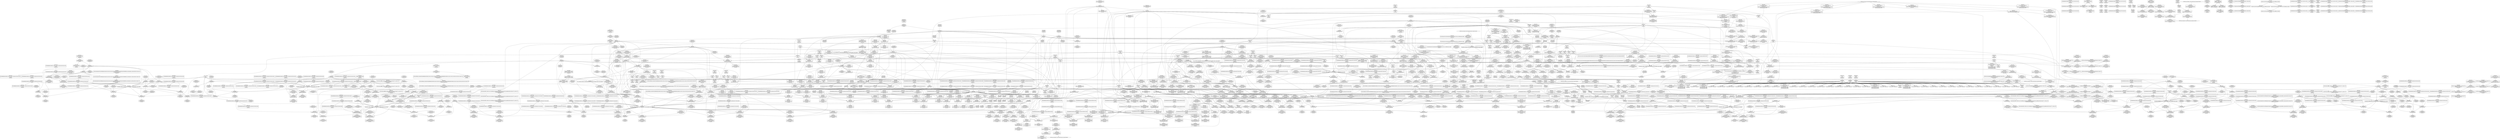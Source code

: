 digraph {
	CE0x5ddc780 [shape=record,shape=Mrecord,label="{CE0x5ddc780|i64*_getelementptr_inbounds_(_4_x_i64_,_4_x_i64_*___llvm_gcov_ctr130,_i64_0,_i64_2)|*Constant*|*SummSink*}"]
	CE0x5d45310 [shape=record,shape=Mrecord,label="{CE0x5d45310|sock_has_perm:sclass|security/selinux/hooks.c,3976|*SummSource*}"]
	CE0x5d3a0b0 [shape=record,shape=Mrecord,label="{CE0x5d3a0b0|sock_has_perm:tmp15|security/selinux/hooks.c,3974}"]
	CE0x5d2fad0 [shape=record,shape=Mrecord,label="{CE0x5d2fad0|__preempt_count_add:do.body}"]
	CE0x5d46af0 [shape=record,shape=Mrecord,label="{CE0x5d46af0|avc_has_perm:ssid|Function::avc_has_perm&Arg::ssid::|*SummSource*}"]
	CE0x5cab350 [shape=record,shape=Mrecord,label="{CE0x5cab350|GLOBAL:get_current|*Constant*}"]
	CE0x5caa420 [shape=record,shape=Mrecord,label="{CE0x5caa420|_call_void_mcount()_#3|*SummSource*}"]
	CE0x5d6b7c0 [shape=record,shape=Mrecord,label="{CE0x5d6b7c0|i64*_getelementptr_inbounds_(_4_x_i64_,_4_x_i64_*___llvm_gcov_ctr128,_i64_0,_i64_1)|*Constant*|*SummSource*}"]
	CE0x5cc5e40 [shape=record,shape=Mrecord,label="{CE0x5cc5e40|GLOBAL:current_task|Global_var:current_task|*SummSource*}"]
	CE0x5d3c490 [shape=record,shape=Mrecord,label="{CE0x5d3c490|8:_%struct.sock*,_:_SCME_44,45_}"]
	CE0x5cd08f0 [shape=record,shape=Mrecord,label="{CE0x5cd08f0|cred_sid:tmp4|*LoadInst*|security/selinux/hooks.c,196|*SummSource*}"]
	CE0x5d79200 [shape=record,shape=Mrecord,label="{CE0x5d79200|GLOBAL:rcu_read_unlock|*Constant*|*SummSink*}"]
	CE0x5dd9db0 [shape=record,shape=Mrecord,label="{CE0x5dd9db0|rcu_lock_release:__here|*SummSink*}"]
	CE0x5cb8e60 [shape=record,shape=Mrecord,label="{CE0x5cb8e60|sock_has_perm:if.end|*SummSink*}"]
	CE0x5cf11a0 [shape=record,shape=Mrecord,label="{CE0x5cf11a0|GLOBAL:__llvm_gcov_ctr126|Global_var:__llvm_gcov_ctr126|*SummSource*}"]
	CE0x5d41490 [shape=record,shape=Mrecord,label="{CE0x5d41490|task_sid:tmp16|security/selinux/hooks.c,208}"]
	CE0x5d87590 [shape=record,shape=Mrecord,label="{CE0x5d87590|rcu_read_lock:tmp14|include/linux/rcupdate.h,882|*SummSource*}"]
	CE0x5d4fc70 [shape=record,shape=Mrecord,label="{CE0x5d4fc70|task_sid:tmp4|*LoadInst*|security/selinux/hooks.c,208}"]
	CE0x5cc6ef0 [shape=record,shape=Mrecord,label="{CE0x5cc6ef0|selinux_socket_setsockopt:retval.0|*SummSource*}"]
	CE0x5d3ff20 [shape=record,shape=Mrecord,label="{CE0x5d3ff20|task_sid:call3|security/selinux/hooks.c,208|*SummSource*}"]
	CE0x5d844d0 [shape=record,shape=Mrecord,label="{CE0x5d844d0|rcu_read_lock:tmp10|include/linux/rcupdate.h,882}"]
	CE0x5d49660 [shape=record,shape=Mrecord,label="{CE0x5d49660|sock_has_perm:tmp19|security/selinux/hooks.c,3977|*SummSink*}"]
	CE0x5d599b0 [shape=record,shape=Mrecord,label="{CE0x5d599b0|task_sid:do.body5|*SummSink*}"]
	CE0x5ddca50 [shape=record,shape=Mrecord,label="{CE0x5ddca50|rcu_lock_acquire:tmp4|include/linux/rcupdate.h,418|*SummSink*}"]
	CE0x5d3ce10 [shape=record,shape=Mrecord,label="{CE0x5d3ce10|8:_%struct.sock*,_:_SCME_52,53_}"]
	CE0x5d7a4f0 [shape=record,shape=Mrecord,label="{CE0x5d7a4f0|rcu_read_lock:tmp7|include/linux/rcupdate.h,882}"]
	CE0x5d9c7c0 [shape=record,shape=Mrecord,label="{CE0x5d9c7c0|rcu_read_unlock:if.end|*SummSink*}"]
	CE0x5e02610 [shape=record,shape=Mrecord,label="{CE0x5e02610|__preempt_count_sub:tmp7|./arch/x86/include/asm/preempt.h,78|*SummSource*}"]
	CE0x5ceafa0 [shape=record,shape=Mrecord,label="{CE0x5ceafa0|_call_void_mcount()_#3}"]
	CE0x5d8cf10 [shape=record,shape=Mrecord,label="{CE0x5d8cf10|i64*_getelementptr_inbounds_(_11_x_i64_,_11_x_i64_*___llvm_gcov_ctr127,_i64_0,_i64_10)|*Constant*}"]
	CE0x5dca150 [shape=record,shape=Mrecord,label="{CE0x5dca150|i32_2|*Constant*}"]
	CE0x5cae140 [shape=record,shape=Mrecord,label="{CE0x5cae140|i32_5|*Constant*|*SummSource*}"]
	CE0x5cca580 [shape=record,shape=Mrecord,label="{CE0x5cca580|selinux_socket_setsockopt:call1|security/selinux/hooks.c,4238|*SummSink*}"]
	CE0x5d49370 [shape=record,shape=Mrecord,label="{CE0x5d49370|sock_has_perm:tmp19|security/selinux/hooks.c,3977}"]
	CE0x5d57500 [shape=record,shape=Mrecord,label="{CE0x5d57500|rcu_lock_acquire:tmp1}"]
	CE0x5e1ce50 [shape=record,shape=Mrecord,label="{CE0x5e1ce50|__preempt_count_sub:do.end|*SummSource*}"]
	CE0x5d84360 [shape=record,shape=Mrecord,label="{CE0x5d84360|rcu_read_lock:tmp9|include/linux/rcupdate.h,882}"]
	CE0x5d5e8b0 [shape=record,shape=Mrecord,label="{CE0x5d5e8b0|task_sid:tmp21|security/selinux/hooks.c,208|*SummSink*}"]
	CE0x5cd7650 [shape=record,shape=Mrecord,label="{CE0x5cd7650|sock_has_perm:tmp17|security/selinux/hooks.c,3976|*SummSource*}"]
	CE0x5e08340 [shape=record,shape=Mrecord,label="{CE0x5e08340|__preempt_count_sub:tmp3|*SummSource*}"]
	CE0x5cae250 [shape=record,shape=Mrecord,label="{CE0x5cae250|sock_has_perm:tmp3|security/selinux/hooks.c,3964}"]
	CE0x5da0ef0 [shape=record,shape=Mrecord,label="{CE0x5da0ef0|i64*_getelementptr_inbounds_(_11_x_i64_,_11_x_i64_*___llvm_gcov_ctr132,_i64_0,_i64_9)|*Constant*|*SummSink*}"]
	CE0x5d301e0 [shape=record,shape=Mrecord,label="{CE0x5d301e0|i64*_getelementptr_inbounds_(_4_x_i64_,_4_x_i64_*___llvm_gcov_ctr129,_i64_0,_i64_3)|*Constant*|*SummSink*}"]
	CE0x5cd1ec0 [shape=record,shape=Mrecord,label="{CE0x5cd1ec0|GLOBAL:__llvm_gcov_ctr327|Global_var:__llvm_gcov_ctr327|*SummSink*}"]
	CE0x5d4f220 [shape=record,shape=Mrecord,label="{CE0x5d4f220|_call_void_mcount()_#3|*SummSink*}"]
	CE0x5d01410 [shape=record,shape=Mrecord,label="{CE0x5d01410|__rcu_read_lock:tmp6|include/linux/rcupdate.h,240|*SummSource*}"]
	CE0x5d79e00 [shape=record,shape=Mrecord,label="{CE0x5d79e00|rcu_read_lock:land.lhs.true2|*SummSource*}"]
	CE0x5ca7830 [shape=record,shape=Mrecord,label="{CE0x5ca7830|selinux_socket_setsockopt:bb|*SummSink*}"]
	CE0x5ceb530 [shape=record,shape=Mrecord,label="{CE0x5ceb530|rcu_read_lock:entry|*SummSource*}"]
	CE0x5d450e0 [shape=record,shape=Mrecord,label="{CE0x5d450e0|sock_has_perm:sclass|security/selinux/hooks.c,3976|*SummSink*}"]
	CE0x5d5df50 [shape=record,shape=Mrecord,label="{CE0x5d5df50|i8*_getelementptr_inbounds_(_41_x_i8_,_41_x_i8_*_.str44,_i32_0,_i32_0)|*Constant*|*SummSink*}"]
	CE0x5d8d5e0 [shape=record,shape=Mrecord,label="{CE0x5d8d5e0|rcu_read_lock:tmp22|include/linux/rcupdate.h,884}"]
	CE0x5d3dd80 [shape=record,shape=Mrecord,label="{CE0x5d3dd80|sock_has_perm:call|security/selinux/hooks.c,3967|*SummSink*}"]
	CE0x5cc3730 [shape=record,shape=Mrecord,label="{CE0x5cc3730|sock_has_perm:tmp1|*SummSource*}"]
	CE0x5cb6380 [shape=record,shape=Mrecord,label="{CE0x5cb6380|task_sid:tobool1|security/selinux/hooks.c,208|*SummSink*}"]
	CE0x5d3c230 [shape=record,shape=Mrecord,label="{CE0x5d3c230|8:_%struct.sock*,_:_SCME_42,43_}"]
	CE0x5ce9dc0 [shape=record,shape=Mrecord,label="{CE0x5ce9dc0|i64*_getelementptr_inbounds_(_11_x_i64_,_11_x_i64_*___llvm_gcov_ctr127,_i64_0,_i64_1)|*Constant*}"]
	CE0x5ca61f0 [shape=record,shape=Mrecord,label="{CE0x5ca61f0|selinux_socket_setsockopt:tmp1|*SummSource*}"]
	CE0x5caed20 [shape=record,shape=Mrecord,label="{CE0x5caed20|i64_0|*Constant*|*SummSource*}"]
	CE0x5dc7540 [shape=record,shape=Mrecord,label="{CE0x5dc7540|__preempt_count_add:tmp|*SummSource*}"]
	CE0x5d71880 [shape=record,shape=Mrecord,label="{CE0x5d71880|i64_1|*Constant*}"]
	CE0x5d5a780 [shape=record,shape=Mrecord,label="{CE0x5d5a780|i64*_getelementptr_inbounds_(_2_x_i64_,_2_x_i64_*___llvm_gcov_ctr131,_i64_0,_i64_0)|*Constant*|*SummSource*}"]
	CE0x5d5cdb0 [shape=record,shape=Mrecord,label="{CE0x5d5cdb0|GLOBAL:lockdep_rcu_suspicious|*Constant*|*SummSource*}"]
	CE0x5d00b60 [shape=record,shape=Mrecord,label="{CE0x5d00b60|task_sid:do.body|*SummSink*}"]
	CE0x5d59b90 [shape=record,shape=Mrecord,label="{CE0x5d59b90|task_sid:land.lhs.true|*SummSink*}"]
	CE0x5ddc9e0 [shape=record,shape=Mrecord,label="{CE0x5ddc9e0|rcu_lock_acquire:tmp4|include/linux/rcupdate.h,418|*SummSource*}"]
	CE0x5d4a8e0 [shape=record,shape=Mrecord,label="{CE0x5d4a8e0|rcu_read_lock:entry|*SummSink*}"]
	CE0x5d896d0 [shape=record,shape=Mrecord,label="{CE0x5d896d0|i32_883|*Constant*|*SummSource*}"]
	CE0x5d9ec20 [shape=record,shape=Mrecord,label="{CE0x5d9ec20|rcu_lock_release:tmp}"]
	CE0x5d48a90 [shape=record,shape=Mrecord,label="{CE0x5d48a90|i64*_getelementptr_inbounds_(_6_x_i64_,_6_x_i64_*___llvm_gcov_ctr327,_i64_0,_i64_5)|*Constant*|*SummSource*}"]
	CE0x5cb3fc0 [shape=record,shape=Mrecord,label="{CE0x5cb3fc0|i32_0|*Constant*}"]
	CE0x5d95d10 [shape=record,shape=Mrecord,label="{CE0x5d95d10|rcu_read_unlock:tmp|*SummSink*}"]
	CE0x5cd3400 [shape=record,shape=Mrecord,label="{CE0x5cd3400|sock_has_perm:tmp10|security/selinux/hooks.c,3969|*SummSink*}"]
	CE0x5d4ac00 [shape=record,shape=Mrecord,label="{CE0x5d4ac00|_ret_void,_!dbg_!27735|include/linux/rcupdate.h,884}"]
	CE0x5d90330 [shape=record,shape=Mrecord,label="{CE0x5d90330|rcu_read_unlock:tmp7|include/linux/rcupdate.h,933|*SummSource*}"]
	CE0x5cd5c90 [shape=record,shape=Mrecord,label="{CE0x5cd5c90|sock_has_perm:sk4|security/selinux/hooks.c,3974|*SummSource*}"]
	CE0x5d7aff0 [shape=record,shape=Mrecord,label="{CE0x5d7aff0|rcu_read_lock:do.body}"]
	CE0x5dd9c30 [shape=record,shape=Mrecord,label="{CE0x5dd9c30|rcu_lock_release:__here}"]
	CE0x5d9c2a0 [shape=record,shape=Mrecord,label="{CE0x5d9c2a0|GLOBAL:__preempt_count_add|*Constant*|*SummSource*}"]
	CE0x5d8e5f0 [shape=record,shape=Mrecord,label="{CE0x5d8e5f0|rcu_read_unlock:tmp15|include/linux/rcupdate.h,933|*SummSource*}"]
	CE0x5ccdd40 [shape=record,shape=Mrecord,label="{CE0x5ccdd40|sock_has_perm:sk_security|security/selinux/hooks.c,3964|*SummSink*}"]
	CE0x5d8b900 [shape=record,shape=Mrecord,label="{CE0x5d8b900|_call_void_lockdep_rcu_suspicious(i8*_getelementptr_inbounds_(_25_x_i8_,_25_x_i8_*_.str45,_i32_0,_i32_0),_i32_883,_i8*_getelementptr_inbounds_(_42_x_i8_,_42_x_i8_*_.str46,_i32_0,_i32_0))_#10,_!dbg_!27728|include/linux/rcupdate.h,882|*SummSource*}"]
	CE0x5d659c0 [shape=record,shape=Mrecord,label="{CE0x5d659c0|__rcu_read_unlock:tmp6|include/linux/rcupdate.h,245|*SummSource*}"]
	CE0x5d2bd50 [shape=record,shape=Mrecord,label="{CE0x5d2bd50|__preempt_count_sub:tmp1|*SummSource*}"]
	CE0x5d9ccf0 [shape=record,shape=Mrecord,label="{CE0x5d9ccf0|rcu_read_unlock:tmp5|include/linux/rcupdate.h,933|*SummSink*}"]
	CE0x5cd49a0 [shape=record,shape=Mrecord,label="{CE0x5cd49a0|sock_has_perm:type|security/selinux/hooks.c,3972|*SummSource*}"]
	CE0x5d26ed0 [shape=record,shape=Mrecord,label="{CE0x5d26ed0|__rcu_read_unlock:bb}"]
	CE0x5cc4b40 [shape=record,shape=Mrecord,label="{CE0x5cc4b40|selinux_socket_setsockopt:call2|security/selinux/hooks.c,4242|*SummSink*}"]
	CE0x5cf1d80 [shape=record,shape=Mrecord,label="{CE0x5cf1d80|i32_22|*Constant*|*SummSource*}"]
	CE0x5d87b00 [shape=record,shape=Mrecord,label="{CE0x5d87b00|rcu_read_lock:tmp15|include/linux/rcupdate.h,882|*SummSource*}"]
	CE0x5d9a130 [shape=record,shape=Mrecord,label="{CE0x5d9a130|rcu_read_unlock:tmp11|include/linux/rcupdate.h,933|*SummSource*}"]
	CE0x5d3bb10 [shape=record,shape=Mrecord,label="{CE0x5d3bb10|8:_%struct.sock*,_:_SCME_36,37_}"]
	CE0x5d97d70 [shape=record,shape=Mrecord,label="{CE0x5d97d70|rcu_read_unlock:if.then}"]
	CE0x5dd8050 [shape=record,shape=Mrecord,label="{CE0x5dd8050|__rcu_read_unlock:tmp2|*SummSink*}"]
	CE0x5d43e00 [shape=record,shape=Mrecord,label="{CE0x5d43e00|sock_has_perm:tmp3|security/selinux/hooks.c,3964|*SummSink*}"]
	CE0x5d717f0 [shape=record,shape=Mrecord,label="{CE0x5d717f0|__rcu_read_lock:tmp|*SummSink*}"]
	CE0x5ccf2f0 [shape=record,shape=Mrecord,label="{CE0x5ccf2f0|sock_has_perm:tmp14|security/selinux/hooks.c,3972|*SummSource*}"]
	CE0x5d42010 [shape=record,shape=Mrecord,label="{CE0x5d42010|i64*_getelementptr_inbounds_(_13_x_i64_,_13_x_i64_*___llvm_gcov_ctr126,_i64_0,_i64_8)|*Constant*|*SummSource*}"]
	CE0x5d8f030 [shape=record,shape=Mrecord,label="{CE0x5d8f030|i64*_getelementptr_inbounds_(_4_x_i64_,_4_x_i64_*___llvm_gcov_ctr133,_i64_0,_i64_1)|*Constant*|*SummSource*}"]
	CE0x5d4d450 [shape=record,shape=Mrecord,label="{CE0x5d4d450|GLOBAL:__llvm_gcov_ctr126|Global_var:__llvm_gcov_ctr126}"]
	CE0x5dda350 [shape=record,shape=Mrecord,label="{CE0x5dda350|__preempt_count_sub:do.body|*SummSink*}"]
	CE0x5d7fa20 [shape=record,shape=Mrecord,label="{CE0x5d7fa20|rcu_read_lock:tmp4|include/linux/rcupdate.h,882|*SummSink*}"]
	CE0x5ddb640 [shape=record,shape=Mrecord,label="{CE0x5ddb640|rcu_lock_release:tmp5|include/linux/rcupdate.h,423|*SummSource*}"]
	CE0x5cb6450 [shape=record,shape=Mrecord,label="{CE0x5cb6450|i64_5|*Constant*}"]
	CE0x5ccea50 [shape=record,shape=Mrecord,label="{CE0x5ccea50|sock_has_perm:tmp11|security/selinux/hooks.c,3970|*SummSource*}"]
	CE0x5cb0790 [shape=record,shape=Mrecord,label="{CE0x5cb0790|get_current:bb|*SummSink*}"]
	CE0x5d3fa00 [shape=record,shape=Mrecord,label="{CE0x5d3fa00|task_sid:tmp13|security/selinux/hooks.c,208|*SummSink*}"]
	CE0x5d95950 [shape=record,shape=Mrecord,label="{CE0x5d95950|_call_void___preempt_count_add(i32_1)_#10,_!dbg_!27711|include/linux/rcupdate.h,239|*SummSource*}"]
	CE0x5d5de30 [shape=record,shape=Mrecord,label="{CE0x5d5de30|i8*_getelementptr_inbounds_(_41_x_i8_,_41_x_i8_*_.str44,_i32_0,_i32_0)|*Constant*}"]
	CE0x5d7d5a0 [shape=record,shape=Mrecord,label="{CE0x5d7d5a0|rcu_read_unlock:tobool|include/linux/rcupdate.h,933}"]
	CE0x5d34660 [shape=record,shape=Mrecord,label="{CE0x5d34660|i8_2|*Constant*|*SummSink*}"]
	CE0x5d41aa0 [shape=record,shape=Mrecord,label="{CE0x5d41aa0|task_sid:tmp16|security/selinux/hooks.c,208|*SummSource*}"]
	CE0x5d5f240 [shape=record,shape=Mrecord,label="{CE0x5d5f240|i64*_getelementptr_inbounds_(_13_x_i64_,_13_x_i64_*___llvm_gcov_ctr126,_i64_0,_i64_10)|*Constant*|*SummSink*}"]
	CE0x5cc4ad0 [shape=record,shape=Mrecord,label="{CE0x5cc4ad0|selinux_socket_setsockopt:call2|security/selinux/hooks.c,4242}"]
	CE0x5d885a0 [shape=record,shape=Mrecord,label="{CE0x5d885a0|i64*_getelementptr_inbounds_(_11_x_i64_,_11_x_i64_*___llvm_gcov_ctr127,_i64_0,_i64_8)|*Constant*|*SummSource*}"]
	CE0x5d31960 [shape=record,shape=Mrecord,label="{CE0x5d31960|_ret_i32_%tmp6,_!dbg_!27716|security/selinux/hooks.c,197|*SummSink*}"]
	CE0x5d44f70 [shape=record,shape=Mrecord,label="{CE0x5d44f70|i32_4|*Constant*|*SummSink*}"]
	CE0x5ca8490 [shape=record,shape=Mrecord,label="{CE0x5ca8490|selinux_socket_setsockopt:bb}"]
	CE0x5d6bc70 [shape=record,shape=Mrecord,label="{CE0x5d6bc70|rcu_lock_acquire:tmp3}"]
	CE0x5d5d480 [shape=record,shape=Mrecord,label="{CE0x5d5d480|i32_208|*Constant*}"]
	CE0x5d3f990 [shape=record,shape=Mrecord,label="{CE0x5d3f990|task_sid:tmp13|security/selinux/hooks.c,208|*SummSource*}"]
	CE0x5d59c50 [shape=record,shape=Mrecord,label="{CE0x5d59c50|task_sid:if.end}"]
	CE0x5d7dc00 [shape=record,shape=Mrecord,label="{CE0x5d7dc00|GLOBAL:__llvm_gcov_ctr127|Global_var:__llvm_gcov_ctr127|*SummSource*}"]
	CE0x5d9a0c0 [shape=record,shape=Mrecord,label="{CE0x5d9a0c0|rcu_read_unlock:tmp11|include/linux/rcupdate.h,933}"]
	CE0x5cb3bc0 [shape=record,shape=Mrecord,label="{CE0x5cb3bc0|get_current:tmp|*SummSink*}"]
	CE0x5d527d0 [shape=record,shape=Mrecord,label="{CE0x5d527d0|task_sid:tmp8|security/selinux/hooks.c,208}"]
	CE0x5d55020 [shape=record,shape=Mrecord,label="{CE0x5d55020|__rcu_read_lock:entry|*SummSource*}"]
	CE0x5d8c5e0 [shape=record,shape=Mrecord,label="{CE0x5d8c5e0|rcu_read_lock:tmp20|include/linux/rcupdate.h,882}"]
	CE0x5d5e400 [shape=record,shape=Mrecord,label="{CE0x5d5e400|task_sid:tmp20|security/selinux/hooks.c,208|*SummSource*}"]
	CE0x5d90410 [shape=record,shape=Mrecord,label="{CE0x5d90410|rcu_read_unlock:tmp7|include/linux/rcupdate.h,933|*SummSink*}"]
	CE0x5d545b0 [shape=record,shape=Mrecord,label="{CE0x5d545b0|i64*_getelementptr_inbounds_(_11_x_i64_,_11_x_i64_*___llvm_gcov_ctr127,_i64_0,_i64_0)|*Constant*|*SummSink*}"]
	CE0x5cd6c90 [shape=record,shape=Mrecord,label="{CE0x5cd6c90|0:_i8,_:_GCMR_rcu_read_lock.__warned_internal_global_i8_0,_section_.data.unlikely_,_align_1:_elem_0:default:}"]
	CE0x5d00d90 [shape=record,shape=Mrecord,label="{CE0x5d00d90|i64*_getelementptr_inbounds_(_13_x_i64_,_13_x_i64_*___llvm_gcov_ctr126,_i64_0,_i64_0)|*Constant*|*SummSource*}"]
	CE0x5d4dac0 [shape=record,shape=Mrecord,label="{CE0x5d4dac0|task_sid:tmp9|security/selinux/hooks.c,208}"]
	CE0x5d4c330 [shape=record,shape=Mrecord,label="{CE0x5d4c330|i64_4|*Constant*|*SummSource*}"]
	CE0x5cceac0 [shape=record,shape=Mrecord,label="{CE0x5cceac0|sock_has_perm:tmp11|security/selinux/hooks.c,3970|*SummSink*}"]
	CE0x5da48d0 [shape=record,shape=Mrecord,label="{CE0x5da48d0|i8*_getelementptr_inbounds_(_44_x_i8_,_44_x_i8_*_.str47,_i32_0,_i32_0)|*Constant*}"]
	CE0x5d3a390 [shape=record,shape=Mrecord,label="{CE0x5d3a390|8:_%struct.sock*,_:_SCME_0,4_|*MultipleSource*|security/selinux/hooks.c, 3966|security/selinux/hooks.c,3966|security/selinux/hooks.c,3966}"]
	CE0x5cb7100 [shape=record,shape=Mrecord,label="{CE0x5cb7100|task_sid:do.end}"]
	CE0x5cb2ab0 [shape=record,shape=Mrecord,label="{CE0x5cb2ab0|_call_void_mcount()_#3}"]
	CE0x5d98af0 [shape=record,shape=Mrecord,label="{CE0x5d98af0|i32_1|*Constant*}"]
	CE0x5d98db0 [shape=record,shape=Mrecord,label="{CE0x5d98db0|rcu_read_unlock:land.lhs.true|*SummSink*}"]
	CE0x5d81820 [shape=record,shape=Mrecord,label="{CE0x5d81820|i64*_getelementptr_inbounds_(_4_x_i64_,_4_x_i64_*___llvm_gcov_ctr128,_i64_0,_i64_2)|*Constant*}"]
	CE0x5d46c50 [shape=record,shape=Mrecord,label="{CE0x5d46c50|avc_has_perm:tsid|Function::avc_has_perm&Arg::tsid::}"]
	CE0x5dc60f0 [shape=record,shape=Mrecord,label="{CE0x5dc60f0|i32_0|*Constant*}"]
	CE0x5d43380 [shape=record,shape=Mrecord,label="{CE0x5d43380|GLOBAL:task_sid|*Constant*|*SummSource*}"]
	CE0x5cc94a0 [shape=record,shape=Mrecord,label="{CE0x5cc94a0|sock_has_perm:tmp12|security/selinux/hooks.c,3970|*SummSink*}"]
	CE0x5d5e840 [shape=record,shape=Mrecord,label="{CE0x5d5e840|task_sid:tmp21|security/selinux/hooks.c,208|*SummSource*}"]
	CE0x5d80de0 [shape=record,shape=Mrecord,label="{CE0x5d80de0|rcu_lock_acquire:entry|*SummSource*}"]
	CE0x5d81710 [shape=record,shape=Mrecord,label="{CE0x5d81710|_call_void_mcount()_#3|*SummSink*}"]
	CE0x5d9e480 [shape=record,shape=Mrecord,label="{CE0x5d9e480|rcu_read_unlock:tobool1|include/linux/rcupdate.h,933|*SummSink*}"]
	CE0x5cb1090 [shape=record,shape=Mrecord,label="{CE0x5cb1090|selinux_socket_setsockopt:optname|Function::selinux_socket_setsockopt&Arg::optname::}"]
	CE0x5d44150 [shape=record,shape=Mrecord,label="{CE0x5d44150|sock_has_perm:tmp4|security/selinux/hooks.c,3966|*SummSink*}"]
	CE0x5dc8910 [shape=record,shape=Mrecord,label="{CE0x5dc8910|i8*_undef|*Constant*}"]
	CE0x5d64d90 [shape=record,shape=Mrecord,label="{CE0x5d64d90|__rcu_read_lock:bb|*SummSink*}"]
	CE0x5d7e6f0 [shape=record,shape=Mrecord,label="{CE0x5d7e6f0|rcu_read_lock:tmp6|include/linux/rcupdate.h,882}"]
	CE0x5d8c970 [shape=record,shape=Mrecord,label="{CE0x5d8c970|rcu_read_lock:tmp20|include/linux/rcupdate.h,882|*SummSink*}"]
	CE0x5d920e0 [shape=record,shape=Mrecord,label="{CE0x5d920e0|i64*_getelementptr_inbounds_(_4_x_i64_,_4_x_i64_*___llvm_gcov_ctr134,_i64_0,_i64_1)|*Constant*|*SummSource*}"]
	CE0x5d5ff20 [shape=record,shape=Mrecord,label="{CE0x5d5ff20|task_sid:tmp25|security/selinux/hooks.c,208}"]
	CE0x5ddfb00 [shape=record,shape=Mrecord,label="{CE0x5ddfb00|rcu_lock_release:bb|*SummSource*}"]
	CE0x5d2be60 [shape=record,shape=Mrecord,label="{CE0x5d2be60|i64*_getelementptr_inbounds_(_4_x_i64_,_4_x_i64_*___llvm_gcov_ctr129,_i64_0,_i64_0)|*Constant*|*SummSource*}"]
	CE0x5d854b0 [shape=record,shape=Mrecord,label="{CE0x5d854b0|rcu_read_lock:tmp12|include/linux/rcupdate.h,882|*SummSource*}"]
	CE0x5d5b7e0 [shape=record,shape=Mrecord,label="{CE0x5d5b7e0|rcu_read_unlock:tmp1|*SummSink*}"]
	CE0x5ceb060 [shape=record,shape=Mrecord,label="{CE0x5ceb060|rcu_lock_acquire:map|Function::rcu_lock_acquire&Arg::map::}"]
	CE0x5d5a8e0 [shape=record,shape=Mrecord,label="{CE0x5d5a8e0|i64*_getelementptr_inbounds_(_2_x_i64_,_2_x_i64_*___llvm_gcov_ctr131,_i64_0,_i64_0)|*Constant*|*SummSink*}"]
	CE0x5d4fce0 [shape=record,shape=Mrecord,label="{CE0x5d4fce0|task_sid:real_cred|security/selinux/hooks.c,208}"]
	CE0x5e043e0 [shape=record,shape=Mrecord,label="{CE0x5e043e0|__rcu_read_unlock:tmp4|include/linux/rcupdate.h,244|*SummSink*}"]
	CE0x5d51100 [shape=record,shape=Mrecord,label="{CE0x5d51100|cred_sid:tmp2}"]
	CE0x5d03a80 [shape=record,shape=Mrecord,label="{CE0x5d03a80|task_sid:tmp9|security/selinux/hooks.c,208|*SummSink*}"]
	CE0x5ddc970 [shape=record,shape=Mrecord,label="{CE0x5ddc970|rcu_lock_acquire:tmp4|include/linux/rcupdate.h,418}"]
	CE0x5d43c90 [shape=record,shape=Mrecord,label="{CE0x5d43c90|sock_has_perm:tmp3|security/selinux/hooks.c,3964|*SummSource*}"]
	CE0x5d9dd20 [shape=record,shape=Mrecord,label="{CE0x5d9dd20|rcu_read_unlock:tmp6|include/linux/rcupdate.h,933|*SummSink*}"]
	CE0x5d8c7f0 [shape=record,shape=Mrecord,label="{CE0x5d8c7f0|rcu_read_lock:tmp20|include/linux/rcupdate.h,882|*SummSource*}"]
	CE0x5d5f320 [shape=record,shape=Mrecord,label="{CE0x5d5f320|task_sid:tmp22|security/selinux/hooks.c,208|*SummSink*}"]
	CE0x5d01820 [shape=record,shape=Mrecord,label="{CE0x5d01820|rcu_read_lock:bb|*SummSource*}"]
	CE0x5d99f50 [shape=record,shape=Mrecord,label="{CE0x5d99f50|rcu_read_unlock:tmp10|include/linux/rcupdate.h,933|*SummSink*}"]
	CE0x5cd1d50 [shape=record,shape=Mrecord,label="{CE0x5cd1d50|GLOBAL:__llvm_gcov_ctr327|Global_var:__llvm_gcov_ctr327|*SummSource*}"]
	CE0x5d50500 [shape=record,shape=Mrecord,label="{CE0x5d50500|task_sid:tmp|*SummSource*}"]
	CE0x5d271a0 [shape=record,shape=Mrecord,label="{CE0x5d271a0|__preempt_count_sub:val|Function::__preempt_count_sub&Arg::val::}"]
	CE0x5d60250 [shape=record,shape=Mrecord,label="{CE0x5d60250|i64*_getelementptr_inbounds_(_13_x_i64_,_13_x_i64_*___llvm_gcov_ctr126,_i64_0,_i64_11)|*Constant*|*SummSource*}"]
	CE0x5d8ac90 [shape=record,shape=Mrecord,label="{CE0x5d8ac90|rcu_read_lock:tmp17|include/linux/rcupdate.h,882|*SummSource*}"]
	CE0x5d579c0 [shape=record,shape=Mrecord,label="{CE0x5d579c0|_call_void_mcount()_#3|*SummSink*}"]
	CE0x5d02d70 [shape=record,shape=Mrecord,label="{CE0x5d02d70|i64*_getelementptr_inbounds_(_13_x_i64_,_13_x_i64_*___llvm_gcov_ctr126,_i64_0,_i64_1)|*Constant*|*SummSink*}"]
	CE0x5ccfb80 [shape=record,shape=Mrecord,label="{CE0x5ccfb80|task_sid:tmp2|*SummSink*}"]
	CE0x5caaa50 [shape=record,shape=Mrecord,label="{CE0x5caaa50|selinux_socket_setsockopt:tmp2|*LoadInst*|security/selinux/hooks.c,4238}"]
	CE0x5dfe9e0 [shape=record,shape=Mrecord,label="{CE0x5dfe9e0|__preempt_count_sub:tmp|*SummSink*}"]
	CE0x5d02a40 [shape=record,shape=Mrecord,label="{CE0x5d02a40|rcu_read_lock:tmp2|*SummSink*}"]
	CE0x5e01de0 [shape=record,shape=Mrecord,label="{CE0x5e01de0|__preempt_count_sub:tmp5|./arch/x86/include/asm/preempt.h,77}"]
	CE0x5d65b40 [shape=record,shape=Mrecord,label="{CE0x5d65b40|__rcu_read_unlock:tmp6|include/linux/rcupdate.h,245|*SummSink*}"]
	CE0x5d6c520 [shape=record,shape=Mrecord,label="{CE0x5d6c520|rcu_lock_acquire:tmp5|include/linux/rcupdate.h,418}"]
	CE0x5d59d30 [shape=record,shape=Mrecord,label="{CE0x5d59d30|task_sid:if.end|*SummSource*}"]
	CE0x5d50e70 [shape=record,shape=Mrecord,label="{CE0x5d50e70|task_sid:tmp4|*LoadInst*|security/selinux/hooks.c,208|*SummSource*}"]
	CE0x5da0c60 [shape=record,shape=Mrecord,label="{CE0x5da0c60|i64*_getelementptr_inbounds_(_11_x_i64_,_11_x_i64_*___llvm_gcov_ctr132,_i64_0,_i64_9)|*Constant*}"]
	CE0x5cc7500 [shape=record,shape=Mrecord,label="{CE0x5cc7500|sock_has_perm:sk_security|security/selinux/hooks.c,3964}"]
	CE0x5d7a990 [shape=record,shape=Mrecord,label="{CE0x5d7a990|GLOBAL:rcu_read_lock.__warned|Global_var:rcu_read_lock.__warned}"]
	CE0x5d8c400 [shape=record,shape=Mrecord,label="{CE0x5d8c400|rcu_read_lock:tmp19|include/linux/rcupdate.h,882|*SummSource*}"]
	CE0x5da13a0 [shape=record,shape=Mrecord,label="{CE0x5da13a0|rcu_read_unlock:tmp19|include/linux/rcupdate.h,933}"]
	CE0x5d8d3f0 [shape=record,shape=Mrecord,label="{CE0x5d8d3f0|rcu_read_lock:tmp21|include/linux/rcupdate.h,884|*SummSink*}"]
	CE0x5d3c950 [shape=record,shape=Mrecord,label="{CE0x5d3c950|8:_%struct.sock*,_:_SCME_48,49_}"]
	CE0x5d668b0 [shape=record,shape=Mrecord,label="{CE0x5d668b0|__rcu_read_lock:tmp2}"]
	CE0x5caa690 [shape=record,shape=Mrecord,label="{CE0x5caa690|i32_59|*Constant*}"]
	CE0x5cd6ee0 [shape=record,shape=Mrecord,label="{CE0x5cd6ee0|rcu_read_lock:tmp8|include/linux/rcupdate.h,882|*SummSource*}"]
	CE0x5d4f570 [shape=record,shape=Mrecord,label="{CE0x5d4f570|task_sid:tmp|*SummSink*}"]
	CE0x5d6c810 [shape=record,shape=Mrecord,label="{CE0x5d6c810|rcu_lock_acquire:tmp5|include/linux/rcupdate.h,418|*SummSink*}"]
	CE0x5d5b0d0 [shape=record,shape=Mrecord,label="{CE0x5d5b0d0|i64_3|*Constant*}"]
	CE0x5d585d0 [shape=record,shape=Mrecord,label="{CE0x5d585d0|task_sid:if.then}"]
	CE0x5cca470 [shape=record,shape=Mrecord,label="{CE0x5cca470|selinux_socket_setsockopt:call1|security/selinux/hooks.c,4238}"]
	CE0x5d484c0 [shape=record,shape=Mrecord,label="{CE0x5d484c0|sock_has_perm:retval.0}"]
	CE0x5d51640 [shape=record,shape=Mrecord,label="{CE0x5d51640|i64*_getelementptr_inbounds_(_13_x_i64_,_13_x_i64_*___llvm_gcov_ctr126,_i64_0,_i64_0)|*Constant*|*SummSink*}"]
	CE0x5dda960 [shape=record,shape=Mrecord,label="{CE0x5dda960|i64*_getelementptr_inbounds_(_4_x_i64_,_4_x_i64_*___llvm_gcov_ctr135,_i64_0,_i64_2)|*Constant*}"]
	CE0x5d41130 [shape=record,shape=Mrecord,label="{CE0x5d41130|task_sid:tmp14|security/selinux/hooks.c,208|*SummSource*}"]
	CE0x5d96fa0 [shape=record,shape=Mrecord,label="{CE0x5d96fa0|i64*_getelementptr_inbounds_(_11_x_i64_,_11_x_i64_*___llvm_gcov_ctr132,_i64_0,_i64_0)|*Constant*}"]
	CE0x5d66070 [shape=record,shape=Mrecord,label="{CE0x5d66070|_call_void_lock_acquire(%struct.lockdep_map*_%map,_i32_0,_i32_0,_i32_2,_i32_0,_%struct.lockdep_map*_null,_i64_ptrtoint_(i8*_blockaddress(_rcu_lock_acquire,_%__here)_to_i64))_#10,_!dbg_!27716|include/linux/rcupdate.h,418|*SummSink*}"]
	CE0x5d804a0 [shape=record,shape=Mrecord,label="{CE0x5d804a0|i64_0|*Constant*}"]
	CE0x5ca7a40 [shape=record,shape=Mrecord,label="{CE0x5ca7a40|32:_%struct.sock*,_:_CRE_4,6_|*MultipleSource*|Function::selinux_socket_setsockopt&Arg::sock::|security/selinux/hooks.c,4238}"]
	CE0x5ca8c20 [shape=record,shape=Mrecord,label="{CE0x5ca8c20|sock_has_perm:perms|Function::sock_has_perm&Arg::perms::|*SummSource*}"]
	CE0x5d4eae0 [shape=record,shape=Mrecord,label="{CE0x5d4eae0|_ret_void,_!dbg_!27717|include/linux/rcupdate.h,419|*SummSource*}"]
	CE0x5d7b980 [shape=record,shape=Mrecord,label="{CE0x5d7b980|GLOBAL:rcu_read_unlock.__warned|Global_var:rcu_read_unlock.__warned|*SummSink*}"]
	CE0x5d86270 [shape=record,shape=Mrecord,label="{CE0x5d86270|rcu_read_unlock:tmp12|include/linux/rcupdate.h,933|*SummSource*}"]
	CE0x5d58a50 [shape=record,shape=Mrecord,label="{CE0x5d58a50|cred_sid:tmp|*SummSink*}"]
	CE0x5d78fc0 [shape=record,shape=Mrecord,label="{CE0x5d78fc0|rcu_read_unlock:entry}"]
	CE0x5cb68a0 [shape=record,shape=Mrecord,label="{CE0x5cb68a0|i64_5|*Constant*|*SummSink*}"]
	CE0x5cb5400 [shape=record,shape=Mrecord,label="{CE0x5cb5400|sock_has_perm:tmp13|security/selinux/hooks.c,3972|*SummSource*}"]
	CE0x5d85010 [shape=record,shape=Mrecord,label="{CE0x5d85010|rcu_read_lock:tmp11|include/linux/rcupdate.h,882|*SummSource*}"]
	CE0x5d3daa0 [shape=record,shape=Mrecord,label="{CE0x5d3daa0|i32_8|*Constant*|*SummSource*}"]
	CE0x5d9d580 [shape=record,shape=Mrecord,label="{CE0x5d9d580|rcu_read_unlock:do.end}"]
	CE0x5d315d0 [shape=record,shape=Mrecord,label="{CE0x5d315d0|_ret_i32_%tmp6,_!dbg_!27716|security/selinux/hooks.c,197}"]
	CE0x5d4ddc0 [shape=record,shape=Mrecord,label="{CE0x5d4ddc0|GLOBAL:task_sid.__warned|Global_var:task_sid.__warned|*SummSource*}"]
	CE0x5d7f520 [shape=record,shape=Mrecord,label="{CE0x5d7f520|rcu_lock_acquire:tmp2|*SummSink*}"]
	CE0x5d989e0 [shape=record,shape=Mrecord,label="{CE0x5d989e0|__preempt_count_add:entry|*SummSink*}"]
	CE0x5d46330 [shape=record,shape=Mrecord,label="{CE0x5d46330|avc_has_perm:entry}"]
	CE0x5cb3a90 [shape=record,shape=Mrecord,label="{CE0x5cb3a90|selinux_socket_setsockopt:tmp5|security/selinux/hooks.c,4239}"]
	CE0x5d468a0 [shape=record,shape=Mrecord,label="{CE0x5d468a0|avc_has_perm:ssid|Function::avc_has_perm&Arg::ssid::}"]
	CE0x5e1b500 [shape=record,shape=Mrecord,label="{CE0x5e1b500|__preempt_count_sub:tmp2|*SummSource*}"]
	CE0x5d5ed70 [shape=record,shape=Mrecord,label="{CE0x5d5ed70|i64*_getelementptr_inbounds_(_13_x_i64_,_13_x_i64_*___llvm_gcov_ctr126,_i64_0,_i64_10)|*Constant*}"]
	CE0x5ca7e60 [shape=record,shape=Mrecord,label="{CE0x5ca7e60|selinux_socket_setsockopt:bb|*SummSource*}"]
	CE0x5d8b780 [shape=record,shape=Mrecord,label="{CE0x5d8b780|_call_void_lockdep_rcu_suspicious(i8*_getelementptr_inbounds_(_25_x_i8_,_25_x_i8_*_.str45,_i32_0,_i32_0),_i32_883,_i8*_getelementptr_inbounds_(_42_x_i8_,_42_x_i8_*_.str46,_i32_0,_i32_0))_#10,_!dbg_!27728|include/linux/rcupdate.h,882}"]
	CE0x5d59a20 [shape=record,shape=Mrecord,label="{CE0x5d59a20|task_sid:land.lhs.true}"]
	CE0x5cb0150 [shape=record,shape=Mrecord,label="{CE0x5cb0150|32:_%struct.sock*,_:_CRE_40,48_|*MultipleSource*|Function::selinux_socket_setsockopt&Arg::sock::|security/selinux/hooks.c,4238}"]
	CE0x5de2670 [shape=record,shape=Mrecord,label="{CE0x5de2670|i64*_getelementptr_inbounds_(_4_x_i64_,_4_x_i64_*___llvm_gcov_ctr134,_i64_0,_i64_1)|*Constant*|*SummSink*}"]
	CE0x5d4c040 [shape=record,shape=Mrecord,label="{CE0x5d4c040|GLOBAL:rcu_lock_map|Global_var:rcu_lock_map|*SummSink*}"]
	CE0x5d8cae0 [shape=record,shape=Mrecord,label="{CE0x5d8cae0|rcu_read_lock:tmp21|include/linux/rcupdate.h,884}"]
	CE0x5d9bac0 [shape=record,shape=Mrecord,label="{CE0x5d9bac0|i64*_getelementptr_inbounds_(_4_x_i64_,_4_x_i64_*___llvm_gcov_ctr130,_i64_0,_i64_2)|*Constant*}"]
	CE0x5cc2d20 [shape=record,shape=Mrecord,label="{CE0x5cc2d20|i32_32768|*Constant*}"]
	CE0x5cdc950 [shape=record,shape=Mrecord,label="{CE0x5cdc950|i32_1|*Constant*|*SummSink*}"]
	CE0x5d9d100 [shape=record,shape=Mrecord,label="{CE0x5d9d100|rcu_lock_release:tmp1}"]
	CE0x5ca07f0 [shape=record,shape=Mrecord,label="{CE0x5ca07f0|selinux_socket_setsockopt:sk|security/selinux/hooks.c,4238}"]
	CE0x5d975b0 [shape=record,shape=Mrecord,label="{CE0x5d975b0|rcu_read_unlock:tmp8|include/linux/rcupdate.h,933|*SummSource*}"]
	CE0x5d3ca80 [shape=record,shape=Mrecord,label="{CE0x5d3ca80|8:_%struct.sock*,_:_SCME_49,50_}"]
	CE0x5dc62f0 [shape=record,shape=Mrecord,label="{CE0x5dc62f0|_call_void_mcount()_#3|*SummSource*}"]
	CE0x5d44aa0 [shape=record,shape=Mrecord,label="{CE0x5d44aa0|GLOBAL:task_sid|*Constant*}"]
	CE0x5d8f5a0 [shape=record,shape=Mrecord,label="{CE0x5d8f5a0|rcu_read_unlock:tmp14|include/linux/rcupdate.h,933}"]
	CE0x5d78730 [shape=record,shape=Mrecord,label="{CE0x5d78730|_call_void_asm_addl_$1,_%gs:$0_,_*m,ri,*m,_dirflag_,_fpsr_,_flags_(i32*___preempt_count,_i32_%val,_i32*___preempt_count)_#3,_!dbg_!27714,_!srcloc_!27717|./arch/x86/include/asm/preempt.h,72}"]
	CE0x5d9d7c0 [shape=record,shape=Mrecord,label="{CE0x5d9d7c0|rcu_lock_release:tmp2|*SummSource*}"]
	CE0x5d477a0 [shape=record,shape=Mrecord,label="{CE0x5d477a0|avc_has_perm:requested|Function::avc_has_perm&Arg::requested::}"]
	CE0x5d8e310 [shape=record,shape=Mrecord,label="{CE0x5d8e310|i64*_getelementptr_inbounds_(_2_x_i64_,_2_x_i64_*___llvm_gcov_ctr131,_i64_0,_i64_0)|*Constant*}"]
	CE0x5d3b3f0 [shape=record,shape=Mrecord,label="{CE0x5d3b3f0|8:_%struct.sock*,_:_SCME_30,31_}"]
	CE0x5d99000 [shape=record,shape=Mrecord,label="{CE0x5d99000|__rcu_read_lock:tmp}"]
	CE0x5d9b650 [shape=record,shape=Mrecord,label="{CE0x5d9b650|_call_void_asm_sideeffect_,_memory_,_dirflag_,_fpsr_,_flags_()_#3,_!dbg_!27711,_!srcloc_!27714|include/linux/rcupdate.h,244|*SummSink*}"]
	CE0x5cc6f60 [shape=record,shape=Mrecord,label="{CE0x5cc6f60|selinux_socket_setsockopt:retval.0|*SummSink*}"]
	CE0x5e1caa0 [shape=record,shape=Mrecord,label="{CE0x5e1caa0|__preempt_count_add:tmp7|./arch/x86/include/asm/preempt.h,73|*SummSink*}"]
	CE0x5dd98c0 [shape=record,shape=Mrecord,label="{CE0x5dd98c0|rcu_lock_release:bb}"]
	CE0x5d31190 [shape=record,shape=Mrecord,label="{CE0x5d31190|cred_sid:entry|*SummSink*}"]
	CE0x5cc6180 [shape=record,shape=Mrecord,label="{CE0x5cc6180|%struct.task_struct*_(%struct.task_struct**)*_asm_movq_%gs:$_1:P_,$0_,_r,im,_dirflag_,_fpsr_,_flags_}"]
	CE0x5ddd7d0 [shape=record,shape=Mrecord,label="{CE0x5ddd7d0|GLOBAL:lock_release|*Constant*|*SummSource*}"]
	CE0x5d55ce0 [shape=record,shape=Mrecord,label="{CE0x5d55ce0|rcu_read_lock:land.lhs.true|*SummSink*}"]
	CE0x5d628b0 [shape=record,shape=Mrecord,label="{CE0x5d628b0|GLOBAL:rcu_lock_release|*Constant*|*SummSink*}"]
	CE0x5d4bf80 [shape=record,shape=Mrecord,label="{CE0x5d4bf80|GLOBAL:rcu_lock_map|Global_var:rcu_lock_map|*SummSource*}"]
	CE0x5cb4ce0 [shape=record,shape=Mrecord,label="{CE0x5cb4ce0|i64*_getelementptr_inbounds_(_6_x_i64_,_6_x_i64_*___llvm_gcov_ctr327,_i64_0,_i64_4)|*Constant*}"]
	CE0x5d90eb0 [shape=record,shape=Mrecord,label="{CE0x5d90eb0|rcu_read_unlock:tmp2|*SummSink*}"]
	CE0x5d7c990 [shape=record,shape=Mrecord,label="{CE0x5d7c990|rcu_lock_acquire:tmp1|*SummSink*}"]
	CE0x5e1d180 [shape=record,shape=Mrecord,label="{CE0x5e1d180|_call_void_mcount()_#3|*SummSource*}"]
	CE0x5d461c0 [shape=record,shape=Mrecord,label="{CE0x5d461c0|i32_(i32,_i32,_i16,_i32,_%struct.common_audit_data*)*_bitcast_(i32_(i32,_i32,_i16,_i32,_%struct.common_audit_data.495*)*_avc_has_perm_to_i32_(i32,_i32,_i16,_i32,_%struct.common_audit_data*)*)|*Constant*|*SummSink*}"]
	CE0x5d5f140 [shape=record,shape=Mrecord,label="{CE0x5d5f140|i64*_getelementptr_inbounds_(_13_x_i64_,_13_x_i64_*___llvm_gcov_ctr126,_i64_0,_i64_10)|*Constant*|*SummSource*}"]
	CE0x5da14e0 [shape=record,shape=Mrecord,label="{CE0x5da14e0|rcu_read_unlock:tmp19|include/linux/rcupdate.h,933|*SummSource*}"]
	CE0x5e09820 [shape=record,shape=Mrecord,label="{CE0x5e09820|GLOBAL:__preempt_count|Global_var:__preempt_count|*SummSource*}"]
	CE0x5ca09d0 [shape=record,shape=Mrecord,label="{CE0x5ca09d0|selinux_socket_setsockopt:return|*SummSink*}"]
	CE0x5ca5e00 [shape=record,shape=Mrecord,label="{CE0x5ca5e00|selinux_socket_setsockopt:if.then|*SummSource*}"]
	CE0x5d8c390 [shape=record,shape=Mrecord,label="{CE0x5d8c390|rcu_read_lock:tmp19|include/linux/rcupdate.h,882}"]
	CE0x5cd18e0 [shape=record,shape=Mrecord,label="{CE0x5cd18e0|i64_0|*Constant*}"]
	CE0x5dcb360 [shape=record,shape=Mrecord,label="{CE0x5dcb360|i64*_getelementptr_inbounds_(_4_x_i64_,_4_x_i64_*___llvm_gcov_ctr130,_i64_0,_i64_3)|*Constant*|*SummSource*}"]
	CE0x5d4a4c0 [shape=record,shape=Mrecord,label="{CE0x5d4a4c0|__rcu_read_lock:entry}"]
	CE0x5d93e90 [shape=record,shape=Mrecord,label="{CE0x5d93e90|rcu_read_unlock:tmp10|include/linux/rcupdate.h,933|*SummSource*}"]
	CE0x5cbf530 [shape=record,shape=Mrecord,label="{CE0x5cbf530|rcu_read_lock:land.lhs.true}"]
	CE0x5e08250 [shape=record,shape=Mrecord,label="{CE0x5e08250|__preempt_count_sub:tmp3}"]
	CE0x5dc8130 [shape=record,shape=Mrecord,label="{CE0x5dc8130|i64*_getelementptr_inbounds_(_4_x_i64_,_4_x_i64_*___llvm_gcov_ctr130,_i64_0,_i64_3)|*Constant*|*SummSink*}"]
	CE0x5d52740 [shape=record,shape=Mrecord,label="{CE0x5d52740|task_sid:tmp7|security/selinux/hooks.c,208|*SummSink*}"]
	CE0x5cabd00 [shape=record,shape=Mrecord,label="{CE0x5cabd00|selinux_socket_setsockopt:tmp12|security/selinux/hooks.c,4243}"]
	CE0x5da2510 [shape=record,shape=Mrecord,label="{CE0x5da2510|i64*_getelementptr_inbounds_(_11_x_i64_,_11_x_i64_*___llvm_gcov_ctr132,_i64_0,_i64_10)|*Constant*|*SummSink*}"]
	CE0x5d7cbc0 [shape=record,shape=Mrecord,label="{CE0x5d7cbc0|i64*_getelementptr_inbounds_(_4_x_i64_,_4_x_i64_*___llvm_gcov_ctr130,_i64_0,_i64_1)|*Constant*}"]
	CE0x5d48310 [shape=record,shape=Mrecord,label="{CE0x5d48310|i64*_getelementptr_inbounds_(_6_x_i64_,_6_x_i64_*___llvm_gcov_ctr327,_i64_0,_i64_5)|*Constant*}"]
	CE0x5ce9050 [shape=record,shape=Mrecord,label="{CE0x5ce9050|rcu_lock_acquire:bb|*SummSource*}"]
	CE0x5ddafe0 [shape=record,shape=Mrecord,label="{CE0x5ddafe0|rcu_lock_release:tmp4|include/linux/rcupdate.h,423}"]
	CE0x5ce4790 [shape=record,shape=Mrecord,label="{CE0x5ce4790|selinux_socket_setsockopt:tmp3|security/selinux/hooks.c,4239|*SummSink*}"]
	CE0x5d479f0 [shape=record,shape=Mrecord,label="{CE0x5d479f0|avc_has_perm:requested|Function::avc_has_perm&Arg::requested::|*SummSink*}"]
	CE0x5d9ad20 [shape=record,shape=Mrecord,label="{CE0x5d9ad20|rcu_read_unlock:tmp11|include/linux/rcupdate.h,933|*SummSink*}"]
	CE0x5cbd0c0 [shape=record,shape=Mrecord,label="{CE0x5cbd0c0|rcu_read_unlock:tmp2|*SummSource*}"]
	CE0x5d43a00 [shape=record,shape=Mrecord,label="{CE0x5d43a00|task_sid:task|Function::task_sid&Arg::task::|*SummSource*}"]
	CE0x5d359b0 [shape=record,shape=Mrecord,label="{CE0x5d359b0|sock_has_perm:net1|security/selinux/hooks.c,3973|*SummSink*}"]
	CE0x5d35850 [shape=record,shape=Mrecord,label="{CE0x5d35850|sock_has_perm:net1|security/selinux/hooks.c,3973|*SummSource*}"]
	CE0x5cb7460 [shape=record,shape=Mrecord,label="{CE0x5cb7460|_ret_i32_%retval.0,_!dbg_!27740|security/selinux/hooks.c,3977|*SummSink*}"]
	CE0x5caeee0 [shape=record,shape=Mrecord,label="{CE0x5caeee0|selinux_socket_setsockopt:tmp4|security/selinux/hooks.c,4239}"]
	CE0x5d5ce80 [shape=record,shape=Mrecord,label="{CE0x5d5ce80|GLOBAL:lockdep_rcu_suspicious|*Constant*|*SummSink*}"]
	CE0x5d50490 [shape=record,shape=Mrecord,label="{CE0x5d50490|COLLAPSED:_GCMRE___llvm_gcov_ctr126_internal_global_13_x_i64_zeroinitializer:_elem_0:default:}"]
	CE0x5cd13e0 [shape=record,shape=Mrecord,label="{CE0x5cd13e0|sock_has_perm:cmp|security/selinux/hooks.c,3969|*SummSink*}"]
	CE0x5d53030 [shape=record,shape=Mrecord,label="{CE0x5d53030|rcu_read_lock:do.body|*SummSource*}"]
	CE0x5d63870 [shape=record,shape=Mrecord,label="{CE0x5d63870|_call_void___rcu_read_unlock()_#10,_!dbg_!27734|include/linux/rcupdate.h,937|*SummSource*}"]
	CE0x5cc15e0 [shape=record,shape=Mrecord,label="{CE0x5cc15e0|i64*_getelementptr_inbounds_(_4_x_i64_,_4_x_i64_*___llvm_gcov_ctr128,_i64_0,_i64_2)|*Constant*|*SummSource*}"]
	CE0x5d661e0 [shape=record,shape=Mrecord,label="{CE0x5d661e0|GLOBAL:lock_acquire|*Constant*|*SummSink*}"]
	CE0x5ddee10 [shape=record,shape=Mrecord,label="{CE0x5ddee10|rcu_lock_release:tmp7}"]
	CE0x5cd3570 [shape=record,shape=Mrecord,label="{CE0x5cd3570|i64*_getelementptr_inbounds_(_6_x_i64_,_6_x_i64_*___llvm_gcov_ctr327,_i64_0,_i64_3)|*Constant*}"]
	CE0x5cadf10 [shape=record,shape=Mrecord,label="{CE0x5cadf10|GLOBAL:get_current|*Constant*|*SummSource*}"]
	CE0x5d46b90 [shape=record,shape=Mrecord,label="{CE0x5d46b90|avc_has_perm:ssid|Function::avc_has_perm&Arg::ssid::|*SummSink*}"]
	CE0x5cb9040 [shape=record,shape=Mrecord,label="{CE0x5cb9040|sock_has_perm:if.then|*SummSource*}"]
	CE0x5cc1740 [shape=record,shape=Mrecord,label="{CE0x5cc1740|i64*_getelementptr_inbounds_(_4_x_i64_,_4_x_i64_*___llvm_gcov_ctr128,_i64_0,_i64_2)|*Constant*|*SummSink*}"]
	CE0x5d85190 [shape=record,shape=Mrecord,label="{CE0x5d85190|rcu_read_lock:tmp11|include/linux/rcupdate.h,882|*SummSink*}"]
	CE0x5d79b90 [shape=record,shape=Mrecord,label="{CE0x5d79b90|rcu_read_lock:land.lhs.true2}"]
	CE0x5caed90 [shape=record,shape=Mrecord,label="{CE0x5caed90|i64_0|*Constant*|*SummSink*}"]
	CE0x53f1120 [shape=record,shape=Mrecord,label="{CE0x53f1120|i32_32768|*Constant*|*SummSink*}"]
	CE0x5d3b520 [shape=record,shape=Mrecord,label="{CE0x5d3b520|8:_%struct.sock*,_:_SCME_31,32_}"]
	CE0x5d43730 [shape=record,shape=Mrecord,label="{CE0x5d43730|task_sid:entry|*SummSink*}"]
	CE0x5d050c0 [shape=record,shape=Mrecord,label="{CE0x5d050c0|sock_has_perm:sid|security/selinux/hooks.c,3969|*SummSource*}"]
	CE0x5ccfaa0 [shape=record,shape=Mrecord,label="{CE0x5ccfaa0|task_sid:tmp2}"]
	CE0x5d956c0 [shape=record,shape=Mrecord,label="{CE0x5d956c0|_call_void_mcount()_#3}"]
	CE0x5d93880 [shape=record,shape=Mrecord,label="{CE0x5d93880|rcu_lock_acquire:tmp|*SummSource*}"]
	CE0x5d799e0 [shape=record,shape=Mrecord,label="{CE0x5d799e0|_ret_void,_!dbg_!27735|include/linux/rcupdate.h,938|*SummSink*}"]
	CE0x5d26580 [shape=record,shape=Mrecord,label="{CE0x5d26580|i64*_getelementptr_inbounds_(_4_x_i64_,_4_x_i64_*___llvm_gcov_ctr129,_i64_0,_i64_1)|*Constant*}"]
	CE0x5d94fb0 [shape=record,shape=Mrecord,label="{CE0x5d94fb0|rcu_read_unlock:tmp}"]
	CE0x5d3d9e0 [shape=record,shape=Mrecord,label="{CE0x5d3d9e0|i32_8|*Constant*}"]
	CE0x5d2f2a0 [shape=record,shape=Mrecord,label="{CE0x5d2f2a0|__preempt_count_sub:entry|*SummSource*}"]
	CE0x5d8f4a0 [shape=record,shape=Mrecord,label="{CE0x5d8f4a0|__rcu_read_lock:do.end|*SummSink*}"]
	CE0x5e0ad50 [shape=record,shape=Mrecord,label="{CE0x5e0ad50|__preempt_count_sub:bb|*SummSource*}"]
	CE0x5d4b510 [shape=record,shape=Mrecord,label="{CE0x5d4b510|i64_1|*Constant*}"]
	CE0x5d5f4a0 [shape=record,shape=Mrecord,label="{CE0x5d5f4a0|task_sid:tmp24|security/selinux/hooks.c,208}"]
	CE0x5d5d620 [shape=record,shape=Mrecord,label="{CE0x5d5d620|i32_208|*Constant*|*SummSource*}"]
	CE0x5d4bd30 [shape=record,shape=Mrecord,label="{CE0x5d4bd30|GLOBAL:rcu_lock_map|Global_var:rcu_lock_map}"]
	CE0x5e067f0 [shape=record,shape=Mrecord,label="{CE0x5e067f0|__preempt_count_sub:bb}"]
	CE0x5d806d0 [shape=record,shape=Mrecord,label="{CE0x5d806d0|GLOBAL:__llvm_gcov_ctr132|Global_var:__llvm_gcov_ctr132|*SummSource*}"]
	CE0x5e0b1c0 [shape=record,shape=Mrecord,label="{CE0x5e0b1c0|i64*_getelementptr_inbounds_(_4_x_i64_,_4_x_i64_*___llvm_gcov_ctr135,_i64_0,_i64_0)|*Constant*|*SummSource*}"]
	CE0x5d98bf0 [shape=record,shape=Mrecord,label="{CE0x5d98bf0|rcu_read_unlock:land.lhs.true}"]
	CE0x5cec590 [shape=record,shape=Mrecord,label="{CE0x5cec590|sock_has_perm:if.end|*SummSource*}"]
	CE0x5d96bb0 [shape=record,shape=Mrecord,label="{CE0x5d96bb0|__preempt_count_add:val|Function::__preempt_count_add&Arg::val::|*SummSink*}"]
	CE0x5d01980 [shape=record,shape=Mrecord,label="{CE0x5d01980|i64*_getelementptr_inbounds_(_11_x_i64_,_11_x_i64_*___llvm_gcov_ctr127,_i64_0,_i64_0)|*Constant*}"]
	CE0x5dd94f0 [shape=record,shape=Mrecord,label="{CE0x5dd94f0|__rcu_read_unlock:tmp}"]
	CE0x5d7f130 [shape=record,shape=Mrecord,label="{CE0x5d7f130|GLOBAL:__llvm_gcov_ctr132|Global_var:__llvm_gcov_ctr132}"]
	CE0x5d7be10 [shape=record,shape=Mrecord,label="{CE0x5d7be10|rcu_read_lock:if.then}"]
	CE0x7a73a60 [shape=record,shape=Mrecord,label="{CE0x7a73a60|GLOBAL:sock_has_perm|*Constant*}"]
	CE0x5d27690 [shape=record,shape=Mrecord,label="{CE0x5d27690|_ret_void,_!dbg_!27720|./arch/x86/include/asm/preempt.h,78|*SummSink*}"]
	"CONST[source:0(mediator),value:2(dynamic)][purpose:{object}][SnkIdx:1]"
	CE0x5d02210 [shape=record,shape=Mrecord,label="{CE0x5d02210|rcu_read_lock:call|include/linux/rcupdate.h,882|*SummSource*}"]
	CE0x5cb30f0 [shape=record,shape=Mrecord,label="{CE0x5cb30f0|sock_has_perm:perms|Function::sock_has_perm&Arg::perms::}"]
	CE0x5d63d10 [shape=record,shape=Mrecord,label="{CE0x5d63d10|GLOBAL:__rcu_read_unlock|*Constant*|*SummSink*}"]
	CE0x5d65060 [shape=record,shape=Mrecord,label="{CE0x5d65060|i64_1|*Constant*}"]
	CE0x5dd7fe0 [shape=record,shape=Mrecord,label="{CE0x5dd7fe0|__rcu_read_unlock:tmp2|*SummSource*}"]
	CE0x5d5bc90 [shape=record,shape=Mrecord,label="{CE0x5d5bc90|task_sid:tmp19|security/selinux/hooks.c,208|*SummSink*}"]
	CE0x5cc9200 [shape=record,shape=Mrecord,label="{CE0x5cc9200|sock_has_perm:tmp12|security/selinux/hooks.c,3970}"]
	CE0x5cef910 [shape=record,shape=Mrecord,label="{CE0x5cef910|sock_has_perm:tmp|*SummSource*}"]
	CE0x5d2c130 [shape=record,shape=Mrecord,label="{CE0x5d2c130|i64*_getelementptr_inbounds_(_4_x_i64_,_4_x_i64_*___llvm_gcov_ctr129,_i64_0,_i64_0)|*Constant*|*SummSink*}"]
	CE0x5d59440 [shape=record,shape=Mrecord,label="{CE0x5d59440|i64_3|*Constant*|*SummSource*}"]
	CE0x5cf0ca0 [shape=record,shape=Mrecord,label="{CE0x5cf0ca0|sock_has_perm:cleanup|*SummSink*}"]
	CE0x5ca5d50 [shape=record,shape=Mrecord,label="{CE0x5ca5d50|i64_1|*Constant*|*SummSource*}"]
	CE0x5cb37a0 [shape=record,shape=Mrecord,label="{CE0x5cb37a0|get_current:tmp1}"]
	CE0x5da2580 [shape=record,shape=Mrecord,label="{CE0x5da2580|rcu_read_unlock:tmp21|include/linux/rcupdate.h,935|*SummSink*}"]
	CE0x5d605b0 [shape=record,shape=Mrecord,label="{CE0x5d605b0|task_sid:tmp26|security/selinux/hooks.c,208}"]
	CE0x5d7acd0 [shape=record,shape=Mrecord,label="{CE0x5d7acd0|rcu_read_lock:do.end}"]
	CE0x5d029d0 [shape=record,shape=Mrecord,label="{CE0x5d029d0|rcu_read_lock:tmp2|*SummSource*}"]
	CE0x5d87710 [shape=record,shape=Mrecord,label="{CE0x5d87710|rcu_read_lock:tmp14|include/linux/rcupdate.h,882|*SummSink*}"]
	CE0x5cbb630 [shape=record,shape=Mrecord,label="{CE0x5cbb630|task_sid:do.end6|*SummSource*}"]
	CE0x5cc7fe0 [shape=record,shape=Mrecord,label="{CE0x5cc7fe0|i64*_getelementptr_inbounds_(_6_x_i64_,_6_x_i64_*___llvm_gcov_ctr366,_i64_0,_i64_3)|*Constant*}"]
	CE0x5d84720 [shape=record,shape=Mrecord,label="{CE0x5d84720|rcu_read_lock:tmp9|include/linux/rcupdate.h,882|*SummSink*}"]
	CE0x5cded60 [shape=record,shape=Mrecord,label="{CE0x5cded60|i64_2|*Constant*|*SummSource*}"]
	CE0x5d31500 [shape=record,shape=Mrecord,label="{CE0x5d31500|cred_sid:cred|Function::cred_sid&Arg::cred::|*SummSink*}"]
	CE0x5dde8e0 [shape=record,shape=Mrecord,label="{CE0x5dde8e0|i64*_getelementptr_inbounds_(_4_x_i64_,_4_x_i64_*___llvm_gcov_ctr133,_i64_0,_i64_3)|*Constant*|*SummSink*}"]
	CE0x6ed3fd0 [shape=record,shape=Mrecord,label="{CE0x6ed3fd0|selinux_socket_setsockopt:call1|security/selinux/hooks.c,4238|*SummSource*}"]
	CE0x5d4b170 [shape=record,shape=Mrecord,label="{CE0x5d4b170|task_sid:tmp1}"]
	CE0x5da3630 [shape=record,shape=Mrecord,label="{CE0x5da3630|_call_void_lockdep_rcu_suspicious(i8*_getelementptr_inbounds_(_25_x_i8_,_25_x_i8_*_.str45,_i32_0,_i32_0),_i32_934,_i8*_getelementptr_inbounds_(_44_x_i8_,_44_x_i8_*_.str47,_i32_0,_i32_0))_#10,_!dbg_!27726|include/linux/rcupdate.h,933|*SummSource*}"]
	CE0x5d94490 [shape=record,shape=Mrecord,label="{CE0x5d94490|rcu_read_unlock:call|include/linux/rcupdate.h,933|*SummSource*}"]
	CE0x5d6c180 [shape=record,shape=Mrecord,label="{CE0x5d6c180|__rcu_read_unlock:tmp3|*SummSink*}"]
	CE0x5d85ab0 [shape=record,shape=Mrecord,label="{CE0x5d85ab0|rcu_read_lock:call3|include/linux/rcupdate.h,882|*SummSource*}"]
	CE0x5d46e50 [shape=record,shape=Mrecord,label="{CE0x5d46e50|avc_has_perm:tsid|Function::avc_has_perm&Arg::tsid::|*SummSource*}"]
	CE0x5cac0a0 [shape=record,shape=Mrecord,label="{CE0x5cac0a0|COLLAPSED:_GCMRE_current_task_external_global_%struct.task_struct*:_elem_0:default:}"]
	CE0x5d44020 [shape=record,shape=Mrecord,label="{CE0x5d44020|sock_has_perm:tmp4|security/selinux/hooks.c,3966|*SummSource*}"]
	CE0x5d55e50 [shape=record,shape=Mrecord,label="{CE0x5d55e50|rcu_read_lock:if.end|*SummSink*}"]
	CE0x5d3d530 [shape=record,shape=Mrecord,label="{CE0x5d3d530|i64_56|*Constant*|*SummSink*}"]
	CE0x5d6ca00 [shape=record,shape=Mrecord,label="{CE0x5d6ca00|__preempt_count_sub:sub|./arch/x86/include/asm/preempt.h,77|*SummSource*}"]
	CE0x5d02450 [shape=record,shape=Mrecord,label="{CE0x5d02450|_ret_void,_!dbg_!27735|include/linux/rcupdate.h,884|*SummSource*}"]
	CE0x5d60430 [shape=record,shape=Mrecord,label="{CE0x5d60430|task_sid:tmp24|security/selinux/hooks.c,208|*SummSink*}"]
	CE0x5ddda30 [shape=record,shape=Mrecord,label="{CE0x5ddda30|GLOBAL:lock_release|*Constant*|*SummSink*}"]
	CE0x5ce9fb0 [shape=record,shape=Mrecord,label="{CE0x5ce9fb0|rcu_read_lock:tmp1|*SummSink*}"]
	CE0x5d8b1e0 [shape=record,shape=Mrecord,label="{CE0x5d8b1e0|rcu_read_lock:tmp18|include/linux/rcupdate.h,882|*SummSource*}"]
	CE0x5d61960 [shape=record,shape=Mrecord,label="{CE0x5d61960|rcu_read_unlock:tmp22|include/linux/rcupdate.h,935|*SummSource*}"]
	CE0x5e049e0 [shape=record,shape=Mrecord,label="{CE0x5e049e0|__rcu_read_unlock:tmp4|include/linux/rcupdate.h,244}"]
	CE0x5d7d410 [shape=record,shape=Mrecord,label="{CE0x5d7d410|rcu_lock_acquire:indirectgoto|*SummSink*}"]
	CE0x5d9d510 [shape=record,shape=Mrecord,label="{CE0x5d9d510|rcu_read_unlock:bb|*SummSink*}"]
	CE0x5d3dbe0 [shape=record,shape=Mrecord,label="{CE0x5d3dbe0|sock_has_perm:call|security/selinux/hooks.c,3967}"]
	CE0x5e0a280 [shape=record,shape=Mrecord,label="{CE0x5e0a280|__rcu_read_unlock:tmp7|include/linux/rcupdate.h,245|*SummSink*}"]
	CE0x5d46430 [shape=record,shape=Mrecord,label="{CE0x5d46430|avc_has_perm:entry|*SummSource*}"]
	CE0x5d8d2d0 [shape=record,shape=Mrecord,label="{CE0x5d8d2d0|i64*_getelementptr_inbounds_(_11_x_i64_,_11_x_i64_*___llvm_gcov_ctr127,_i64_0,_i64_10)|*Constant*|*SummSource*}"]
	CE0x5d5a980 [shape=record,shape=Mrecord,label="{CE0x5d5a980|cred_sid:tmp}"]
	CE0x5d499c0 [shape=record,shape=Mrecord,label="{CE0x5d499c0|sock_has_perm:tmp20|security/selinux/hooks.c,3977|*SummSource*}"]
	CE0x5d4b1e0 [shape=record,shape=Mrecord,label="{CE0x5d4b1e0|task_sid:tmp1|*SummSource*}"]
	CE0x5cc41b0 [shape=record,shape=Mrecord,label="{CE0x5cc41b0|selinux_socket_setsockopt:tmp12|security/selinux/hooks.c,4243|*SummSource*}"]
	CE0x5cc3bf0 [shape=record,shape=Mrecord,label="{CE0x5cc3bf0|sock_has_perm:bb|*SummSink*}"]
	CE0x5dd6a90 [shape=record,shape=Mrecord,label="{CE0x5dd6a90|__preempt_count_add:do.body|*SummSink*}"]
	CE0x5d80a10 [shape=record,shape=Mrecord,label="{CE0x5d80a10|rcu_read_unlock:tmp5|include/linux/rcupdate.h,933|*SummSource*}"]
	CE0x5cc72e0 [shape=record,shape=Mrecord,label="{CE0x5cc72e0|get_current:tmp3|*SummSink*}"]
	CE0x5ddeb20 [shape=record,shape=Mrecord,label="{CE0x5ddeb20|rcu_lock_release:tmp6|*SummSource*}"]
	CE0x5ddf030 [shape=record,shape=Mrecord,label="{CE0x5ddf030|rcu_lock_release:tmp7|*SummSource*}"]
	CE0x5d56db0 [shape=record,shape=Mrecord,label="{CE0x5d56db0|task_sid:land.lhs.true2}"]
	CE0x5d85da0 [shape=record,shape=Mrecord,label="{CE0x5d85da0|i64_6|*Constant*}"]
	CE0x5d2f620 [shape=record,shape=Mrecord,label="{CE0x5d2f620|_ret_void,_!dbg_!27720|./arch/x86/include/asm/preempt.h,78}"]
	CE0x5ca0ea0 [shape=record,shape=Mrecord,label="{CE0x5ca0ea0|sock_has_perm:entry|*SummSource*}"]
	CE0x5d63ec0 [shape=record,shape=Mrecord,label="{CE0x5d63ec0|GLOBAL:__rcu_read_unlock|*Constant*|*SummSource*}"]
	CE0x5d98210 [shape=record,shape=Mrecord,label="{CE0x5d98210|_ret_void,_!dbg_!27719|./arch/x86/include/asm/preempt.h,73|*SummSink*}"]
	CE0x5ddb0c0 [shape=record,shape=Mrecord,label="{CE0x5ddb0c0|rcu_lock_release:tmp4|include/linux/rcupdate.h,423|*SummSink*}"]
	CE0x5cd6870 [shape=record,shape=Mrecord,label="{CE0x5cd6870|rcu_read_lock:tmp8|include/linux/rcupdate.h,882}"]
	CE0x5dda4a0 [shape=record,shape=Mrecord,label="{CE0x5dda4a0|__preempt_count_sub:do.end|*SummSink*}"]
	CE0x5d7f4b0 [shape=record,shape=Mrecord,label="{CE0x5d7f4b0|rcu_lock_acquire:tmp2|*SummSource*}"]
	CE0x5d43ed0 [shape=record,shape=Mrecord,label="{CE0x5d43ed0|sock_has_perm:tmp4|security/selinux/hooks.c,3966}"]
	CE0x5d49af0 [shape=record,shape=Mrecord,label="{CE0x5d49af0|sock_has_perm:tmp20|security/selinux/hooks.c,3977|*SummSink*}"]
	CE0x5cd21d0 [shape=record,shape=Mrecord,label="{CE0x5cd21d0|sock_has_perm:tmp9|security/selinux/hooks.c,3969}"]
	CE0x5cb4ff0 [shape=record,shape=Mrecord,label="{CE0x5cb4ff0|i64*_getelementptr_inbounds_(_6_x_i64_,_6_x_i64_*___llvm_gcov_ctr327,_i64_0,_i64_4)|*Constant*|*SummSink*}"]
	CE0x5cd59f0 [shape=record,shape=Mrecord,label="{CE0x5cd59f0|sock_has_perm:tmp15|security/selinux/hooks.c,3974|*SummSink*}"]
	CE0x5de3dd0 [shape=record,shape=Mrecord,label="{CE0x5de3dd0|__preempt_count_add:tmp6|./arch/x86/include/asm/preempt.h,73}"]
	CE0x5d93b80 [shape=record,shape=Mrecord,label="{CE0x5d93b80|rcu_read_unlock:tmp9|include/linux/rcupdate.h,933|*SummSource*}"]
	CE0x5e03810 [shape=record,shape=Mrecord,label="{CE0x5e03810|__preempt_count_sub:tmp7|./arch/x86/include/asm/preempt.h,78|*SummSink*}"]
	CE0x5d3c360 [shape=record,shape=Mrecord,label="{CE0x5d3c360|8:_%struct.sock*,_:_SCME_43,44_}"]
	CE0x5cad920 [shape=record,shape=Mrecord,label="{CE0x5cad920|selinux_socket_setsockopt:tmp2|*LoadInst*|security/selinux/hooks.c,4238|*SummSource*}"]
	CE0x5d02510 [shape=record,shape=Mrecord,label="{CE0x5d02510|_ret_void,_!dbg_!27735|include/linux/rcupdate.h,884|*SummSink*}"]
	CE0x5d96aa0 [shape=record,shape=Mrecord,label="{CE0x5d96aa0|__preempt_count_add:val|Function::__preempt_count_add&Arg::val::}"]
	CE0x5d44390 [shape=record,shape=Mrecord,label="{CE0x5d44390|sock_has_perm:tmp5|security/selinux/hooks.c,3966|*SummSource*}"]
	CE0x5d4f8f0 [shape=record,shape=Mrecord,label="{CE0x5d4f8f0|rcu_read_lock:tmp|*SummSink*}"]
	CE0x5ddd1f0 [shape=record,shape=Mrecord,label="{CE0x5ddd1f0|__rcu_read_lock:tmp3|*SummSink*}"]
	CE0x5d71480 [shape=record,shape=Mrecord,label="{CE0x5d71480|i64*_getelementptr_inbounds_(_4_x_i64_,_4_x_i64_*___llvm_gcov_ctr133,_i64_0,_i64_0)|*Constant*|*SummSink*}"]
	CE0x5ca92b0 [shape=record,shape=Mrecord,label="{CE0x5ca92b0|selinux_socket_setsockopt:tmp9|security/selinux/hooks.c,4242|*SummSource*}"]
	CE0x5ca0be0 [shape=record,shape=Mrecord,label="{CE0x5ca0be0|selinux_socket_setsockopt:tmp|*SummSource*}"]
	CE0x5dca420 [shape=record,shape=Mrecord,label="{CE0x5dca420|i64*_getelementptr_inbounds_(_4_x_i64_,_4_x_i64_*___llvm_gcov_ctr130,_i64_0,_i64_3)|*Constant*}"]
	CE0x5ddb9c0 [shape=record,shape=Mrecord,label="{CE0x5ddb9c0|rcu_lock_acquire:tmp}"]
	CE0x5dd7f70 [shape=record,shape=Mrecord,label="{CE0x5dd7f70|__rcu_read_unlock:tmp2}"]
	CE0x5dfc7b0 [shape=record,shape=Mrecord,label="{CE0x5dfc7b0|i64*_getelementptr_inbounds_(_4_x_i64_,_4_x_i64_*___llvm_gcov_ctr135,_i64_0,_i64_2)|*Constant*|*SummSource*}"]
	CE0x5ddbdc0 [shape=record,shape=Mrecord,label="{CE0x5ddbdc0|i64*_getelementptr_inbounds_(_4_x_i64_,_4_x_i64_*___llvm_gcov_ctr128,_i64_0,_i64_0)|*Constant*|*SummSink*}"]
	CE0x5d52120 [shape=record,shape=Mrecord,label="{CE0x5d52120|i64*_getelementptr_inbounds_(_2_x_i64_,_2_x_i64_*___llvm_gcov_ctr131,_i64_0,_i64_1)|*Constant*|*SummSink*}"]
	CE0x5dfc900 [shape=record,shape=Mrecord,label="{CE0x5dfc900|i64*_getelementptr_inbounds_(_4_x_i64_,_4_x_i64_*___llvm_gcov_ctr135,_i64_0,_i64_2)|*Constant*|*SummSink*}"]
	CE0x5cb2d50 [shape=record,shape=Mrecord,label="{CE0x5cb2d50|i64_1|*Constant*|*SummSink*}"]
	CE0x5dde870 [shape=record,shape=Mrecord,label="{CE0x5dde870|rcu_lock_release:tmp6}"]
	CE0x5da1740 [shape=record,shape=Mrecord,label="{CE0x5da1740|rcu_read_unlock:tmp20|include/linux/rcupdate.h,933}"]
	CE0x5cb1d30 [shape=record,shape=Mrecord,label="{CE0x5cb1d30|i64*_getelementptr_inbounds_(_6_x_i64_,_6_x_i64_*___llvm_gcov_ctr366,_i64_0,_i64_4)|*Constant*|*SummSink*}"]
	CE0x5cafeb0 [shape=record,shape=Mrecord,label="{CE0x5cafeb0|selinux_socket_setsockopt:tmp6|security/selinux/hooks.c,4239}"]
	CE0x5d3c6f0 [shape=record,shape=Mrecord,label="{CE0x5d3c6f0|8:_%struct.sock*,_:_SCME_46,47_}"]
	CE0x5cc4660 [shape=record,shape=Mrecord,label="{CE0x5cc4660|selinux_socket_setsockopt:level|Function::selinux_socket_setsockopt&Arg::level::|*SummSource*}"]
	CE0x5d3b9e0 [shape=record,shape=Mrecord,label="{CE0x5d3b9e0|8:_%struct.sock*,_:_SCME_35,36_}"]
	CE0x5d44df0 [shape=record,shape=Mrecord,label="{CE0x5d44df0|i32_4|*Constant*|*SummSource*}"]
	CE0x5cca4e0 [shape=record,shape=Mrecord,label="{CE0x5cca4e0|selinux_socket_setsockopt:tmp2|*LoadInst*|security/selinux/hooks.c,4238|*SummSink*}"]
	CE0x5d4c2c0 [shape=record,shape=Mrecord,label="{CE0x5d4c2c0|i64_4|*Constant*}"]
	CE0x5dc9f80 [shape=record,shape=Mrecord,label="{CE0x5dc9f80|i32_0|*Constant*}"]
	CE0x5ca54c0 [shape=record,shape=Mrecord,label="{CE0x5ca54c0|GLOBAL:get_current|*Constant*|*SummSink*}"]
	CE0x5cce590 [shape=record,shape=Mrecord,label="{CE0x5cce590|i64*_getelementptr_inbounds_(_6_x_i64_,_6_x_i64_*___llvm_gcov_ctr327,_i64_0,_i64_3)|*Constant*|*SummSink*}"]
	CE0x5d03710 [shape=record,shape=Mrecord,label="{CE0x5d03710|rcu_read_lock:tobool|include/linux/rcupdate.h,882}"]
	CE0x5d5a520 [shape=record,shape=Mrecord,label="{CE0x5d5a520|task_sid:tmp5|security/selinux/hooks.c,208|*SummSink*}"]
	CE0x5d48ee0 [shape=record,shape=Mrecord,label="{CE0x5d48ee0|sock_has_perm:tmp18|security/selinux/hooks.c,3977}"]
	CE0x5d2c990 [shape=record,shape=Mrecord,label="{CE0x5d2c990|__preempt_count_add:tmp4|./arch/x86/include/asm/preempt.h,72}"]
	CE0x5d80c40 [shape=record,shape=Mrecord,label="{CE0x5d80c40|GLOBAL:rcu_lock_acquire|*Constant*|*SummSource*}"]
	CE0x5d2bcc0 [shape=record,shape=Mrecord,label="{CE0x5d2bcc0|i64*_getelementptr_inbounds_(_4_x_i64_,_4_x_i64_*___llvm_gcov_ctr129,_i64_0,_i64_0)|*Constant*}"]
	CE0x5d994d0 [shape=record,shape=Mrecord,label="{CE0x5d994d0|GLOBAL:lock_acquire|*Constant*}"]
	CE0x5d40bc0 [shape=record,shape=Mrecord,label="{CE0x5d40bc0|task_sid:tmp14|security/selinux/hooks.c,208|*SummSink*}"]
	CE0x5d4a5e0 [shape=record,shape=Mrecord,label="{CE0x5d4a5e0|GLOBAL:__rcu_read_lock|*Constant*|*SummSource*}"]
	CE0x5dcaa70 [shape=record,shape=Mrecord,label="{CE0x5dcaa70|i64_ptrtoint_(i8*_blockaddress(_rcu_lock_acquire,_%__here)_to_i64)|*Constant*}"]
	CE0x5d95a80 [shape=record,shape=Mrecord,label="{CE0x5d95a80|_call_void___preempt_count_add(i32_1)_#10,_!dbg_!27711|include/linux/rcupdate.h,239|*SummSink*}"]
	CE0x5d4ba30 [shape=record,shape=Mrecord,label="{CE0x5d4ba30|i32_77|*Constant*}"]
	CE0x5d64ba0 [shape=record,shape=Mrecord,label="{CE0x5d64ba0|__rcu_read_lock:bb}"]
	CE0x5d4b5f0 [shape=record,shape=Mrecord,label="{CE0x5d4b5f0|rcu_read_lock:tmp1|*SummSource*}"]
	CE0x5ddac00 [shape=record,shape=Mrecord,label="{CE0x5ddac00|i64*_getelementptr_inbounds_(_4_x_i64_,_4_x_i64_*___llvm_gcov_ctr133,_i64_0,_i64_2)|*Constant*|*SummSource*}"]
	CE0x5d04ff0 [shape=record,shape=Mrecord,label="{CE0x5d04ff0|sock_has_perm:sid|security/selinux/hooks.c,3969}"]
	CE0x5cd70c0 [shape=record,shape=Mrecord,label="{CE0x5cd70c0|rcu_read_lock:tobool1|include/linux/rcupdate.h,882}"]
	CE0x5d85c30 [shape=record,shape=Mrecord,label="{CE0x5d85c30|rcu_read_lock:call3|include/linux/rcupdate.h,882|*SummSink*}"]
	CE0x5d3c820 [shape=record,shape=Mrecord,label="{CE0x5d3c820|8:_%struct.sock*,_:_SCME_47,48_}"]
	CE0x5d30ec0 [shape=record,shape=Mrecord,label="{CE0x5d30ec0|GLOBAL:cred_sid|*Constant*|*SummSink*}"]
	CE0x5cb1270 [shape=record,shape=Mrecord,label="{CE0x5cb1270|selinux_socket_setsockopt:optname|Function::selinux_socket_setsockopt&Arg::optname::|*SummSink*}"]
	CE0x5d7fd00 [shape=record,shape=Mrecord,label="{CE0x5d7fd00|GLOBAL:__llvm_gcov_ctr127|Global_var:__llvm_gcov_ctr127}"]
	CE0x5d916d0 [shape=record,shape=Mrecord,label="{CE0x5d916d0|rcu_read_unlock:call3|include/linux/rcupdate.h,933|*SummSink*}"]
	CE0x5cbd910 [shape=record,shape=Mrecord,label="{CE0x5cbd910|get_current:tmp2|*SummSource*}"]
	CE0x5d43500 [shape=record,shape=Mrecord,label="{CE0x5d43500|GLOBAL:task_sid|*Constant*|*SummSink*}"]
	CE0x5d92680 [shape=record,shape=Mrecord,label="{CE0x5d92680|rcu_read_unlock:tobool1|include/linux/rcupdate.h,933}"]
	CE0x5cba7a0 [shape=record,shape=Mrecord,label="{CE0x5cba7a0|i8*_undef|*Constant*|*SummSource*}"]
	CE0x5cb5390 [shape=record,shape=Mrecord,label="{CE0x5cb5390|sock_has_perm:tmp13|security/selinux/hooks.c,3972}"]
	CE0x5ceb380 [shape=record,shape=Mrecord,label="{CE0x5ceb380|rcu_lock_acquire:map|Function::rcu_lock_acquire&Arg::map::|*SummSink*}"]
	CE0x5d249e0 [shape=record,shape=Mrecord,label="{CE0x5d249e0|1216:_i8*,_:_CRE_1216,1224_|*MultipleSource*|Function::sock_has_perm&Arg::sk::|security/selinux/hooks.c,3964|*LoadInst*|security/selinux/hooks.c,4238}"]
	CE0x5d40f20 [shape=record,shape=Mrecord,label="{CE0x5d40f20|task_sid:tmp14|security/selinux/hooks.c,208}"]
	CE0x5cc78c0 [shape=record,shape=Mrecord,label="{CE0x5cc78c0|get_current:entry}"]
	CE0x5d56c50 [shape=record,shape=Mrecord,label="{CE0x5d56c50|task_sid:do.end|*SummSource*}"]
	CE0x5d05ca0 [shape=record,shape=Mrecord,label="{CE0x5d05ca0|16:_i32,_24:_i16,_:_CRE_24,26_|*MultipleSource*|*LoadInst*|security/selinux/hooks.c,3964|security/selinux/hooks.c,3964|security/selinux/hooks.c,3969}"]
	CE0x5cc04c0 [shape=record,shape=Mrecord,label="{CE0x5cc04c0|selinux_socket_setsockopt:tmp5|security/selinux/hooks.c,4239|*SummSink*}"]
	CE0x5d40060 [shape=record,shape=Mrecord,label="{CE0x5d40060|task_sid:tobool4|security/selinux/hooks.c,208|*SummSource*}"]
	CE0x5ddd760 [shape=record,shape=Mrecord,label="{CE0x5ddd760|GLOBAL:lock_release|*Constant*}"]
	CE0x5ceaea0 [shape=record,shape=Mrecord,label="{CE0x5ceaea0|task_sid:tmp3|*SummSink*}"]
	CE0x5d3adc0 [shape=record,shape=Mrecord,label="{CE0x5d3adc0|8:_%struct.sock*,_:_SCME_25,26_}"]
	CE0x5d27090 [shape=record,shape=Mrecord,label="{CE0x5d27090|__preempt_count_add:tmp1}"]
	CE0x5d91f60 [shape=record,shape=Mrecord,label="{CE0x5d91f60|__rcu_read_lock:tmp1}"]
	CE0x5d8a470 [shape=record,shape=Mrecord,label="{CE0x5d8a470|i64*_getelementptr_inbounds_(_11_x_i64_,_11_x_i64_*___llvm_gcov_ctr127,_i64_0,_i64_9)|*Constant*}"]
	CE0x5d596a0 [shape=record,shape=Mrecord,label="{CE0x5d596a0|COLLAPSED:_GCMRE___llvm_gcov_ctr131_internal_global_2_x_i64_zeroinitializer:_elem_0:default:}"]
	CE0x5d86e40 [shape=record,shape=Mrecord,label="{CE0x5d86e40|rcu_read_lock:tmp13|include/linux/rcupdate.h,882|*SummSink*}"]
	CE0x5de22b0 [shape=record,shape=Mrecord,label="{CE0x5de22b0|__preempt_count_add:tmp5|./arch/x86/include/asm/preempt.h,72}"]
	CE0x5d5e730 [shape=record,shape=Mrecord,label="{CE0x5d5e730|task_sid:tmp22|security/selinux/hooks.c,208}"]
	CE0x5d4a220 [shape=record,shape=Mrecord,label="{CE0x5d4a220|task_sid:do.body5}"]
	CE0x5da2b70 [shape=record,shape=Mrecord,label="{CE0x5da2b70|rcu_read_unlock:tmp17|include/linux/rcupdate.h,933|*SummSink*}"]
	CE0x5d9d3e0 [shape=record,shape=Mrecord,label="{CE0x5d9d3e0|i64*_getelementptr_inbounds_(_4_x_i64_,_4_x_i64_*___llvm_gcov_ctr133,_i64_0,_i64_1)|*Constant*}"]
	CE0x5d7ee90 [shape=record,shape=Mrecord,label="{CE0x5d7ee90|rcu_read_unlock:tmp4|include/linux/rcupdate.h,933|*SummSink*}"]
	CE0x5d8eb00 [shape=record,shape=Mrecord,label="{CE0x5d8eb00|rcu_read_unlock:tmp16|include/linux/rcupdate.h,933|*SummSource*}"]
	CE0x5d2f510 [shape=record,shape=Mrecord,label="{CE0x5d2f510|__preempt_count_sub:entry|*SummSink*}"]
	CE0x5d76160 [shape=record,shape=Mrecord,label="{CE0x5d76160|__preempt_count_sub:sub|./arch/x86/include/asm/preempt.h,77|*SummSink*}"]
	CE0x5cc8110 [shape=record,shape=Mrecord,label="{CE0x5cc8110|i64*_getelementptr_inbounds_(_6_x_i64_,_6_x_i64_*___llvm_gcov_ctr366,_i64_0,_i64_3)|*Constant*|*SummSink*}"]
	CE0x5ce3580 [shape=record,shape=Mrecord,label="{CE0x5ce3580|GLOBAL:__llvm_gcov_ctr366|Global_var:__llvm_gcov_ctr366|*SummSink*}"]
	CE0x5dcbad0 [shape=record,shape=Mrecord,label="{CE0x5dcbad0|rcu_lock_release:tmp3|*SummSource*}"]
	CE0x5d88890 [shape=record,shape=Mrecord,label="{CE0x5d88890|i64*_getelementptr_inbounds_(_11_x_i64_,_11_x_i64_*___llvm_gcov_ctr127,_i64_0,_i64_8)|*Constant*|*SummSink*}"]
	CE0x5d41610 [shape=record,shape=Mrecord,label="{CE0x5d41610|task_sid:tmp15|security/selinux/hooks.c,208|*SummSink*}"]
	CE0x5ca8ac0 [shape=record,shape=Mrecord,label="{CE0x5ca8ac0|selinux_socket_setsockopt:if.then|*SummSink*}"]
	CE0x5d85300 [shape=record,shape=Mrecord,label="{CE0x5d85300|rcu_read_lock:tmp12|include/linux/rcupdate.h,882}"]
	CE0x5d5ede0 [shape=record,shape=Mrecord,label="{CE0x5d5ede0|task_sid:tmp23|security/selinux/hooks.c,208}"]
	CE0x5ddf7d0 [shape=record,shape=Mrecord,label="{CE0x5ddf7d0|void_(i32*,_i32,_i32*)*_asm_addl_$1,_%gs:$0_,_*m,ri,*m,_dirflag_,_fpsr_,_flags_|*SummSource*}"]
	CE0x5cb69a0 [shape=record,shape=Mrecord,label="{CE0x5cb69a0|cred_sid:sid|security/selinux/hooks.c,197|*SummSource*}"]
	CE0x5e1b300 [shape=record,shape=Mrecord,label="{CE0x5e1b300|__preempt_count_add:tmp1|*SummSink*}"]
	CE0x5d53da0 [shape=record,shape=Mrecord,label="{CE0x5d53da0|task_sid:tmp6|security/selinux/hooks.c,208|*SummSink*}"]
	CE0x5cbc6f0 [shape=record,shape=Mrecord,label="{CE0x5cbc6f0|_call_void_rcu_read_lock()_#10,_!dbg_!27712|security/selinux/hooks.c,207|*SummSink*}"]
	CE0x5d47290 [shape=record,shape=Mrecord,label="{CE0x5d47290|avc_has_perm:tclass|Function::avc_has_perm&Arg::tclass::|*SummSource*}"]
	CE0x5cb6c60 [shape=record,shape=Mrecord,label="{CE0x5cb6c60|0:_i32,_4:_i32,_8:_i32,_12:_i32,_:_CMRE_4,8_|*MultipleSource*|security/selinux/hooks.c,196|security/selinux/hooks.c,197|*LoadInst*|security/selinux/hooks.c,196}"]
	CE0x5d3f560 [shape=record,shape=Mrecord,label="{CE0x5d3f560|task_sid:tmp12|security/selinux/hooks.c,208|*SummSource*}"]
	CE0x5e03030 [shape=record,shape=Mrecord,label="{CE0x5e03030|i64*_getelementptr_inbounds_(_4_x_i64_,_4_x_i64_*___llvm_gcov_ctr135,_i64_0,_i64_1)|*Constant*|*SummSource*}"]
	CE0x5d766c0 [shape=record,shape=Mrecord,label="{CE0x5d766c0|_call_void_mcount()_#3}"]
	CE0x5cf1450 [shape=record,shape=Mrecord,label="{CE0x5cf1450|task_sid:tmp6|security/selinux/hooks.c,208}"]
	CE0x5d8e720 [shape=record,shape=Mrecord,label="{CE0x5d8e720|rcu_read_unlock:tmp15|include/linux/rcupdate.h,933|*SummSink*}"]
	CE0x5d711e0 [shape=record,shape=Mrecord,label="{CE0x5d711e0|i64*_getelementptr_inbounds_(_4_x_i64_,_4_x_i64_*___llvm_gcov_ctr133,_i64_0,_i64_0)|*Constant*|*SummSource*}"]
	CE0x5d9c400 [shape=record,shape=Mrecord,label="{CE0x5d9c400|__preempt_count_add:entry|*SummSource*}"]
	CE0x5d93d20 [shape=record,shape=Mrecord,label="{CE0x5d93d20|rcu_read_unlock:tmp10|include/linux/rcupdate.h,933}"]
	CE0x5d841e0 [shape=record,shape=Mrecord,label="{CE0x5d841e0|i64_4|*Constant*}"]
	CE0x5d857a0 [shape=record,shape=Mrecord,label="{CE0x5d857a0|rcu_read_lock:call3|include/linux/rcupdate.h,882}"]
	CE0x5d05e00 [shape=record,shape=Mrecord,label="{CE0x5d05e00|sock_has_perm:tmp6|security/selinux/hooks.c,3969}"]
	CE0x5d9dfc0 [shape=record,shape=Mrecord,label="{CE0x5d9dfc0|__rcu_read_lock:tmp5|include/linux/rcupdate.h,239|*SummSink*}"]
	CE0x5e1b180 [shape=record,shape=Mrecord,label="{CE0x5e1b180|__preempt_count_add:tmp7|./arch/x86/include/asm/preempt.h,73|*SummSource*}"]
	CE0x5d35260 [shape=record,shape=Mrecord,label="{CE0x5d35260|sock_has_perm:u2|security/selinux/hooks.c,3974}"]
	CE0x5cc4390 [shape=record,shape=Mrecord,label="{CE0x5cc4390|_ret_i32_%retval.0,_!dbg_!27726|security/selinux/hooks.c,4243|*SummSource*}"]
	CE0x5d4fec0 [shape=record,shape=Mrecord,label="{CE0x5d4fec0|task_sid:real_cred|security/selinux/hooks.c,208|*SummSink*}"]
	CE0x5d06000 [shape=record,shape=Mrecord,label="{CE0x5d06000|sock_has_perm:tmp6|security/selinux/hooks.c,3969|*SummSource*}"]
	CE0x5dc7f60 [shape=record,shape=Mrecord,label="{CE0x5dc7f60|rcu_lock_release:indirectgoto}"]
	CE0x5dcb920 [shape=record,shape=Mrecord,label="{CE0x5dcb920|rcu_lock_release:tmp2|*SummSink*}"]
	CE0x5d76570 [shape=record,shape=Mrecord,label="{CE0x5d76570|__preempt_count_add:tmp3}"]
	CE0x5d5b620 [shape=record,shape=Mrecord,label="{CE0x5d5b620|rcu_read_unlock:tmp1|*SummSource*}"]
	CE0x5d44780 [shape=record,shape=Mrecord,label="{CE0x5d44780|i8_0|*Constant*|*SummSource*}"]
	CE0x5d624c0 [shape=record,shape=Mrecord,label="{CE0x5d624c0|rcu_lock_release:entry}"]
	CE0x5ceb200 [shape=record,shape=Mrecord,label="{CE0x5ceb200|rcu_lock_acquire:map|Function::rcu_lock_acquire&Arg::map::|*SummSource*}"]
	CE0x5d304d0 [shape=record,shape=Mrecord,label="{CE0x5d304d0|GLOBAL:cred_sid|*Constant*}"]
	CE0x5cce9e0 [shape=record,shape=Mrecord,label="{CE0x5cce9e0|sock_has_perm:tmp11|security/selinux/hooks.c,3970}"]
	CE0x5e1cec0 [shape=record,shape=Mrecord,label="{CE0x5e1cec0|__preempt_count_sub:tmp4|./arch/x86/include/asm/preempt.h,77|*SummSource*}"]
	CE0x5ce4870 [shape=record,shape=Mrecord,label="{CE0x5ce4870|i64_0|*Constant*}"]
	CE0x5cb5ce0 [shape=record,shape=Mrecord,label="{CE0x5cb5ce0|get_current:tmp|*SummSource*}"]
	CE0x5de1f70 [shape=record,shape=Mrecord,label="{CE0x5de1f70|__preempt_count_add:tmp2}"]
	CE0x5cb5550 [shape=record,shape=Mrecord,label="{CE0x5cb5550|_ret_i32_%retval.0,_!dbg_!27726|security/selinux/hooks.c,4243|*SummSink*}"]
	CE0x5d5f640 [shape=record,shape=Mrecord,label="{CE0x5d5f640|task_sid:tmp23|security/selinux/hooks.c,208|*SummSource*}"]
	CE0x5d8dc70 [shape=record,shape=Mrecord,label="{CE0x5d8dc70|rcu_read_lock:tmp22|include/linux/rcupdate.h,884|*SummSink*}"]
	CE0x5dfe910 [shape=record,shape=Mrecord,label="{CE0x5dfe910|__preempt_count_add:bb|*SummSource*}"]
	CE0x5d89660 [shape=record,shape=Mrecord,label="{CE0x5d89660|i32_883|*Constant*}"]
	CE0x5ca2a80 [shape=record,shape=Mrecord,label="{CE0x5ca2a80|i64*_getelementptr_inbounds_(_6_x_i64_,_6_x_i64_*___llvm_gcov_ctr366,_i64_0,_i64_0)|*Constant*}"]
	CE0x5ca6aa0 [shape=record,shape=Mrecord,label="{CE0x5ca6aa0|_ret_%struct.task_struct*_%tmp4,_!dbg_!27714|./arch/x86/include/asm/current.h,14}"]
	CE0x5d40df0 [shape=record,shape=Mrecord,label="{CE0x5d40df0|i64_7|*Constant*|*SummSink*}"]
	CE0x5d53ad0 [shape=record,shape=Mrecord,label="{CE0x5d53ad0|_call_void_rcu_lock_acquire(%struct.lockdep_map*_rcu_lock_map)_#10,_!dbg_!27711|include/linux/rcupdate.h,881|*SummSource*}"]
	CE0x5d48130 [shape=record,shape=Mrecord,label="{CE0x5d48130|_ret_i32_%retval.0,_!dbg_!27728|security/selinux/avc.c,775|*SummSink*}"]
	CE0x5d519e0 [shape=record,shape=Mrecord,label="{CE0x5d519e0|_call_void_mcount()_#3|*SummSource*}"]
	CE0x5cd4080 [shape=record,shape=Mrecord,label="{CE0x5cd4080|task_sid:tmp26|security/selinux/hooks.c,208|*SummSource*}"]
	CE0x5d8f1b0 [shape=record,shape=Mrecord,label="{CE0x5d8f1b0|rcu_lock_acquire:__here|*SummSource*}"]
	CE0x5d30990 [shape=record,shape=Mrecord,label="{CE0x5d30990|task_sid:call7|security/selinux/hooks.c,208|*SummSink*}"]
	CE0x5d9b9e0 [shape=record,shape=Mrecord,label="{CE0x5d9b9e0|_call_void_mcount()_#3|*SummSink*}"]
	CE0x5d7dad0 [shape=record,shape=Mrecord,label="{CE0x5d7dad0|GLOBAL:__llvm_gcov_ctr127|Global_var:__llvm_gcov_ctr127|*SummSink*}"]
	CE0x5cf2a30 [shape=record,shape=Mrecord,label="{CE0x5cf2a30|8:_%struct.sock*,_:_SCME_18,20_|*MultipleSource*|security/selinux/hooks.c, 3966|security/selinux/hooks.c,3966|security/selinux/hooks.c,3966}"]
	CE0x5d56600 [shape=record,shape=Mrecord,label="{CE0x5d56600|task_sid:tobool|security/selinux/hooks.c,208}"]
	CE0x5d9d5f0 [shape=record,shape=Mrecord,label="{CE0x5d9d5f0|rcu_read_unlock:do.end|*SummSource*}"]
	CE0x5d3bd70 [shape=record,shape=Mrecord,label="{CE0x5d3bd70|8:_%struct.sock*,_:_SCME_38,39_}"]
	CE0x5d50260 [shape=record,shape=Mrecord,label="{CE0x5d50260|cred_sid:tmp3|*SummSink*}"]
	CE0x5d9ce00 [shape=record,shape=Mrecord,label="{CE0x5d9ce00|rcu_read_unlock:tmp6|include/linux/rcupdate.h,933}"]
	CE0x5d6b4a0 [shape=record,shape=Mrecord,label="{CE0x5d6b4a0|i32_1|*Constant*}"]
	CE0x5cbd980 [shape=record,shape=Mrecord,label="{CE0x5cbd980|get_current:tmp2|*SummSink*}"]
	CE0x5d91140 [shape=record,shape=Mrecord,label="{CE0x5d91140|rcu_read_unlock:tmp3}"]
	CE0x5d8bda0 [shape=record,shape=Mrecord,label="{CE0x5d8bda0|_call_void_lockdep_rcu_suspicious(i8*_getelementptr_inbounds_(_25_x_i8_,_25_x_i8_*_.str45,_i32_0,_i32_0),_i32_883,_i8*_getelementptr_inbounds_(_42_x_i8_,_42_x_i8_*_.str46,_i32_0,_i32_0))_#10,_!dbg_!27728|include/linux/rcupdate.h,882|*SummSink*}"]
	CE0x5d7d270 [shape=record,shape=Mrecord,label="{CE0x5d7d270|rcu_lock_acquire:indirectgoto}"]
	CE0x5cb4d50 [shape=record,shape=Mrecord,label="{CE0x5cb4d50|i64*_getelementptr_inbounds_(_6_x_i64_,_6_x_i64_*___llvm_gcov_ctr327,_i64_0,_i64_4)|*Constant*|*SummSource*}"]
	CE0x5d7c5f0 [shape=record,shape=Mrecord,label="{CE0x5d7c5f0|i32_0|*Constant*}"]
	CE0x5ce4800 [shape=record,shape=Mrecord,label="{CE0x5ce4800|GLOBAL:__llvm_gcov_ctr366|Global_var:__llvm_gcov_ctr366}"]
	CE0x5d291f0 [shape=record,shape=Mrecord,label="{CE0x5d291f0|i64*_getelementptr_inbounds_(_4_x_i64_,_4_x_i64_*___llvm_gcov_ctr135,_i64_0,_i64_3)|*Constant*|*SummSink*}"]
	CE0x5ddd060 [shape=record,shape=Mrecord,label="{CE0x5ddd060|__rcu_read_lock:tmp3}"]
	CE0x5d3d1a0 [shape=record,shape=Mrecord,label="{CE0x5d3d1a0|8:_%struct.sock*,_:_SCME_55,56_}"]
	CE0x5d4edc0 [shape=record,shape=Mrecord,label="{CE0x5d4edc0|GLOBAL:rcu_read_lock|*Constant*|*SummSource*}"]
	CE0x5d80f60 [shape=record,shape=Mrecord,label="{CE0x5d80f60|__rcu_read_lock:tmp4|include/linux/rcupdate.h,239|*SummSource*}"]
	CE0x5cd4010 [shape=record,shape=Mrecord,label="{CE0x5cd4010|i64*_getelementptr_inbounds_(_13_x_i64_,_13_x_i64_*___llvm_gcov_ctr126,_i64_0,_i64_12)|*Constant*|*SummSink*}"]
	CE0x5d4e750 [shape=record,shape=Mrecord,label="{CE0x5d4e750|i64*_getelementptr_inbounds_(_13_x_i64_,_13_x_i64_*___llvm_gcov_ctr126,_i64_0,_i64_1)|*Constant*|*SummSource*}"]
	CE0x5e09af0 [shape=record,shape=Mrecord,label="{CE0x5e09af0|i64*_getelementptr_inbounds_(_4_x_i64_,_4_x_i64_*___llvm_gcov_ctr129,_i64_0,_i64_2)|*Constant*|*SummSource*}"]
	CE0x5cd2fa0 [shape=record,shape=Mrecord,label="{CE0x5cd2fa0|sock_has_perm:tmp9|security/selinux/hooks.c,3969|*SummSink*}"]
	CE0x5d861a0 [shape=record,shape=Mrecord,label="{CE0x5d861a0|i64_7|*Constant*}"]
	CE0x5d656a0 [shape=record,shape=Mrecord,label="{CE0x5d656a0|i64*_getelementptr_inbounds_(_4_x_i64_,_4_x_i64_*___llvm_gcov_ctr134,_i64_0,_i64_3)|*Constant*|*SummSink*}"]
	CE0x5cb04e0 [shape=record,shape=Mrecord,label="{CE0x5cb04e0|i64*_getelementptr_inbounds_(_2_x_i64_,_2_x_i64_*___llvm_gcov_ctr98,_i64_0,_i64_0)|*Constant*|*SummSource*}"]
	CE0x5cc6280 [shape=record,shape=Mrecord,label="{CE0x5cc6280|%struct.task_struct*_(%struct.task_struct**)*_asm_movq_%gs:$_1:P_,$0_,_r,im,_dirflag_,_fpsr_,_flags_|*SummSource*}"]
	CE0x5d35f60 [shape=record,shape=Mrecord,label="{CE0x5d35f60|__preempt_count_sub:tmp3|*SummSink*}"]
	CE0x5d7c010 [shape=record,shape=Mrecord,label="{CE0x5d7c010|rcu_read_lock:if.then|*SummSink*}"]
	CE0x5d549f0 [shape=record,shape=Mrecord,label="{CE0x5d549f0|GLOBAL:task_sid.__warned|Global_var:task_sid.__warned|*SummSink*}"]
	CE0x5ca6ff0 [shape=record,shape=Mrecord,label="{CE0x5ca6ff0|selinux_socket_setsockopt:call|security/selinux/hooks.c,4238|*SummSource*}"]
	CE0x5cf14c0 [shape=record,shape=Mrecord,label="{CE0x5cf14c0|task_sid:tmp6|security/selinux/hooks.c,208|*SummSource*}"]
	CE0x5cb3b00 [shape=record,shape=Mrecord,label="{CE0x5cb3b00|selinux_socket_setsockopt:tmp5|security/selinux/hooks.c,4239|*SummSource*}"]
	CE0x5d067c0 [shape=record,shape=Mrecord,label="{CE0x5d067c0|sock_has_perm:cmp|security/selinux/hooks.c,3969|*SummSource*}"]
	CE0x5d04bb0 [shape=record,shape=Mrecord,label="{CE0x5d04bb0|_ret_i32_%call7,_!dbg_!27749|security/selinux/hooks.c,210|*SummSink*}"]
	CE0x5d91c80 [shape=record,shape=Mrecord,label="{CE0x5d91c80|rcu_read_unlock:tmp13|include/linux/rcupdate.h,933|*SummSource*}"]
	CE0x5d88120 [shape=record,shape=Mrecord,label="{CE0x5d88120|rcu_read_lock:tmp16|include/linux/rcupdate.h,882|*SummSink*}"]
	CE0x5d5c660 [shape=record,shape=Mrecord,label="{CE0x5d5c660|_call_void_lockdep_rcu_suspicious(i8*_getelementptr_inbounds_(_25_x_i8_,_25_x_i8_*_.str3,_i32_0,_i32_0),_i32_208,_i8*_getelementptr_inbounds_(_41_x_i8_,_41_x_i8_*_.str44,_i32_0,_i32_0))_#10,_!dbg_!27732|security/selinux/hooks.c,208|*SummSource*}"]
	CE0x5d50ff0 [shape=record,shape=Mrecord,label="{CE0x5d50ff0|task_sid:tmp4|*LoadInst*|security/selinux/hooks.c,208|*SummSink*}"]
	CE0x5d3b2f0 [shape=record,shape=Mrecord,label="{CE0x5d3b2f0|8:_%struct.sock*,_:_SCME_29,30_}"]
	CE0x5d3b8b0 [shape=record,shape=Mrecord,label="{CE0x5d3b8b0|8:_%struct.sock*,_:_SCME_34,35_}"]
	CE0x5cc9330 [shape=record,shape=Mrecord,label="{CE0x5cc9330|sock_has_perm:tmp12|security/selinux/hooks.c,3970|*SummSource*}"]
	CE0x5d4b100 [shape=record,shape=Mrecord,label="{CE0x5d4b100|i64_1|*Constant*}"]
	CE0x5d525d0 [shape=record,shape=Mrecord,label="{CE0x5d525d0|task_sid:tmp7|security/selinux/hooks.c,208|*SummSource*}"]
	CE0x5d95bf0 [shape=record,shape=Mrecord,label="{CE0x5d95bf0|GLOBAL:__preempt_count_add|*Constant*}"]
	CE0x5d7cd30 [shape=record,shape=Mrecord,label="{CE0x5d7cd30|rcu_read_unlock:tmp|*SummSource*}"]
	CE0x5e08630 [shape=record,shape=Mrecord,label="{CE0x5e08630|_call_void_mcount()_#3|*SummSink*}"]
	CE0x5d43a70 [shape=record,shape=Mrecord,label="{CE0x5d43a70|task_sid:task|Function::task_sid&Arg::task::|*SummSink*}"]
	CE0x5d542f0 [shape=record,shape=Mrecord,label="{CE0x5d542f0|cred_sid:sid|security/selinux/hooks.c,197}"]
	CE0x5d95100 [shape=record,shape=Mrecord,label="{CE0x5d95100|rcu_lock_acquire:tmp3|*SummSource*}"]
	CE0x5d88f80 [shape=record,shape=Mrecord,label="{CE0x5d88f80|i8*_getelementptr_inbounds_(_25_x_i8_,_25_x_i8_*_.str45,_i32_0,_i32_0)|*Constant*|*SummSource*}"]
	CE0x5ca0040 [shape=record,shape=Mrecord,label="{CE0x5ca0040|selinux_socket_setsockopt:tmp11|security/selinux/hooks.c,4243}"]
	CE0x5d787a0 [shape=record,shape=Mrecord,label="{CE0x5d787a0|_call_void_asm_addl_$1,_%gs:$0_,_*m,ri,*m,_dirflag_,_fpsr_,_flags_(i32*___preempt_count,_i32_%val,_i32*___preempt_count)_#3,_!dbg_!27714,_!srcloc_!27717|./arch/x86/include/asm/preempt.h,72|*SummSource*}"]
	CE0x5cb95b0 [shape=record,shape=Mrecord,label="{CE0x5cb95b0|i64_1|*Constant*}"]
	CE0x5cc4040 [shape=record,shape=Mrecord,label="{CE0x5cc4040|sock_has_perm:task|Function::sock_has_perm&Arg::task::|*SummSink*}"]
	CE0x5d9a3a0 [shape=record,shape=Mrecord,label="{CE0x5d9a3a0|i64*_getelementptr_inbounds_(_4_x_i64_,_4_x_i64_*___llvm_gcov_ctr134,_i64_0,_i64_3)|*Constant*|*SummSource*}"]
	CE0x5d8ac20 [shape=record,shape=Mrecord,label="{CE0x5d8ac20|rcu_read_lock:tmp17|include/linux/rcupdate.h,882}"]
	CE0x5cbd050 [shape=record,shape=Mrecord,label="{CE0x5cbd050|rcu_read_unlock:tmp2}"]
	CE0x5da2e00 [shape=record,shape=Mrecord,label="{CE0x5da2e00|rcu_read_unlock:tmp18|include/linux/rcupdate.h,933}"]
	CE0x5dc5830 [shape=record,shape=Mrecord,label="{CE0x5dc5830|__rcu_read_unlock:do.body}"]
	CE0x5d41f40 [shape=record,shape=Mrecord,label="{CE0x5d41f40|task_sid:tmp17|security/selinux/hooks.c,208|*SummSink*}"]
	CE0x5d9c6d0 [shape=record,shape=Mrecord,label="{CE0x5d9c6d0|rcu_read_unlock:if.end|*SummSource*}"]
	CE0x5d4a650 [shape=record,shape=Mrecord,label="{CE0x5d4a650|GLOBAL:__rcu_read_lock|*Constant*|*SummSink*}"]
	CE0x5ddadf0 [shape=record,shape=Mrecord,label="{CE0x5ddadf0|i64*_getelementptr_inbounds_(_4_x_i64_,_4_x_i64_*___llvm_gcov_ctr133,_i64_0,_i64_2)|*Constant*|*SummSink*}"]
	CE0x5cdbb50 [shape=record,shape=Mrecord,label="{CE0x5cdbb50|GLOBAL:selinux_netlbl_socket_setsockopt|*Constant*|*SummSource*}"]
	CE0x5d42c70 [shape=record,shape=Mrecord,label="{CE0x5d42c70|task_sid:tmp18|security/selinux/hooks.c,208|*SummSink*}"]
	CE0x5d7d9f0 [shape=record,shape=Mrecord,label="{CE0x5d7d9f0|rcu_read_lock:tmp5|include/linux/rcupdate.h,882}"]
	CE0x5cb6ef0 [shape=record,shape=Mrecord,label="{CE0x5cb6ef0|task_sid:bb|*SummSource*}"]
	CE0x5d62d80 [shape=record,shape=Mrecord,label="{CE0x5d62d80|rcu_lock_release:entry|*SummSink*}"]
	CE0x5cb8f20 [shape=record,shape=Mrecord,label="{CE0x5cb8f20|sock_has_perm:if.then}"]
	CE0x5d78c40 [shape=record,shape=Mrecord,label="{CE0x5d78c40|_call_void_rcu_read_unlock()_#10,_!dbg_!27748|security/selinux/hooks.c,209|*SummSource*}"]
	CE0x5d79f30 [shape=record,shape=Mrecord,label="{CE0x5d79f30|rcu_read_lock:land.lhs.true2|*SummSink*}"]
	CE0x5d81340 [shape=record,shape=Mrecord,label="{CE0x5d81340|i64*_getelementptr_inbounds_(_4_x_i64_,_4_x_i64_*___llvm_gcov_ctr133,_i64_0,_i64_1)|*Constant*|*SummSink*}"]
	CE0x5d057b0 [shape=record,shape=Mrecord,label="{CE0x5d057b0|sock_has_perm:cmp|security/selinux/hooks.c,3969}"]
	CE0x5d8ec30 [shape=record,shape=Mrecord,label="{CE0x5d8ec30|rcu_read_unlock:tmp16|include/linux/rcupdate.h,933|*SummSink*}"]
	CE0x5cc4bb0 [shape=record,shape=Mrecord,label="{CE0x5cc4bb0|selinux_socket_setsockopt:call2|security/selinux/hooks.c,4242|*SummSource*}"]
	CE0x5d8af90 [shape=record,shape=Mrecord,label="{CE0x5d8af90|rcu_read_lock:tmp18|include/linux/rcupdate.h,882}"]
	CE0x5d58770 [shape=record,shape=Mrecord,label="{CE0x5d58770|task_sid:bb}"]
	CE0x5cc7080 [shape=record,shape=Mrecord,label="{CE0x5cc7080|i64*_getelementptr_inbounds_(_6_x_i64_,_6_x_i64_*___llvm_gcov_ctr366,_i64_0,_i64_5)|*Constant*}"]
	CE0x5cb6d40 [shape=record,shape=Mrecord,label="{CE0x5cb6d40|cred_sid:sid|security/selinux/hooks.c,197|*SummSink*}"]
	CE0x5d2ff80 [shape=record,shape=Mrecord,label="{CE0x5d2ff80|GLOBAL:__preempt_count|Global_var:__preempt_count|*SummSink*}"]
	CE0x5dc6640 [shape=record,shape=Mrecord,label="{CE0x5dc6640|i64*_getelementptr_inbounds_(_4_x_i64_,_4_x_i64_*___llvm_gcov_ctr135,_i64_0,_i64_1)|*Constant*|*SummSink*}"]
	CE0x5d470f0 [shape=record,shape=Mrecord,label="{CE0x5d470f0|avc_has_perm:tclass|Function::avc_has_perm&Arg::tclass::}"]
	CE0x5d31a90 [shape=record,shape=Mrecord,label="{CE0x5d31a90|_call_void_rcu_read_unlock()_#10,_!dbg_!27748|security/selinux/hooks.c,209|*SummSink*}"]
	CE0x5d55c10 [shape=record,shape=Mrecord,label="{CE0x5d55c10|rcu_read_lock:land.lhs.true|*SummSource*}"]
	CE0x5e1cf30 [shape=record,shape=Mrecord,label="{CE0x5e1cf30|__preempt_count_sub:tmp4|./arch/x86/include/asm/preempt.h,77|*SummSink*}"]
	CE0x5d56920 [shape=record,shape=Mrecord,label="{CE0x5d56920|cred_sid:tmp1|*SummSink*}"]
	CE0x5ca8800 [shape=record,shape=Mrecord,label="{CE0x5ca8800|i32_0|*Constant*|*SummSink*}"]
	CE0x5cc0e70 [shape=record,shape=Mrecord,label="{CE0x5cc0e70|GLOBAL:sock_has_perm|*Constant*|*SummSink*}"]
	CE0x5dca730 [shape=record,shape=Mrecord,label="{CE0x5dca730|%struct.lockdep_map*_null|*Constant*|*SummSource*}"]
	CE0x5d9d750 [shape=record,shape=Mrecord,label="{CE0x5d9d750|rcu_lock_release:tmp2}"]
	"CONST[source:0(mediator),value:2(dynamic)][purpose:{subject}][SnkIdx:0]"
	CE0x5d57190 [shape=record,shape=Mrecord,label="{CE0x5d57190|rcu_read_lock:tmp3}"]
	CE0x5d86500 [shape=record,shape=Mrecord,label="{CE0x5d86500|rcu_read_unlock:call3|include/linux/rcupdate.h,933}"]
	CE0x5cbb830 [shape=record,shape=Mrecord,label="{CE0x5cbb830|task_sid:do.body}"]
	CE0x5d2f310 [shape=record,shape=Mrecord,label="{CE0x5d2f310|__preempt_count_sub:entry}"]
	CE0x5d59f70 [shape=record,shape=Mrecord,label="{CE0x5d59f70|_call_void___rcu_read_lock()_#10,_!dbg_!27710|include/linux/rcupdate.h,879|*SummSink*}"]
	CE0x5d34910 [shape=record,shape=Mrecord,label="{CE0x5d34910|sock_has_perm:sid5|security/selinux/hooks.c,3976|*SummSink*}"]
	CE0x5ca8f60 [shape=record,shape=Mrecord,label="{CE0x5ca8f60|i64*_getelementptr_inbounds_(_6_x_i64_,_6_x_i64_*___llvm_gcov_ctr366,_i64_0,_i64_3)|*Constant*|*SummSource*}"]
	CE0x5ca85f0 [shape=record,shape=Mrecord,label="{CE0x5ca85f0|COLLAPSED:_GCMRE___llvm_gcov_ctr366_internal_global_6_x_i64_zeroinitializer:_elem_0:default:}"]
	CE0x5ca8960 [shape=record,shape=Mrecord,label="{CE0x5ca8960|32:_%struct.sock*,_:_CRE_0,4_|*MultipleSource*|Function::selinux_socket_setsockopt&Arg::sock::|security/selinux/hooks.c,4238}"]
	CE0x5d435e0 [shape=record,shape=Mrecord,label="{CE0x5d435e0|task_sid:entry}"]
	CE0x5d31800 [shape=record,shape=Mrecord,label="{CE0x5d31800|_ret_i32_%tmp6,_!dbg_!27716|security/selinux/hooks.c,197|*SummSource*}"]
	CE0x5cc0630 [shape=record,shape=Mrecord,label="{CE0x5cc0630|selinux_socket_setsockopt:tmp6|security/selinux/hooks.c,4239|*SummSink*}"]
	CE0x5cdc630 [shape=record,shape=Mrecord,label="{CE0x5cdc630|i32_1|*Constant*}"]
	CE0x5d4d030 [shape=record,shape=Mrecord,label="{CE0x5d4d030|_ret_void,_!dbg_!27717|include/linux/rcupdate.h,240|*SummSink*}"]
	CE0x5cc13c0 [shape=record,shape=Mrecord,label="{CE0x5cc13c0|get_current:tmp4|./arch/x86/include/asm/current.h,14|*SummSource*}"]
	CE0x5ca68d0 [shape=record,shape=Mrecord,label="{CE0x5ca68d0|sock_has_perm:task|Function::sock_has_perm&Arg::task::}"]
	CE0x5e0a110 [shape=record,shape=Mrecord,label="{CE0x5e0a110|__rcu_read_unlock:tmp7|include/linux/rcupdate.h,245|*SummSource*}"]
	CE0x5d2f160 [shape=record,shape=Mrecord,label="{CE0x5d2f160|GLOBAL:__preempt_count_sub|*Constant*|*SummSink*}"]
	CE0x5cd1c20 [shape=record,shape=Mrecord,label="{CE0x5cd1c20|GLOBAL:__llvm_gcov_ctr327|Global_var:__llvm_gcov_ctr327}"]
	CE0x5d5c260 [shape=record,shape=Mrecord,label="{CE0x5d5c260|_call_void_lockdep_rcu_suspicious(i8*_getelementptr_inbounds_(_25_x_i8_,_25_x_i8_*_.str3,_i32_0,_i32_0),_i32_208,_i8*_getelementptr_inbounds_(_41_x_i8_,_41_x_i8_*_.str44,_i32_0,_i32_0))_#10,_!dbg_!27732|security/selinux/hooks.c,208}"]
	CE0x5d5e250 [shape=record,shape=Mrecord,label="{CE0x5d5e250|task_sid:tmp20|security/selinux/hooks.c,208}"]
	CE0x5d39f80 [shape=record,shape=Mrecord,label="{CE0x5d39f80|sock_has_perm:net3|security/selinux/hooks.c,3974|*SummSink*}"]
	CE0x5dcabb0 [shape=record,shape=Mrecord,label="{CE0x5dcabb0|i64_ptrtoint_(i8*_blockaddress(_rcu_lock_acquire,_%__here)_to_i64)|*Constant*|*SummSource*}"]
	CE0x5d7a6a0 [shape=record,shape=Mrecord,label="{CE0x5d7a6a0|rcu_read_lock:tmp7|include/linux/rcupdate.h,882|*SummSource*}"]
	CE0x5dfeea0 [shape=record,shape=Mrecord,label="{CE0x5dfeea0|i64*_getelementptr_inbounds_(_4_x_i64_,_4_x_i64_*___llvm_gcov_ctr135,_i64_0,_i64_1)|*Constant*}"]
	CE0x5d04160 [shape=record,shape=Mrecord,label="{CE0x5d04160|cred_sid:security|security/selinux/hooks.c,196|*SummSource*}"]
	CE0x5d868a0 [shape=record,shape=Mrecord,label="{CE0x5d868a0|rcu_read_unlock:call3|include/linux/rcupdate.h,933|*SummSource*}"]
	CE0x5cd4c40 [shape=record,shape=Mrecord,label="{CE0x5cd4c40|0:_i8,_8:_%struct.lsm_network_audit*,_24:_%struct.selinux_audit_data*,_:_SCMRE_0,1_|*MultipleSource*|security/selinux/hooks.c, 3965|security/selinux/hooks.c,3972}"]
	CE0x5e0a030 [shape=record,shape=Mrecord,label="{CE0x5e0a030|__rcu_read_unlock:tmp7|include/linux/rcupdate.h,245}"]
	CE0x5d48640 [shape=record,shape=Mrecord,label="{CE0x5d48640|sock_has_perm:retval.0|*SummSource*}"]
	CE0x5d60aa0 [shape=record,shape=Mrecord,label="{CE0x5d60aa0|task_sid:tmp25|security/selinux/hooks.c,208|*SummSink*}"]
	CE0x5d56ed0 [shape=record,shape=Mrecord,label="{CE0x5d56ed0|task_sid:land.lhs.true2|*SummSource*}"]
	CE0x5d8f220 [shape=record,shape=Mrecord,label="{CE0x5d8f220|rcu_lock_acquire:bb}"]
	CE0x5d9c230 [shape=record,shape=Mrecord,label="{CE0x5d9c230|GLOBAL:__preempt_count_add|*Constant*|*SummSink*}"]
	CE0x5d2c1c0 [shape=record,shape=Mrecord,label="{CE0x5d2c1c0|__preempt_count_sub:tmp|*SummSource*}"]
	CE0x5d6cdb0 [shape=record,shape=Mrecord,label="{CE0x5d6cdb0|i64*_getelementptr_inbounds_(_4_x_i64_,_4_x_i64_*___llvm_gcov_ctr128,_i64_0,_i64_1)|*Constant*}"]
	CE0x5d9a220 [shape=record,shape=Mrecord,label="{CE0x5d9a220|i64*_getelementptr_inbounds_(_4_x_i64_,_4_x_i64_*___llvm_gcov_ctr134,_i64_0,_i64_3)|*Constant*}"]
	"CONST[source:0(mediator),value:0(static)][purpose:{operation}][SnkIdx:3]"
	CE0x5d3afc0 [shape=record,shape=Mrecord,label="{CE0x5d3afc0|8:_%struct.sock*,_:_SCME_26,27_}"]
	CE0x5d86b30 [shape=record,shape=Mrecord,label="{CE0x5d86b30|rcu_read_lock:tmp13|include/linux/rcupdate.h,882}"]
	CE0x5d3b780 [shape=record,shape=Mrecord,label="{CE0x5d3b780|8:_%struct.sock*,_:_SCME_33,34_}"]
	CE0x5da4190 [shape=record,shape=Mrecord,label="{CE0x5da4190|i32_934|*Constant*|*SummSource*}"]
	CE0x5d008e0 [shape=record,shape=Mrecord,label="{CE0x5d008e0|__rcu_read_lock:tmp|*SummSource*}"]
	CE0x5d645c0 [shape=record,shape=Mrecord,label="{CE0x5d645c0|_ret_void,_!dbg_!27717|include/linux/rcupdate.h,245}"]
	CE0x5d64e70 [shape=record,shape=Mrecord,label="{CE0x5d64e70|__rcu_read_lock:do.end}"]
	CE0x5d5d100 [shape=record,shape=Mrecord,label="{CE0x5d5d100|i8*_getelementptr_inbounds_(_25_x_i8_,_25_x_i8_*_.str3,_i32_0,_i32_0)|*Constant*|*SummSink*}"]
	CE0x5d25e80 [shape=record,shape=Mrecord,label="{CE0x5d25e80|sock_has_perm:tmp2|*LoadInst*|security/selinux/hooks.c,3964}"]
	CE0x5d30a60 [shape=record,shape=Mrecord,label="{CE0x5d30a60|GLOBAL:cred_sid|*Constant*|*SummSource*}"]
	CE0x5d64100 [shape=record,shape=Mrecord,label="{CE0x5d64100|__rcu_read_unlock:entry|*SummSink*}"]
	CE0x5dd7770 [shape=record,shape=Mrecord,label="{CE0x5dd7770|__preempt_count_sub:tmp}"]
	CE0x5cb7cf0 [shape=record,shape=Mrecord,label="{CE0x5cb7cf0|sock_has_perm:tmp16|security/selinux/hooks.c,3976}"]
	CE0x5ca4020 [shape=record,shape=Mrecord,label="{CE0x5ca4020|selinux_socket_setsockopt:tmp1|*SummSink*}"]
	CE0x5ca0b30 [shape=record,shape=Mrecord,label="{CE0x5ca0b30|selinux_socket_setsockopt:sk|security/selinux/hooks.c,4238|*SummSink*}"]
	CE0x5ca7ba0 [shape=record,shape=Mrecord,label="{CE0x5ca7ba0|_call_void_mcount()_#3}"]
	CE0x5cad780 [shape=record,shape=Mrecord,label="{CE0x5cad780|_ret_i32_%retval.0,_!dbg_!27740|security/selinux/hooks.c,3977}"]
	CE0x5d9b5e0 [shape=record,shape=Mrecord,label="{CE0x5d9b5e0|_call_void_asm_sideeffect_,_memory_,_dirflag_,_fpsr_,_flags_()_#3,_!dbg_!27711,_!srcloc_!27714|include/linux/rcupdate.h,244|*SummSource*}"]
	CE0x5d6bee0 [shape=record,shape=Mrecord,label="{CE0x5d6bee0|__rcu_read_unlock:do.end}"]
	CE0x5d44ba0 [shape=record,shape=Mrecord,label="{CE0x5d44ba0|sock_has_perm:tmp16|security/selinux/hooks.c,3976|*SummSource*}"]
	CE0x5cf2470 [shape=record,shape=Mrecord,label="{CE0x5cf2470|task_sid:do.body5|*SummSource*}"]
	CE0x5d5a440 [shape=record,shape=Mrecord,label="{CE0x5d5a440|task_sid:tmp5|security/selinux/hooks.c,208|*SummSource*}"]
	CE0x5d63550 [shape=record,shape=Mrecord,label="{CE0x5d63550|_ret_void,_!dbg_!27717|include/linux/rcupdate.h,424|*SummSource*}"]
	CE0x5d97070 [shape=record,shape=Mrecord,label="{CE0x5d97070|i64*_getelementptr_inbounds_(_11_x_i64_,_11_x_i64_*___llvm_gcov_ctr132,_i64_0,_i64_0)|*Constant*|*SummSource*}"]
	CE0x5cc3560 [shape=record,shape=Mrecord,label="{CE0x5cc3560|selinux_socket_setsockopt:tmp10|security/selinux/hooks.c,4242|*SummSource*}"]
	CE0x5d63800 [shape=record,shape=Mrecord,label="{CE0x5d63800|_call_void___rcu_read_unlock()_#10,_!dbg_!27734|include/linux/rcupdate.h,937}"]
	CE0x5cb1b20 [shape=record,shape=Mrecord,label="{CE0x5cb1b20|i64*_getelementptr_inbounds_(_6_x_i64_,_6_x_i64_*___llvm_gcov_ctr366,_i64_0,_i64_4)|*Constant*}"]
	CE0x5d580a0 [shape=record,shape=Mrecord,label="{CE0x5d580a0|i64*_getelementptr_inbounds_(_11_x_i64_,_11_x_i64_*___llvm_gcov_ctr127,_i64_0,_i64_1)|*Constant*|*SummSource*}"]
	CE0x5dc63b0 [shape=record,shape=Mrecord,label="{CE0x5dc63b0|_call_void_mcount()_#3|*SummSink*}"]
	CE0x5d3bc40 [shape=record,shape=Mrecord,label="{CE0x5d3bc40|8:_%struct.sock*,_:_SCME_37,38_}"]
	CE0x5d57ae0 [shape=record,shape=Mrecord,label="{CE0x5d57ae0|rcu_read_unlock:call|include/linux/rcupdate.h,933}"]
	CE0x5d7d2e0 [shape=record,shape=Mrecord,label="{CE0x5d7d2e0|rcu_lock_acquire:indirectgoto|*SummSource*}"]
	CE0x5cf20d0 [shape=record,shape=Mrecord,label="{CE0x5cf20d0|cred_sid:security|security/selinux/hooks.c,196}"]
	CE0x5d501f0 [shape=record,shape=Mrecord,label="{CE0x5d501f0|cred_sid:tmp3|*SummSource*}"]
	CE0x5d7a820 [shape=record,shape=Mrecord,label="{CE0x5d7a820|rcu_read_lock:tmp7|include/linux/rcupdate.h,882|*SummSink*}"]
	CE0x5d92290 [shape=record,shape=Mrecord,label="{CE0x5d92290|__rcu_read_lock:do.end|*SummSource*}"]
	CE0x5d57d90 [shape=record,shape=Mrecord,label="{CE0x5d57d90|task_sid:tobool|security/selinux/hooks.c,208|*SummSource*}"]
	CE0x5ca6c80 [shape=record,shape=Mrecord,label="{CE0x5ca6c80|selinux_socket_setsockopt:tmp}"]
	CE0x5cb0630 [shape=record,shape=Mrecord,label="{CE0x5cb0630|get_current:bb|*SummSource*}"]
	CE0x5d43810 [shape=record,shape=Mrecord,label="{CE0x5d43810|task_sid:task|Function::task_sid&Arg::task::}"]
	CE0x5dca2c0 [shape=record,shape=Mrecord,label="{CE0x5dca2c0|%struct.lockdep_map*_null|*Constant*}"]
	CE0x5d47ca0 [shape=record,shape=Mrecord,label="{CE0x5d47ca0|avc_has_perm:auditdata|Function::avc_has_perm&Arg::auditdata::|*SummSource*}"]
	CE0x5e06ab0 [shape=record,shape=Mrecord,label="{CE0x5e06ab0|i64*_getelementptr_inbounds_(_4_x_i64_,_4_x_i64_*___llvm_gcov_ctr135,_i64_0,_i64_0)|*Constant*|*SummSink*}"]
	CE0x5d5e570 [shape=record,shape=Mrecord,label="{CE0x5d5e570|task_sid:tmp20|security/selinux/hooks.c,208|*SummSink*}"]
	CE0x5cefe00 [shape=record,shape=Mrecord,label="{CE0x5cefe00|GLOBAL:rcu_read_lock|*Constant*}"]
	CE0x5d5e390 [shape=record,shape=Mrecord,label="{CE0x5d5e390|task_sid:tmp21|security/selinux/hooks.c,208}"]
	CE0x5d9ae90 [shape=record,shape=Mrecord,label="{CE0x5d9ae90|rcu_read_unlock:tmp12|include/linux/rcupdate.h,933}"]
	CE0x5d57fd0 [shape=record,shape=Mrecord,label="{CE0x5d57fd0|i64_2|*Constant*}"]
	CE0x5d45e30 [shape=record,shape=Mrecord,label="{CE0x5d45e30|i32_(i32,_i32,_i16,_i32,_%struct.common_audit_data*)*_bitcast_(i32_(i32,_i32,_i16,_i32,_%struct.common_audit_data.495*)*_avc_has_perm_to_i32_(i32,_i32,_i16,_i32,_%struct.common_audit_data*)*)|*Constant*}"]
	CE0x5dc85c0 [shape=record,shape=Mrecord,label="{CE0x5dc85c0|rcu_lock_acquire:tmp7}"]
	CE0x5d97e30 [shape=record,shape=Mrecord,label="{CE0x5d97e30|rcu_read_unlock:if.then|*SummSource*}"]
	CE0x5dddc00 [shape=record,shape=Mrecord,label="{CE0x5dddc00|i64_ptrtoint_(i8*_blockaddress(_rcu_lock_release,_%__here)_to_i64)|*Constant*}"]
	CE0x5d76380 [shape=record,shape=Mrecord,label="{CE0x5d76380|_call_void_asm_addl_$1,_%gs:$0_,_*m,ri,*m,_dirflag_,_fpsr_,_flags_(i32*___preempt_count,_i32_%sub,_i32*___preempt_count)_#3,_!dbg_!27717,_!srcloc_!27718|./arch/x86/include/asm/preempt.h,77|*SummSource*}"]
	CE0x5c9fee0 [shape=record,shape=Mrecord,label="{CE0x5c9fee0|i64*_getelementptr_inbounds_(_6_x_i64_,_6_x_i64_*___llvm_gcov_ctr366,_i64_0,_i64_5)|*Constant*|*SummSink*}"]
	CE0x5cd3f10 [shape=record,shape=Mrecord,label="{CE0x5cd3f10|i64*_getelementptr_inbounds_(_13_x_i64_,_13_x_i64_*___llvm_gcov_ctr126,_i64_0,_i64_12)|*Constant*|*SummSource*}"]
	CE0x5d2ca00 [shape=record,shape=Mrecord,label="{CE0x5d2ca00|__preempt_count_add:tmp4|./arch/x86/include/asm/preempt.h,72|*SummSource*}"]
	CE0x5d3b650 [shape=record,shape=Mrecord,label="{CE0x5d3b650|8:_%struct.sock*,_:_SCME_32,33_}"]
	CE0x5cd7260 [shape=record,shape=Mrecord,label="{CE0x5cd7260|rcu_read_lock:tmp8|include/linux/rcupdate.h,882|*SummSink*}"]
	CE0x5d34ff0 [shape=record,shape=Mrecord,label="{CE0x5d34ff0|sock_has_perm:u|security/selinux/hooks.c,3973|*SummSource*}"]
	CE0x5dcc7e0 [shape=record,shape=Mrecord,label="{CE0x5dcc7e0|void_(i32*,_i32,_i32*)*_asm_addl_$1,_%gs:$0_,_*m,ri,*m,_dirflag_,_fpsr_,_flags_|*SummSink*}"]
	CE0x5d8dfb0 [shape=record,shape=Mrecord,label="{CE0x5d8dfb0|cred_sid:bb}"]
	CE0x5d568b0 [shape=record,shape=Mrecord,label="{CE0x5d568b0|cred_sid:tmp1|*SummSource*}"]
	CE0x5d44510 [shape=record,shape=Mrecord,label="{CE0x5d44510|sock_has_perm:tmp5|security/selinux/hooks.c,3966|*SummSink*}"]
	CE0x5d91ef0 [shape=record,shape=Mrecord,label="{CE0x5d91ef0|__rcu_read_lock:tmp1|*SummSource*}"]
	CE0x5d8ad00 [shape=record,shape=Mrecord,label="{CE0x5d8ad00|rcu_read_lock:tmp17|include/linux/rcupdate.h,882|*SummSink*}"]
	CE0x5cb0a10 [shape=record,shape=Mrecord,label="{CE0x5cb0a10|__rcu_read_lock:tmp1|*SummSink*}"]
	CE0x5d58510 [shape=record,shape=Mrecord,label="{CE0x5d58510|task_sid:if.end|*SummSink*}"]
	CE0x5d2bfb0 [shape=record,shape=Mrecord,label="{CE0x5d2bfb0|i64_1|*Constant*}"]
	CE0x5caa920 [shape=record,shape=Mrecord,label="{CE0x5caa920|get_current:tmp3}"]
	CE0x5d51f20 [shape=record,shape=Mrecord,label="{CE0x5d51f20|task_sid:call|security/selinux/hooks.c,208|*SummSink*}"]
	CE0x5d4e410 [shape=record,shape=Mrecord,label="{CE0x5d4e410|i64*_getelementptr_inbounds_(_13_x_i64_,_13_x_i64_*___llvm_gcov_ctr126,_i64_0,_i64_1)|*Constant*}"]
	CE0x5d7bcf0 [shape=record,shape=Mrecord,label="{CE0x5d7bcf0|rcu_read_lock:if.end|*SummSource*}"]
	CE0x5d65ed0 [shape=record,shape=Mrecord,label="{CE0x5d65ed0|_call_void_lock_acquire(%struct.lockdep_map*_%map,_i32_0,_i32_0,_i32_2,_i32_0,_%struct.lockdep_map*_null,_i64_ptrtoint_(i8*_blockaddress(_rcu_lock_acquire,_%__here)_to_i64))_#10,_!dbg_!27716|include/linux/rcupdate.h,418}"]
	CE0x5d8fb70 [shape=record,shape=Mrecord,label="{CE0x5d8fb70|rcu_read_unlock:tmp15|include/linux/rcupdate.h,933}"]
	CE0x5da4410 [shape=record,shape=Mrecord,label="{CE0x5da4410|i32_934|*Constant*|*SummSink*}"]
	CE0x5dde210 [shape=record,shape=Mrecord,label="{CE0x5dde210|i64_ptrtoint_(i8*_blockaddress(_rcu_lock_release,_%__here)_to_i64)|*Constant*|*SummSink*}"]
	CE0x5ddcba0 [shape=record,shape=Mrecord,label="{CE0x5ddcba0|COLLAPSED:_GCMRE___llvm_gcov_ctr134_internal_global_4_x_i64_zeroinitializer:_elem_0:default:}"]
	CE0x5d7baf0 [shape=record,shape=Mrecord,label="{CE0x5d7baf0|rcu_read_unlock:tmp8|include/linux/rcupdate.h,933}"]
	CE0x5ce2320 [shape=record,shape=Mrecord,label="{CE0x5ce2320|GLOBAL:sock_has_perm|*Constant*|*SummSource*}"]
	CE0x5d05640 [shape=record,shape=Mrecord,label="{CE0x5d05640|16:_i32,_24:_i16,_:_CRE_16,20_|*MultipleSource*|*LoadInst*|security/selinux/hooks.c,3964|security/selinux/hooks.c,3964|security/selinux/hooks.c,3969}"]
	CE0x5dc74d0 [shape=record,shape=Mrecord,label="{CE0x5dc74d0|COLLAPSED:_GCMRE___llvm_gcov_ctr129_internal_global_4_x_i64_zeroinitializer:_elem_0:default:}"]
	CE0x5dc5980 [shape=record,shape=Mrecord,label="{CE0x5dc5980|__rcu_read_unlock:do.body|*SummSink*}"]
	CE0x5ccecb0 [shape=record,shape=Mrecord,label="{CE0x5ccecb0|sock_has_perm:tmp13|security/selinux/hooks.c,3972|*SummSink*}"]
	CE0x5d4c1b0 [shape=record,shape=Mrecord,label="{CE0x5d4c1b0|task_sid:tmp10|security/selinux/hooks.c,208|*SummSink*}"]
	CE0x5ddba30 [shape=record,shape=Mrecord,label="{CE0x5ddba30|COLLAPSED:_GCMRE___llvm_gcov_ctr130_internal_global_4_x_i64_zeroinitializer:_elem_0:default:}"]
	CE0x5d5d000 [shape=record,shape=Mrecord,label="{CE0x5d5d000|i8*_getelementptr_inbounds_(_25_x_i8_,_25_x_i8_*_.str3,_i32_0,_i32_0)|*Constant*|*SummSource*}"]
	CE0x5d8ff00 [shape=record,shape=Mrecord,label="{CE0x5d8ff00|i64*_getelementptr_inbounds_(_4_x_i64_,_4_x_i64_*___llvm_gcov_ctr128,_i64_0,_i64_3)|*Constant*|*SummSource*}"]
	CE0x5e09c70 [shape=record,shape=Mrecord,label="{CE0x5e09c70|i64*_getelementptr_inbounds_(_4_x_i64_,_4_x_i64_*___llvm_gcov_ctr129,_i64_0,_i64_2)|*Constant*|*SummSink*}"]
	CE0x5d86ca0 [shape=record,shape=Mrecord,label="{CE0x5d86ca0|rcu_read_lock:tmp14|include/linux/rcupdate.h,882}"]
	CE0x5d6c0c0 [shape=record,shape=Mrecord,label="{CE0x5d6c0c0|__rcu_read_unlock:tmp3|*SummSource*}"]
	CE0x5d7d680 [shape=record,shape=Mrecord,label="{CE0x5d7d680|rcu_read_unlock:tobool|include/linux/rcupdate.h,933|*SummSource*}"]
	CE0x5d91580 [shape=record,shape=Mrecord,label="{CE0x5d91580|i64*_getelementptr_inbounds_(_4_x_i64_,_4_x_i64_*___llvm_gcov_ctr128,_i64_0,_i64_3)|*Constant*}"]
	CE0x5e0a590 [shape=record,shape=Mrecord,label="{CE0x5e0a590|__preempt_count_add:do.end|*SummSource*}"]
	CE0x5e299a0 [shape=record,shape=Mrecord,label="{CE0x5e299a0|__preempt_count_sub:tmp5|./arch/x86/include/asm/preempt.h,77|*SummSource*}"]
	CE0x5d54790 [shape=record,shape=Mrecord,label="{CE0x5d54790|rcu_read_lock:tmp}"]
	CE0x5d3cce0 [shape=record,shape=Mrecord,label="{CE0x5d3cce0|8:_%struct.sock*,_:_SCME_51,52_}"]
	CE0x5dcbb40 [shape=record,shape=Mrecord,label="{CE0x5dcbb40|rcu_lock_release:tmp3|*SummSink*}"]
	CE0x5cdfeb0 [shape=record,shape=Mrecord,label="{CE0x5cdfeb0|selinux_socket_setsockopt:tobool|security/selinux/hooks.c,4239|*SummSource*}"]
	CE0x5d71640 [shape=record,shape=Mrecord,label="{CE0x5d71640|i64*_getelementptr_inbounds_(_4_x_i64_,_4_x_i64_*___llvm_gcov_ctr130,_i64_0,_i64_0)|*Constant*}"]
	CE0x5cd4930 [shape=record,shape=Mrecord,label="{CE0x5cd4930|sock_has_perm:type|security/selinux/hooks.c,3972}"]
	CE0x5cc2cb0 [shape=record,shape=Mrecord,label="{CE0x5cc2cb0|sock_has_perm:sk|Function::sock_has_perm&Arg::sk::|*SummSink*}"]
	CE0x5cd20c0 [shape=record,shape=Mrecord,label="{CE0x5cd20c0|sock_has_perm:tmp8|security/selinux/hooks.c,3969|*SummSource*}"]
	CE0x5d35390 [shape=record,shape=Mrecord,label="{CE0x5d35390|sock_has_perm:u2|security/selinux/hooks.c,3974|*SummSource*}"]
	CE0x5d59a90 [shape=record,shape=Mrecord,label="{CE0x5d59a90|task_sid:land.lhs.true|*SummSource*}"]
	CE0x5d3c5c0 [shape=record,shape=Mrecord,label="{CE0x5d3c5c0|8:_%struct.sock*,_:_SCME_45,46_}"]
	CE0x5d87880 [shape=record,shape=Mrecord,label="{CE0x5d87880|rcu_read_lock:tmp15|include/linux/rcupdate.h,882}"]
	CE0x5d40cd0 [shape=record,shape=Mrecord,label="{CE0x5d40cd0|i64_7|*Constant*}"]
	CE0x5d9de90 [shape=record,shape=Mrecord,label="{CE0x5d9de90|rcu_read_unlock:tmp7|include/linux/rcupdate.h,933}"]
	CE0x5d621b0 [shape=record,shape=Mrecord,label="{CE0x5d621b0|_call_void_rcu_lock_release(%struct.lockdep_map*_rcu_lock_map)_#10,_!dbg_!27733|include/linux/rcupdate.h,935}"]
	CE0x5d7edb0 [shape=record,shape=Mrecord,label="{CE0x5d7edb0|rcu_read_unlock:tobool|include/linux/rcupdate.h,933|*SummSink*}"]
	CE0x5ca91d0 [shape=record,shape=Mrecord,label="{CE0x5ca91d0|selinux_socket_setsockopt:tmp9|security/selinux/hooks.c,4242|*SummSink*}"]
	CE0x5d93bf0 [shape=record,shape=Mrecord,label="{CE0x5d93bf0|rcu_read_unlock:tmp9|include/linux/rcupdate.h,933|*SummSink*}"]
	CE0x5d2eb40 [shape=record,shape=Mrecord,label="{CE0x5d2eb40|__rcu_read_unlock:tmp1}"]
	CE0x5ddbcb0 [shape=record,shape=Mrecord,label="{CE0x5ddbcb0|i64*_getelementptr_inbounds_(_4_x_i64_,_4_x_i64_*___llvm_gcov_ctr134,_i64_0,_i64_0)|*Constant*|*SummSink*}"]
	CE0x5d28fd0 [shape=record,shape=Mrecord,label="{CE0x5d28fd0|GLOBAL:__preempt_count|Global_var:__preempt_count}"]
	CE0x5d3a9a0 [shape=record,shape=Mrecord,label="{CE0x5d3a9a0|8:_%struct.sock*,_:_SCME_20,22_|*MultipleSource*|security/selinux/hooks.c, 3966|security/selinux/hooks.c,3966|security/selinux/hooks.c,3966}"]
	CE0x5d900f0 [shape=record,shape=Mrecord,label="{CE0x5d900f0|i64*_getelementptr_inbounds_(_4_x_i64_,_4_x_i64_*___llvm_gcov_ctr128,_i64_0,_i64_3)|*Constant*|*SummSink*}"]
	CE0x5ca1580 [shape=record,shape=Mrecord,label="{CE0x5ca1580|i64*_getelementptr_inbounds_(_6_x_i64_,_6_x_i64_*___llvm_gcov_ctr366,_i64_0,_i64_0)|*Constant*|*SummSource*}"]
	CE0x5d54920 [shape=record,shape=Mrecord,label="{CE0x5d54920|GLOBAL:task_sid.__warned|Global_var:task_sid.__warned}"]
	CE0x5cd6580 [shape=record,shape=Mrecord,label="{CE0x5cd6580|GLOBAL:rcu_read_lock.__warned|Global_var:rcu_read_lock.__warned|*SummSource*}"]
	CE0x5d45cc0 [shape=record,shape=Mrecord,label="{CE0x5d45cc0|sock_has_perm:call6|security/selinux/hooks.c,3976|*SummSink*}"]
	CE0x5ca6770 [shape=record,shape=Mrecord,label="{CE0x5ca6770|selinux_socket_setsockopt:call|security/selinux/hooks.c,4238|*SummSink*}"]
	CE0x5caa560 [shape=record,shape=Mrecord,label="{CE0x5caa560|get_current:tmp4|./arch/x86/include/asm/current.h,14}"]
	CE0x5d3c100 [shape=record,shape=Mrecord,label="{CE0x5d3c100|8:_%struct.sock*,_:_SCME_41,42_}"]
	CE0x5d45b90 [shape=record,shape=Mrecord,label="{CE0x5d45b90|sock_has_perm:call6|security/selinux/hooks.c,3976|*SummSource*}"]
	CE0x5d57950 [shape=record,shape=Mrecord,label="{CE0x5d57950|_call_void_mcount()_#3|*SummSource*}"]
	CE0x5d80fd0 [shape=record,shape=Mrecord,label="{CE0x5d80fd0|__rcu_read_lock:tmp4|include/linux/rcupdate.h,239|*SummSink*}"]
	CE0x5dca920 [shape=record,shape=Mrecord,label="{CE0x5dca920|%struct.lockdep_map*_null|*Constant*|*SummSink*}"]
	CE0x5d416e0 [shape=record,shape=Mrecord,label="{CE0x5d416e0|task_sid:tmp17|security/selinux/hooks.c,208}"]
	CE0x5d98ec0 [shape=record,shape=Mrecord,label="{CE0x5d98ec0|rcu_read_unlock:do.body}"]
	CE0x5d4b000 [shape=record,shape=Mrecord,label="{CE0x5d4b000|rcu_read_unlock:land.lhs.true2|*SummSink*}"]
	CE0x5d618b0 [shape=record,shape=Mrecord,label="{CE0x5d618b0|rcu_lock_acquire:entry|*SummSink*}"]
	CE0x5dc8350 [shape=record,shape=Mrecord,label="{CE0x5dc8350|rcu_lock_acquire:tmp6|*SummSource*}"]
	CE0x5ddb7b0 [shape=record,shape=Mrecord,label="{CE0x5ddb7b0|rcu_lock_release:tmp5|include/linux/rcupdate.h,423|*SummSink*}"]
	CE0x5d88ab0 [shape=record,shape=Mrecord,label="{CE0x5d88ab0|GLOBAL:lockdep_rcu_suspicious|*Constant*}"]
	CE0x5d51820 [shape=record,shape=Mrecord,label="{CE0x5d51820|task_sid:tmp}"]
	CE0x5ca1370 [shape=record,shape=Mrecord,label="{CE0x5ca1370|selinux_socket_setsockopt:tmp|*SummSink*}"]
	CE0x5cb7d60 [shape=record,shape=Mrecord,label="{CE0x5cb7d60|sock_has_perm:tmp16|security/selinux/hooks.c,3976|*SummSink*}"]
	CE0x5d26dc0 [shape=record,shape=Mrecord,label="{CE0x5d26dc0|__preempt_count_add:tmp1|*SummSource*}"]
	CE0x5da2770 [shape=record,shape=Mrecord,label="{CE0x5da2770|rcu_read_unlock:tmp22|include/linux/rcupdate.h,935}"]
	CE0x5ccf1c0 [shape=record,shape=Mrecord,label="{CE0x5ccf1c0|sock_has_perm:tmp14|security/selinux/hooks.c,3972}"]
	CE0x5cd58c0 [shape=record,shape=Mrecord,label="{CE0x5cd58c0|sock_has_perm:tmp15|security/selinux/hooks.c,3974|*SummSource*}"]
	CE0x5d8eca0 [shape=record,shape=Mrecord,label="{CE0x5d8eca0|i64*_getelementptr_inbounds_(_11_x_i64_,_11_x_i64_*___llvm_gcov_ctr132,_i64_0,_i64_8)|*Constant*}"]
	CE0x5d7dda0 [shape=record,shape=Mrecord,label="{CE0x5d7dda0|rcu_read_lock:tmp5|include/linux/rcupdate.h,882|*SummSink*}"]
	CE0x5cada20 [shape=record,shape=Mrecord,label="{CE0x5cada20|sock_has_perm:net|security/selinux/hooks.c, 3966}"]
	CE0x5d357e0 [shape=record,shape=Mrecord,label="{CE0x5d357e0|sock_has_perm:net1|security/selinux/hooks.c,3973}"]
	CE0x5d2c020 [shape=record,shape=Mrecord,label="{CE0x5d2c020|__preempt_count_sub:tmp1}"]
	CE0x5cd3b70 [shape=record,shape=Mrecord,label="{CE0x5cd3b70|i64*_getelementptr_inbounds_(_13_x_i64_,_13_x_i64_*___llvm_gcov_ctr126,_i64_0,_i64_12)|*Constant*}"]
	CE0x5caaac0 [shape=record,shape=Mrecord,label="{CE0x5caaac0|32:_%struct.sock*,_:_CRE_24,32_|*MultipleSource*|Function::selinux_socket_setsockopt&Arg::sock::|security/selinux/hooks.c,4238}"]
	CE0x5cebbe0 [shape=record,shape=Mrecord,label="{CE0x5cebbe0|__rcu_read_lock:tmp6|include/linux/rcupdate.h,240}"]
	CE0x5d4e820 [shape=record,shape=Mrecord,label="{CE0x5d4e820|rcu_read_lock:call|include/linux/rcupdate.h,882}"]
	CE0x5d88290 [shape=record,shape=Mrecord,label="{CE0x5d88290|i64*_getelementptr_inbounds_(_11_x_i64_,_11_x_i64_*___llvm_gcov_ctr127,_i64_0,_i64_8)|*Constant*}"]
	CE0x5d7f640 [shape=record,shape=Mrecord,label="{CE0x5d7f640|rcu_lock_acquire:__here}"]
	CE0x5d60f00 [shape=record,shape=Mrecord,label="{CE0x5d60f00|i64*_getelementptr_inbounds_(_13_x_i64_,_13_x_i64_*___llvm_gcov_ctr126,_i64_0,_i64_9)|*Constant*}"]
	CE0x5de3eb0 [shape=record,shape=Mrecord,label="{CE0x5de3eb0|__preempt_count_add:tmp6|./arch/x86/include/asm/preempt.h,73|*SummSink*}"]
	CE0x5dd78d0 [shape=record,shape=Mrecord,label="{CE0x5dd78d0|__rcu_read_unlock:tmp1|*SummSource*}"]
	CE0x5cd40f0 [shape=record,shape=Mrecord,label="{CE0x5cd40f0|task_sid:tmp26|security/selinux/hooks.c,208|*SummSink*}"]
	CE0x5d75980 [shape=record,shape=Mrecord,label="{CE0x5d75980|__preempt_count_add:tmp3|*SummSource*}"]
	CE0x5ddd180 [shape=record,shape=Mrecord,label="{CE0x5ddd180|__rcu_read_lock:tmp3|*SummSource*}"]
	CE0x5d70880 [shape=record,shape=Mrecord,label="{CE0x5d70880|_call_void_mcount()_#3|*SummSink*}"]
	CE0x5d00c70 [shape=record,shape=Mrecord,label="{CE0x5d00c70|i64*_getelementptr_inbounds_(_13_x_i64_,_13_x_i64_*___llvm_gcov_ctr126,_i64_0,_i64_0)|*Constant*}"]
	CE0x5ddb4c0 [shape=record,shape=Mrecord,label="{CE0x5ddb4c0|rcu_lock_release:tmp5|include/linux/rcupdate.h,423}"]
	CE0x5d347a0 [shape=record,shape=Mrecord,label="{CE0x5d347a0|sock_has_perm:u|security/selinux/hooks.c,3973}"]
	CE0x5da3050 [shape=record,shape=Mrecord,label="{CE0x5da3050|rcu_read_unlock:tmp18|include/linux/rcupdate.h,933|*SummSource*}"]
	CE0x5d639a0 [shape=record,shape=Mrecord,label="{CE0x5d639a0|_call_void___rcu_read_unlock()_#10,_!dbg_!27734|include/linux/rcupdate.h,937|*SummSink*}"]
	CE0x5d518e0 [shape=record,shape=Mrecord,label="{CE0x5d518e0|rcu_read_lock:tmp3|*SummSink*}"]
	CE0x5cd6700 [shape=record,shape=Mrecord,label="{CE0x5cd6700|GLOBAL:rcu_read_lock.__warned|Global_var:rcu_read_lock.__warned|*SummSink*}"]
	CE0x5e09fc0 [shape=record,shape=Mrecord,label="{CE0x5e09fc0|__preempt_count_add:do.end}"]
	CE0x5ddf0a0 [shape=record,shape=Mrecord,label="{CE0x5ddf0a0|rcu_lock_release:tmp7|*SummSink*}"]
	CE0x5d89850 [shape=record,shape=Mrecord,label="{CE0x5d89850|i32_883|*Constant*|*SummSink*}"]
	CE0x5cd0770 [shape=record,shape=Mrecord,label="{CE0x5cd0770|cred_sid:tmp4|*LoadInst*|security/selinux/hooks.c,196}"]
	CE0x5caab30 [shape=record,shape=Mrecord,label="{CE0x5caab30|32:_%struct.sock*,_:_CRE_16,24_|*MultipleSource*|Function::selinux_socket_setsockopt&Arg::sock::|security/selinux/hooks.c,4238}"]
	CE0x5d44230 [shape=record,shape=Mrecord,label="{CE0x5d44230|sock_has_perm:tmp5|security/selinux/hooks.c,3966}"]
	CE0x5cc4c80 [shape=record,shape=Mrecord,label="{CE0x5cc4c80|GLOBAL:selinux_netlbl_socket_setsockopt|*Constant*}"]
	CE0x5d6cb80 [shape=record,shape=Mrecord,label="{CE0x5d6cb80|_call_void_asm_addl_$1,_%gs:$0_,_*m,ri,*m,_dirflag_,_fpsr_,_flags_(i32*___preempt_count,_i32_%sub,_i32*___preempt_count)_#3,_!dbg_!27717,_!srcloc_!27718|./arch/x86/include/asm/preempt.h,77}"]
	CE0x5ccdcd0 [shape=record,shape=Mrecord,label="{CE0x5ccdcd0|i32_59|*Constant*|*SummSource*}"]
	CE0x5d34d90 [shape=record,shape=Mrecord,label="{CE0x5d34d90|sock_has_perm:tmp17|security/selinux/hooks.c,3976}"]
	CE0x5d424d0 [shape=record,shape=Mrecord,label="{CE0x5d424d0|i64*_getelementptr_inbounds_(_13_x_i64_,_13_x_i64_*___llvm_gcov_ctr126,_i64_0,_i64_8)|*Constant*|*SummSink*}"]
	CE0x5d6c6a0 [shape=record,shape=Mrecord,label="{CE0x5d6c6a0|rcu_lock_acquire:tmp5|include/linux/rcupdate.h,418|*SummSource*}"]
	CE0x5d4d9f0 [shape=record,shape=Mrecord,label="{CE0x5d4d9f0|task_sid:tmp8|security/selinux/hooks.c,208|*SummSink*}"]
	CE0x5d44900 [shape=record,shape=Mrecord,label="{CE0x5d44900|i8_0|*Constant*|*SummSink*}"]
	CE0x5d8f8d0 [shape=record,shape=Mrecord,label="{CE0x5d8f8d0|rcu_read_unlock:tmp14|include/linux/rcupdate.h,933|*SummSource*}"]
	CE0x5ca7f10 [shape=record,shape=Mrecord,label="{CE0x5ca7f10|i32_5|*Constant*|*SummSink*}"]
	CE0x5d3f1a0 [shape=record,shape=Mrecord,label="{CE0x5d3f1a0|task_sid:tmp13|security/selinux/hooks.c,208}"]
	CE0x5d4cd70 [shape=record,shape=Mrecord,label="{CE0x5d4cd70|_ret_void,_!dbg_!27717|include/linux/rcupdate.h,240}"]
	CE0x5cb22d0 [shape=record,shape=Mrecord,label="{CE0x5cb22d0|selinux_socket_setsockopt:sock|Function::selinux_socket_setsockopt&Arg::sock::|*SummSource*}"]
	CE0x5da2010 [shape=record,shape=Mrecord,label="{CE0x5da2010|i64*_getelementptr_inbounds_(_11_x_i64_,_11_x_i64_*___llvm_gcov_ctr132,_i64_0,_i64_10)|*Constant*}"]
	CE0x5ce59a0 [shape=record,shape=Mrecord,label="{CE0x5ce59a0|selinux_socket_setsockopt:tmp3|security/selinux/hooks.c,4239}"]
	CE0x5cd5e10 [shape=record,shape=Mrecord,label="{CE0x5cd5e10|sock_has_perm:sk4|security/selinux/hooks.c,3974|*SummSink*}"]
	CE0x5cabf10 [shape=record,shape=Mrecord,label="{CE0x5cabf10|GLOBAL:current_task|Global_var:current_task|*SummSink*}"]
	CE0x5d80ef0 [shape=record,shape=Mrecord,label="{CE0x5d80ef0|__rcu_read_lock:tmp4|include/linux/rcupdate.h,239}"]
	CE0x5d84c20 [shape=record,shape=Mrecord,label="{CE0x5d84c20|rcu_read_lock:tmp10|include/linux/rcupdate.h,882|*SummSink*}"]
	CE0x5cd4270 [shape=record,shape=Mrecord,label="{CE0x5cd4270|task_sid:call7|security/selinux/hooks.c,208}"]
	CE0x5cbb520 [shape=record,shape=Mrecord,label="{CE0x5cbb520|task_sid:do.end6}"]
	CE0x5d8a060 [shape=record,shape=Mrecord,label="{CE0x5d8a060|i8*_getelementptr_inbounds_(_42_x_i8_,_42_x_i8_*_.str46,_i32_0,_i32_0)|*Constant*|*SummSink*}"]
	CE0x5d31270 [shape=record,shape=Mrecord,label="{CE0x5d31270|cred_sid:cred|Function::cred_sid&Arg::cred::}"]
	CE0x5d80640 [shape=record,shape=Mrecord,label="{CE0x5d80640|rcu_read_lock:tmp4|include/linux/rcupdate.h,882|*SummSource*}"]
	CE0x5d5ae40 [shape=record,shape=Mrecord,label="{CE0x5d5ae40|rcu_read_lock:tobool|include/linux/rcupdate.h,882|*SummSource*}"]
	CE0x5d4e280 [shape=record,shape=Mrecord,label="{CE0x5d4e280|rcu_read_unlock:bb|*SummSource*}"]
	CE0x5d27c60 [shape=record,shape=Mrecord,label="{CE0x5d27c60|__preempt_count_add:tmp}"]
	CE0x5ca9240 [shape=record,shape=Mrecord,label="{CE0x5ca9240|selinux_socket_setsockopt:tmp9|security/selinux/hooks.c,4242}"]
	CE0x5cef8a0 [shape=record,shape=Mrecord,label="{CE0x5cef8a0|COLLAPSED:_GCMRE___llvm_gcov_ctr327_internal_global_6_x_i64_zeroinitializer:_elem_0:default:}"]
	CE0x5d6d410 [shape=record,shape=Mrecord,label="{CE0x5d6d410|i64*_getelementptr_inbounds_(_4_x_i64_,_4_x_i64_*___llvm_gcov_ctr130,_i64_0,_i64_0)|*Constant*|*SummSource*}"]
	CE0x5d048f0 [shape=record,shape=Mrecord,label="{CE0x5d048f0|_ret_i32_%call7,_!dbg_!27749|security/selinux/hooks.c,210}"]
	CE0x5cc97a0 [shape=record,shape=Mrecord,label="{CE0x5cc97a0|selinux_socket_setsockopt:tmp12|security/selinux/hooks.c,4243|*SummSink*}"]
	CE0x5d44c80 [shape=record,shape=Mrecord,label="{CE0x5d44c80|i32_4|*Constant*}"]
	CE0x5d93100 [shape=record,shape=Mrecord,label="{CE0x5d93100|__rcu_read_lock:tmp5|include/linux/rcupdate.h,239}"]
	CE0x5d61de0 [shape=record,shape=Mrecord,label="{CE0x5d61de0|rcu_read_unlock:tmp22|include/linux/rcupdate.h,935|*SummSink*}"]
	CE0x5cb0b50 [shape=record,shape=Mrecord,label="{CE0x5cb0b50|i32_0|*Constant*}"]
	CE0x5dc8810 [shape=record,shape=Mrecord,label="{CE0x5dc8810|rcu_lock_acquire:tmp7|*SummSink*}"]
	CE0x5da2b00 [shape=record,shape=Mrecord,label="{CE0x5da2b00|rcu_read_unlock:tmp17|include/linux/rcupdate.h,933|*SummSource*}"]
	CE0x5d46f80 [shape=record,shape=Mrecord,label="{CE0x5d46f80|avc_has_perm:tsid|Function::avc_has_perm&Arg::tsid::|*SummSink*}"]
	CE0x5d53990 [shape=record,shape=Mrecord,label="{CE0x5d53990|GLOBAL:rcu_lock_acquire|*Constant*}"]
	CE0x5dfe520 [shape=record,shape=Mrecord,label="{CE0x5dfe520|__preempt_count_sub:tmp6|./arch/x86/include/asm/preempt.h,78|*SummSource*}"]
	CE0x5d999b0 [shape=record,shape=Mrecord,label="{CE0x5d999b0|GLOBAL:lock_acquire|*Constant*|*SummSource*}"]
	CE0x5e1b3c0 [shape=record,shape=Mrecord,label="{CE0x5e1b3c0|i64*_getelementptr_inbounds_(_4_x_i64_,_4_x_i64_*___llvm_gcov_ctr129,_i64_0,_i64_1)|*Constant*|*SummSource*}"]
	CE0x5d4ae10 [shape=record,shape=Mrecord,label="{CE0x5d4ae10|rcu_read_unlock:land.lhs.true2}"]
	CE0x6812840 [shape=record,shape=Mrecord,label="{CE0x6812840|selinux_socket_setsockopt:retval.0}"]
	CE0x5d96d50 [shape=record,shape=Mrecord,label="{CE0x5d96d50|rcu_read_unlock:do.body|*SummSource*}"]
	CE0x5d5b8f0 [shape=record,shape=Mrecord,label="{CE0x5d5b8f0|i64*_getelementptr_inbounds_(_11_x_i64_,_11_x_i64_*___llvm_gcov_ctr132,_i64_0,_i64_1)|*Constant*}"]
	CE0x5d3f660 [shape=record,shape=Mrecord,label="{CE0x5d3f660|task_sid:call3|security/selinux/hooks.c,208}"]
	CE0x5d64aa0 [shape=record,shape=Mrecord,label="{CE0x5d64aa0|_ret_void,_!dbg_!27717|include/linux/rcupdate.h,245|*SummSink*}"]
	CE0x5d04e10 [shape=record,shape=Mrecord,label="{CE0x5d04e10|i32_2|*Constant*|*SummSink*}"]
	CE0x5ccdf50 [shape=record,shape=Mrecord,label="{CE0x5ccdf50|COLLAPSED:_GCMRE___llvm_gcov_ctr98_internal_global_2_x_i64_zeroinitializer:_elem_0:default:}"]
	CE0x5d5bc20 [shape=record,shape=Mrecord,label="{CE0x5d5bc20|task_sid:tmp19|security/selinux/hooks.c,208|*SummSource*}"]
	CE0x5d02090 [shape=record,shape=Mrecord,label="{CE0x5d02090|_ret_void,_!dbg_!27717|include/linux/rcupdate.h,419|*SummSink*}"]
	CE0x5ce5a10 [shape=record,shape=Mrecord,label="{CE0x5ce5a10|i64_2|*Constant*|*SummSink*}"]
	CE0x5d5a1d0 [shape=record,shape=Mrecord,label="{CE0x5d5a1d0|i64_0|*Constant*}"]
	CE0x5de2470 [shape=record,shape=Mrecord,label="{CE0x5de2470|__preempt_count_add:tmp5|./arch/x86/include/asm/preempt.h,72|*SummSource*}"]
	CE0x5d2e890 [shape=record,shape=Mrecord,label="{CE0x5d2e890|__preempt_count_sub:tmp1|*SummSink*}"]
	CE0x5e0af60 [shape=record,shape=Mrecord,label="{CE0x5e0af60|__preempt_count_sub:bb|*SummSink*}"]
	CE0x5d27620 [shape=record,shape=Mrecord,label="{CE0x5d27620|_ret_void,_!dbg_!27720|./arch/x86/include/asm/preempt.h,78|*SummSource*}"]
	CE0x5d3f0d0 [shape=record,shape=Mrecord,label="{CE0x5d3f0d0|task_sid:tmp11|security/selinux/hooks.c,208|*SummSink*}"]
	CE0x5d3d070 [shape=record,shape=Mrecord,label="{CE0x5d3d070|8:_%struct.sock*,_:_SCME_54,55_}"]
	CE0x5cb3e20 [shape=record,shape=Mrecord,label="{CE0x5cb3e20|i64*_getelementptr_inbounds_(_2_x_i64_,_2_x_i64_*___llvm_gcov_ctr98,_i64_0,_i64_1)|*Constant*|*SummSource*}"]
	CE0x5e04650 [shape=record,shape=Mrecord,label="{CE0x5e04650|__rcu_read_unlock:tmp5|include/linux/rcupdate.h,244}"]
	CE0x5d8b4d0 [shape=record,shape=Mrecord,label="{CE0x5d8b4d0|i8_1|*Constant*}"]
	CE0x5d03880 [shape=record,shape=Mrecord,label="{CE0x5d03880|rcu_read_lock:tobool|include/linux/rcupdate.h,882|*SummSink*}"]
	CE0x5d31490 [shape=record,shape=Mrecord,label="{CE0x5d31490|cred_sid:cred|Function::cred_sid&Arg::cred::|*SummSource*}"]
	CE0x5d70990 [shape=record,shape=Mrecord,label="{CE0x5d70990|i64*_getelementptr_inbounds_(_4_x_i64_,_4_x_i64_*___llvm_gcov_ctr133,_i64_0,_i64_2)|*Constant*}"]
	CE0x5cd3110 [shape=record,shape=Mrecord,label="{CE0x5cd3110|sock_has_perm:tmp10|security/selinux/hooks.c,3969}"]
	CE0x5cef830 [shape=record,shape=Mrecord,label="{CE0x5cef830|sock_has_perm:tmp}"]
	CE0x5d5b060 [shape=record,shape=Mrecord,label="{CE0x5d5b060|i64_2|*Constant*}"]
	CE0x5d4b580 [shape=record,shape=Mrecord,label="{CE0x5d4b580|rcu_read_lock:tmp1}"]
	CE0x5d26cc0 [shape=record,shape=Mrecord,label="{CE0x5d26cc0|__rcu_read_unlock:do.end|*SummSink*}"]
	CE0x5d344b0 [shape=record,shape=Mrecord,label="{CE0x5d344b0|i8_2|*Constant*|*SummSource*}"]
	CE0x5cb43b0 [shape=record,shape=Mrecord,label="{CE0x5cb43b0|selinux_socket_setsockopt:sock|Function::selinux_socket_setsockopt&Arg::sock::|*SummSink*}"]
	CE0x5dc6160 [shape=record,shape=Mrecord,label="{CE0x5dc6160|__preempt_count_sub:sub|./arch/x86/include/asm/preempt.h,77}"]
	CE0x5d3ff90 [shape=record,shape=Mrecord,label="{CE0x5d3ff90|task_sid:call3|security/selinux/hooks.c,208|*SummSink*}"]
	CE0x5d2bc50 [shape=record,shape=Mrecord,label="{CE0x5d2bc50|__preempt_count_add:bb|*SummSink*}"]
	CE0x5d59e50 [shape=record,shape=Mrecord,label="{CE0x5d59e50|_call_void___rcu_read_lock()_#10,_!dbg_!27710|include/linux/rcupdate.h,879|*SummSource*}"]
	CE0x5d39e00 [shape=record,shape=Mrecord,label="{CE0x5d39e00|sock_has_perm:net3|security/selinux/hooks.c,3974|*SummSource*}"]
	CE0x5cbc5a0 [shape=record,shape=Mrecord,label="{CE0x5cbc5a0|_call_void_rcu_read_lock()_#10,_!dbg_!27712|security/selinux/hooks.c,207|*SummSource*}"]
	CE0x5d92730 [shape=record,shape=Mrecord,label="{CE0x5d92730|_call_void_asm_sideeffect_,_memory_,_dirflag_,_fpsr_,_flags_()_#3,_!dbg_!27714,_!srcloc_!27715|include/linux/rcupdate.h,239}"]
	CE0x5d951a0 [shape=record,shape=Mrecord,label="{CE0x5d951a0|rcu_lock_acquire:tmp3|*SummSink*}"]
	CE0x5ddb050 [shape=record,shape=Mrecord,label="{CE0x5ddb050|rcu_lock_release:tmp4|include/linux/rcupdate.h,423|*SummSource*}"]
	CE0x5d59de0 [shape=record,shape=Mrecord,label="{CE0x5d59de0|_call_void___rcu_read_lock()_#10,_!dbg_!27710|include/linux/rcupdate.h,879}"]
	CE0x5d494f0 [shape=record,shape=Mrecord,label="{CE0x5d494f0|sock_has_perm:tmp19|security/selinux/hooks.c,3977|*SummSource*}"]
	CE0x5d62b10 [shape=record,shape=Mrecord,label="{CE0x5d62b10|GLOBAL:rcu_lock_release|*Constant*|*SummSource*}"]
	CE0x5d47530 [shape=record,shape=Mrecord,label="{CE0x5d47530|_ret_i32_%retval.0,_!dbg_!27728|security/selinux/avc.c,775}"]
	CE0x5cb5fc0 [shape=record,shape=Mrecord,label="{CE0x5cb5fc0|selinux_socket_setsockopt:call|security/selinux/hooks.c,4238}"]
	CE0x5cb56d0 [shape=record,shape=Mrecord,label="{CE0x5cb56d0|i64*_getelementptr_inbounds_(_2_x_i64_,_2_x_i64_*___llvm_gcov_ctr98,_i64_0,_i64_0)|*Constant*}"]
	CE0x5d06d70 [shape=record,shape=Mrecord,label="{CE0x5d06d70|8:_%struct.sock*,_:_SCME_16,18_|*MultipleSource*|security/selinux/hooks.c, 3966|security/selinux/hooks.c,3966|security/selinux/hooks.c,3966}"]
	CE0x5d796c0 [shape=record,shape=Mrecord,label="{CE0x5d796c0|_ret_void,_!dbg_!27735|include/linux/rcupdate.h,938}"]
	CE0x5d3fad0 [shape=record,shape=Mrecord,label="{CE0x5d3fad0|task_sid:tobool4|security/selinux/hooks.c,208}"]
	CE0x5d85630 [shape=record,shape=Mrecord,label="{CE0x5d85630|rcu_read_lock:tmp12|include/linux/rcupdate.h,882|*SummSink*}"]
	CE0x5d5feb0 [shape=record,shape=Mrecord,label="{CE0x5d5feb0|i64*_getelementptr_inbounds_(_13_x_i64_,_13_x_i64_*___llvm_gcov_ctr126,_i64_0,_i64_11)|*Constant*}"]
	CE0x5d2fc40 [shape=record,shape=Mrecord,label="{CE0x5d2fc40|__preempt_count_add:do.body|*SummSource*}"]
	CE0x5d4c750 [shape=record,shape=Mrecord,label="{CE0x5d4c750|task_sid:tmp10|security/selinux/hooks.c,208|*SummSource*}"]
	CE0x5d617b0 [shape=record,shape=Mrecord,label="{CE0x5d617b0|GLOBAL:rcu_lock_acquire|*Constant*|*SummSink*}"]
	CE0x5d40a90 [shape=record,shape=Mrecord,label="{CE0x5d40a90|i64_6|*Constant*|*SummSink*}"]
	CE0x5d538b0 [shape=record,shape=Mrecord,label="{CE0x5d538b0|rcu_lock_acquire:entry}"]
	CE0x5d500a0 [shape=record,shape=Mrecord,label="{CE0x5d500a0|cred_sid:tmp3}"]
	CE0x5cd2340 [shape=record,shape=Mrecord,label="{CE0x5cd2340|sock_has_perm:tmp8|security/selinux/hooks.c,3969|*SummSink*}"]
	CE0x5d66680 [shape=record,shape=Mrecord,label="{CE0x5d66680|rcu_lock_release:indirectgoto|*SummSink*}"]
	CE0x5dc7ea0 [shape=record,shape=Mrecord,label="{CE0x5dc7ea0|rcu_lock_release:bb|*SummSink*}"]
	CE0x5e03f00 [shape=record,shape=Mrecord,label="{CE0x5e03f00|__rcu_read_unlock:bb|*SummSink*}"]
	CE0x5d5dea0 [shape=record,shape=Mrecord,label="{CE0x5d5dea0|i8*_getelementptr_inbounds_(_41_x_i8_,_41_x_i8_*_.str44,_i32_0,_i32_0)|*Constant*|*SummSource*}"]
	CE0x5cd2050 [shape=record,shape=Mrecord,label="{CE0x5cd2050|sock_has_perm:tmp8|security/selinux/hooks.c,3969}"]
	CE0x5d70380 [shape=record,shape=Mrecord,label="{CE0x5d70380|void_(i32*,_i32,_i32*)*_asm_addl_$1,_%gs:$0_,_*m,ri,*m,_dirflag_,_fpsr_,_flags_}"]
	CE0x5d5a3d0 [shape=record,shape=Mrecord,label="{CE0x5d5a3d0|task_sid:tmp5|security/selinux/hooks.c,208}"]
	CE0x5d47f70 [shape=record,shape=Mrecord,label="{CE0x5d47f70|_ret_i32_%retval.0,_!dbg_!27728|security/selinux/avc.c,775|*SummSource*}"]
	CE0x5d4cf20 [shape=record,shape=Mrecord,label="{CE0x5d4cf20|_ret_void,_!dbg_!27717|include/linux/rcupdate.h,240|*SummSource*}"]
	CE0x5d981a0 [shape=record,shape=Mrecord,label="{CE0x5d981a0|_ret_void,_!dbg_!27719|./arch/x86/include/asm/preempt.h,73|*SummSource*}"]
	"CONST[source:0(mediator),value:2(dynamic)][purpose:{object}][SnkIdx:2]"
	CE0x5d66920 [shape=record,shape=Mrecord,label="{CE0x5d66920|__rcu_read_lock:tmp2|*SummSource*}"]
	CE0x5dc5cf0 [shape=record,shape=Mrecord,label="{CE0x5dc5cf0|__rcu_read_unlock:do.body|*SummSource*}"]
	CE0x5ceae30 [shape=record,shape=Mrecord,label="{CE0x5ceae30|task_sid:tmp3|*SummSource*}"]
	CE0x5d36040 [shape=record,shape=Mrecord,label="{CE0x5d36040|_call_void_mcount()_#3}"]
	CE0x5cf08d0 [shape=record,shape=Mrecord,label="{CE0x5cf08d0|i32_1|*Constant*}"]
	CE0x5dc53d0 [shape=record,shape=Mrecord,label="{CE0x5dc53d0|__rcu_read_lock:do.body|*SummSink*}"]
	CE0x5d56fa0 [shape=record,shape=Mrecord,label="{CE0x5d56fa0|task_sid:land.lhs.true2|*SummSink*}"]
	CE0x5dde750 [shape=record,shape=Mrecord,label="{CE0x5dde750|i64*_getelementptr_inbounds_(_4_x_i64_,_4_x_i64_*___llvm_gcov_ctr133,_i64_0,_i64_3)|*Constant*|*SummSource*}"]
	CE0x5d75a50 [shape=record,shape=Mrecord,label="{CE0x5d75a50|__preempt_count_add:tmp3|*SummSink*}"]
	CE0x5cc0ff0 [shape=record,shape=Mrecord,label="{CE0x5cc0ff0|get_current:entry|*SummSource*}"]
	CE0x5cc7e10 [shape=record,shape=Mrecord,label="{CE0x5cc7e10|selinux_socket_setsockopt:entry}"]
	CE0x78376f0 [shape=record,shape=Mrecord,label="{CE0x78376f0|sock_has_perm:sk|Function::sock_has_perm&Arg::sk::|*SummSource*}"]
	CE0x5ce1130 [shape=record,shape=Mrecord,label="{CE0x5ce1130|selinux_socket_setsockopt:tobool|security/selinux/hooks.c,4239}"]
	CE0x5d4e630 [shape=record,shape=Mrecord,label="{CE0x5d4e630|task_sid:tmp1|*SummSink*}"]
	CE0x5cb3a20 [shape=record,shape=Mrecord,label="{CE0x5cb3a20|selinux_socket_setsockopt:tmp4|security/selinux/hooks.c,4239|*SummSink*}"]
	CE0x5d5c120 [shape=record,shape=Mrecord,label="{CE0x5d5c120|i8_1|*Constant*|*SummSink*}"]
	CE0x5d7dd30 [shape=record,shape=Mrecord,label="{CE0x5d7dd30|rcu_read_lock:tmp5|include/linux/rcupdate.h,882|*SummSource*}"]
	CE0x5ddcf50 [shape=record,shape=Mrecord,label="{CE0x5ddcf50|__rcu_read_lock:do.body|*SummSource*}"]
	CE0x5d42a60 [shape=record,shape=Mrecord,label="{CE0x5d42a60|task_sid:tmp18|security/selinux/hooks.c,208|*SummSource*}"]
	CE0x5d473c0 [shape=record,shape=Mrecord,label="{CE0x5d473c0|avc_has_perm:tclass|Function::avc_has_perm&Arg::tclass::|*SummSink*}"]
	CE0x5dc87a0 [shape=record,shape=Mrecord,label="{CE0x5dc87a0|rcu_lock_acquire:tmp7|*SummSource*}"]
	CE0x5d8e890 [shape=record,shape=Mrecord,label="{CE0x5d8e890|rcu_read_unlock:tmp16|include/linux/rcupdate.h,933}"]
	CE0x5d86350 [shape=record,shape=Mrecord,label="{CE0x5d86350|rcu_read_unlock:tmp12|include/linux/rcupdate.h,933|*SummSink*}"]
	CE0x5d018c0 [shape=record,shape=Mrecord,label="{CE0x5d018c0|rcu_read_lock:bb|*SummSink*}"]
	CE0x5d55ab0 [shape=record,shape=Mrecord,label="{CE0x5d55ab0|i64*_getelementptr_inbounds_(_2_x_i64_,_2_x_i64_*___llvm_gcov_ctr131,_i64_0,_i64_1)|*Constant*|*SummSource*}"]
	CE0x5d66770 [shape=record,shape=Mrecord,label="{CE0x5d66770|i64*_getelementptr_inbounds_(_4_x_i64_,_4_x_i64_*___llvm_gcov_ctr133,_i64_0,_i64_0)|*Constant*}"]
	CE0x5cb2450 [shape=record,shape=Mrecord,label="{CE0x5cb2450|selinux_socket_setsockopt:tmp7|security/selinux/hooks.c,4240|*SummSource*}"]
	CE0x5d84d90 [shape=record,shape=Mrecord,label="{CE0x5d84d90|rcu_read_lock:tmp11|include/linux/rcupdate.h,882}"]
	CE0x5d9ec90 [shape=record,shape=Mrecord,label="{CE0x5d9ec90|COLLAPSED:_GCMRE___llvm_gcov_ctr133_internal_global_4_x_i64_zeroinitializer:_elem_0:default:}"]
	CE0x5cb5920 [shape=record,shape=Mrecord,label="{CE0x5cb5920|_call_void_mcount()_#3}"]
	CE0x5d79340 [shape=record,shape=Mrecord,label="{CE0x5d79340|rcu_read_unlock:entry|*SummSource*}"]
	CE0x5d27020 [shape=record,shape=Mrecord,label="{CE0x5d27020|i64_1|*Constant*}"]
	CE0x5ca36d0 [shape=record,shape=Mrecord,label="{CE0x5ca36d0|selinux_socket_setsockopt:if.end|*SummSource*}"]
	CE0x5d60f70 [shape=record,shape=Mrecord,label="{CE0x5d60f70|i64*_getelementptr_inbounds_(_13_x_i64_,_13_x_i64_*___llvm_gcov_ctr126,_i64_0,_i64_9)|*Constant*|*SummSource*}"]
	CE0x5d01480 [shape=record,shape=Mrecord,label="{CE0x5d01480|__rcu_read_lock:tmp6|include/linux/rcupdate.h,240|*SummSink*}"]
	CE0x5d273c0 [shape=record,shape=Mrecord,label="{CE0x5d273c0|__preempt_count_sub:val|Function::__preempt_count_sub&Arg::val::|*SummSink*}"]
	CE0x5d95020 [shape=record,shape=Mrecord,label="{CE0x5d95020|COLLAPSED:_GCMRE___llvm_gcov_ctr132_internal_global_11_x_i64_zeroinitializer:_elem_0:default:}"]
	CE0x5d87df0 [shape=record,shape=Mrecord,label="{CE0x5d87df0|rcu_read_lock:tmp16|include/linux/rcupdate.h,882}"]
	CE0x5cb6720 [shape=record,shape=Mrecord,label="{CE0x5cb6720|i64_5|*Constant*|*SummSource*}"]
	CE0x5cd6280 [shape=record,shape=Mrecord,label="{CE0x5cd6280|sock_has_perm:sid5|security/selinux/hooks.c,3976}"]
	CE0x5cce2a0 [shape=record,shape=Mrecord,label="{CE0x5cce2a0|i64*_getelementptr_inbounds_(_6_x_i64_,_6_x_i64_*___llvm_gcov_ctr327,_i64_0,_i64_3)|*Constant*|*SummSource*}"]
	CE0x5cef710 [shape=record,shape=Mrecord,label="{CE0x5cef710|i64*_getelementptr_inbounds_(_6_x_i64_,_6_x_i64_*___llvm_gcov_ctr327,_i64_0,_i64_0)|*Constant*|*SummSink*}"]
	CE0x5d592e0 [shape=record,shape=Mrecord,label="{CE0x5d592e0|i64_3|*Constant*}"]
	CE0x5ca60c0 [shape=record,shape=Mrecord,label="{CE0x5ca60c0|_ret_%struct.task_struct*_%tmp4,_!dbg_!27714|./arch/x86/include/asm/current.h,14|*SummSource*}"]
	CE0x5da18b0 [shape=record,shape=Mrecord,label="{CE0x5da18b0|rcu_read_unlock:tmp20|include/linux/rcupdate.h,933|*SummSource*}"]
	CE0x5ca0f50 [shape=record,shape=Mrecord,label="{CE0x5ca0f50|selinux_socket_setsockopt:tmp3|security/selinux/hooks.c,4239|*SummSource*}"]
	CE0x5d47c30 [shape=record,shape=Mrecord,label="{CE0x5d47c30|avc_has_perm:auditdata|Function::avc_has_perm&Arg::auditdata::}"]
	CE0x5e1afc0 [shape=record,shape=Mrecord,label="{CE0x5e1afc0|__preempt_count_add:tmp7|./arch/x86/include/asm/preempt.h,73}"]
	CE0x5cc3b60 [shape=record,shape=Mrecord,label="{CE0x5cc3b60|sock_has_perm:bb}"]
	CE0x5d4e1f0 [shape=record,shape=Mrecord,label="{CE0x5d4e1f0|rcu_read_unlock:bb}"]
	CE0x5d7e300 [shape=record,shape=Mrecord,label="{CE0x5d7e300|GLOBAL:rcu_read_unlock.__warned|Global_var:rcu_read_unlock.__warned}"]
	CE0x5d913d0 [shape=record,shape=Mrecord,label="{CE0x5d913d0|_call_void_asm_sideeffect_,_memory_,_dirflag_,_fpsr_,_flags_()_#3,_!dbg_!27714,_!srcloc_!27715|include/linux/rcupdate.h,239|*SummSink*}"]
	CE0x5cdbbc0 [shape=record,shape=Mrecord,label="{CE0x5cdbbc0|GLOBAL:selinux_netlbl_socket_setsockopt|*Constant*|*SummSink*}"]
	CE0x5d529e0 [shape=record,shape=Mrecord,label="{CE0x5d529e0|task_sid:tmp8|security/selinux/hooks.c,208|*SummSource*}"]
	CE0x5d41ba0 [shape=record,shape=Mrecord,label="{CE0x5d41ba0|i64*_getelementptr_inbounds_(_13_x_i64_,_13_x_i64_*___llvm_gcov_ctr126,_i64_0,_i64_8)|*Constant*}"]
	CE0x5ceacb0 [shape=record,shape=Mrecord,label="{CE0x5ceacb0|task_sid:tmp3}"]
	CE0x5d63050 [shape=record,shape=Mrecord,label="{CE0x5d63050|rcu_lock_release:map|Function::rcu_lock_release&Arg::map::|*SummSource*}"]
	CE0x5d43670 [shape=record,shape=Mrecord,label="{CE0x5d43670|task_sid:entry|*SummSource*}"]
	CE0x5d8d780 [shape=record,shape=Mrecord,label="{CE0x5d8d780|rcu_read_lock:tmp22|include/linux/rcupdate.h,884|*SummSource*}"]
	CE0x5d93230 [shape=record,shape=Mrecord,label="{CE0x5d93230|__rcu_read_lock:tmp5|include/linux/rcupdate.h,239|*SummSource*}"]
	CE0x5cad710 [shape=record,shape=Mrecord,label="{CE0x5cad710|_ret_i32_%retval.0,_!dbg_!27740|security/selinux/hooks.c,3977|*SummSource*}"]
	CE0x5cb6de0 [shape=record,shape=Mrecord,label="{CE0x5cb6de0|task_sid:if.then|*SummSink*}"]
	CE0x5e06c20 [shape=record,shape=Mrecord,label="{CE0x5e06c20|__preempt_count_sub:tmp6|./arch/x86/include/asm/preempt.h,78}"]
	CE0x5d8ba70 [shape=record,shape=Mrecord,label="{CE0x5d8ba70|i8*_getelementptr_inbounds_(_25_x_i8_,_25_x_i8_*_.str45,_i32_0,_i32_0)|*Constant*|*SummSink*}"]
	CE0x5cc5d40 [shape=record,shape=Mrecord,label="{CE0x5cc5d40|GLOBAL:current_task|Global_var:current_task}"]
	CE0x5cb5a70 [shape=record,shape=Mrecord,label="{CE0x5cb5a70|i64*_getelementptr_inbounds_(_2_x_i64_,_2_x_i64_*___llvm_gcov_ctr98,_i64_0,_i64_0)|*Constant*|*SummSink*}"]
	CE0x5cd1680 [shape=record,shape=Mrecord,label="{CE0x5cd1680|sock_has_perm:tmp7|security/selinux/hooks.c,3969}"]
	CE0x5cefd00 [shape=record,shape=Mrecord,label="{CE0x5cefd00|_call_void_mcount()_#3|*SummSink*}"]
	CE0x5d98000 [shape=record,shape=Mrecord,label="{CE0x5d98000|__preempt_count_add:val|Function::__preempt_count_add&Arg::val::|*SummSource*}"]
	CE0x5d5f990 [shape=record,shape=Mrecord,label="{CE0x5d5f990|task_sid:tmp23|security/selinux/hooks.c,208|*SummSink*}"]
	CE0x5d57f00 [shape=record,shape=Mrecord,label="{CE0x5d57f00|task_sid:tobool|security/selinux/hooks.c,208|*SummSink*}"]
	CE0x5d8a4e0 [shape=record,shape=Mrecord,label="{CE0x5d8a4e0|i64*_getelementptr_inbounds_(_11_x_i64_,_11_x_i64_*___llvm_gcov_ctr127,_i64_0,_i64_9)|*Constant*|*SummSource*}"]
	CE0x5d00ac0 [shape=record,shape=Mrecord,label="{CE0x5d00ac0|task_sid:do.body|*SummSource*}"]
	CE0x5d35500 [shape=record,shape=Mrecord,label="{CE0x5d35500|sock_has_perm:u2|security/selinux/hooks.c,3974|*SummSink*}"]
	CE0x5d406e0 [shape=record,shape=Mrecord,label="{CE0x5d406e0|i64_6|*Constant*|*SummSource*}"]
	CE0x5d4c640 [shape=record,shape=Mrecord,label="{CE0x5d4c640|task_sid:tmp11|security/selinux/hooks.c,208}"]
	CE0x5d2ff10 [shape=record,shape=Mrecord,label="{CE0x5d2ff10|i64*_getelementptr_inbounds_(_4_x_i64_,_4_x_i64_*___llvm_gcov_ctr129,_i64_0,_i64_3)|*Constant*}"]
	CE0x5dcad10 [shape=record,shape=Mrecord,label="{CE0x5dcad10|i64_ptrtoint_(i8*_blockaddress(_rcu_lock_acquire,_%__here)_to_i64)|*Constant*|*SummSink*}"]
	CE0x5d9c4f0 [shape=record,shape=Mrecord,label="{CE0x5d9c4f0|rcu_read_unlock:if.end}"]
	CE0x5da32f0 [shape=record,shape=Mrecord,label="{CE0x5da32f0|_call_void_lockdep_rcu_suspicious(i8*_getelementptr_inbounds_(_25_x_i8_,_25_x_i8_*_.str45,_i32_0,_i32_0),_i32_934,_i8*_getelementptr_inbounds_(_44_x_i8_,_44_x_i8_*_.str47,_i32_0,_i32_0))_#10,_!dbg_!27726|include/linux/rcupdate.h,933}"]
	CE0x5d3a400 [shape=record,shape=Mrecord,label="{CE0x5d3a400|8:_%struct.sock*,_:_SCME_8,16_|*MultipleSource*|security/selinux/hooks.c, 3966|security/selinux/hooks.c,3966|security/selinux/hooks.c,3966}"]
	CE0x5cb6210 [shape=record,shape=Mrecord,label="{CE0x5cb6210|task_sid:tobool1|security/selinux/hooks.c,208}"]
	CE0x5cad6a0 [shape=record,shape=Mrecord,label="{CE0x5cad6a0|sock_has_perm:perms|Function::sock_has_perm&Arg::perms::|*SummSink*}"]
	CE0x5d977c0 [shape=record,shape=Mrecord,label="{CE0x5d977c0|rcu_read_unlock:tmp9|include/linux/rcupdate.h,933}"]
	CE0x5d83dc0 [shape=record,shape=Mrecord,label="{CE0x5d83dc0|rcu_read_lock:tobool1|include/linux/rcupdate.h,882|*SummSink*}"]
	CE0x5d55d70 [shape=record,shape=Mrecord,label="{CE0x5d55d70|rcu_read_lock:if.end}"]
	CE0x5d8a670 [shape=record,shape=Mrecord,label="{CE0x5d8a670|i64*_getelementptr_inbounds_(_11_x_i64_,_11_x_i64_*___llvm_gcov_ctr127,_i64_0,_i64_9)|*Constant*|*SummSink*}"]
	CE0x5da03d0 [shape=record,shape=Mrecord,label="{CE0x5da03d0|i64*_getelementptr_inbounds_(_11_x_i64_,_11_x_i64_*___llvm_gcov_ctr132,_i64_0,_i64_8)|*Constant*|*SummSource*}"]
	CE0x5ddcc10 [shape=record,shape=Mrecord,label="{CE0x5ddcc10|__rcu_read_unlock:tmp|*SummSource*}"]
	CE0x5e04a50 [shape=record,shape=Mrecord,label="{CE0x5e04a50|__rcu_read_unlock:tmp4|include/linux/rcupdate.h,244|*SummSource*}"]
	CE0x5d62350 [shape=record,shape=Mrecord,label="{CE0x5d62350|_call_void_rcu_lock_release(%struct.lockdep_map*_rcu_lock_map)_#10,_!dbg_!27733|include/linux/rcupdate.h,935|*SummSink*}"]
	CE0x5d7c510 [shape=record,shape=Mrecord,label="{CE0x5d7c510|rcu_read_lock:call|include/linux/rcupdate.h,882|*SummSink*}"]
	CE0x5d9ed00 [shape=record,shape=Mrecord,label="{CE0x5d9ed00|rcu_lock_release:tmp|*SummSource*}"]
	CE0x5d5d7e0 [shape=record,shape=Mrecord,label="{CE0x5d5d7e0|i32_208|*Constant*|*SummSink*}"]
	CE0x5d84af0 [shape=record,shape=Mrecord,label="{CE0x5d84af0|rcu_read_lock:tmp10|include/linux/rcupdate.h,882|*SummSource*}"]
	CE0x5e1d250 [shape=record,shape=Mrecord,label="{CE0x5e1d250|_call_void_mcount()_#3|*SummSink*}"]
	CE0x5ddeb90 [shape=record,shape=Mrecord,label="{CE0x5ddeb90|rcu_lock_release:tmp6|*SummSink*}"]
	CE0x5d3d2d0 [shape=record,shape=Mrecord,label="{CE0x5d3d2d0|i64_56|*Constant*}"]
	CE0x5cd14c0 [shape=record,shape=Mrecord,label="{CE0x5cd14c0|i64_2|*Constant*}"]
	CE0x5caa790 [shape=record,shape=Mrecord,label="{CE0x5caa790|i32_59|*Constant*|*SummSink*}"]
	CE0x5dd8200 [shape=record,shape=Mrecord,label="{CE0x5dd8200|_call_void_mcount()_#3}"]
	CE0x5e045e0 [shape=record,shape=Mrecord,label="{CE0x5e045e0|_call_void_asm_sideeffect_,_memory_,_dirflag_,_fpsr_,_flags_()_#3,_!dbg_!27711,_!srcloc_!27714|include/linux/rcupdate.h,244}"]
	CE0x5cc5c80 [shape=record,shape=Mrecord,label="{CE0x5cc5c80|%struct.task_struct*_(%struct.task_struct**)*_asm_movq_%gs:$_1:P_,$0_,_r,im,_dirflag_,_fpsr_,_flags_|*SummSink*}"]
	CE0x5d405a0 [shape=record,shape=Mrecord,label="{CE0x5d405a0|task_sid:tobool4|security/selinux/hooks.c,208|*SummSink*}"]
	CE0x5d56840 [shape=record,shape=Mrecord,label="{CE0x5d56840|cred_sid:tmp1}"]
	CE0x5d48c10 [shape=record,shape=Mrecord,label="{CE0x5d48c10|i64*_getelementptr_inbounds_(_6_x_i64_,_6_x_i64_*___llvm_gcov_ctr327,_i64_0,_i64_5)|*Constant*|*SummSink*}"]
	CE0x5d91db0 [shape=record,shape=Mrecord,label="{CE0x5d91db0|rcu_read_unlock:tmp13|include/linux/rcupdate.h,933|*SummSink*}"]
	CE0x5d3aba0 [shape=record,shape=Mrecord,label="{CE0x5d3aba0|8:_%struct.sock*,_:_SCME_24,25_}"]
	CE0x5cd2660 [shape=record,shape=Mrecord,label="{CE0x5cd2660|sock_has_perm:tmp9|security/selinux/hooks.c,3969|*SummSource*}"]
	CE0x5d5f2b0 [shape=record,shape=Mrecord,label="{CE0x5d5f2b0|task_sid:tmp22|security/selinux/hooks.c,208|*SummSource*}"]
	CE0x5d83d30 [shape=record,shape=Mrecord,label="{CE0x5d83d30|rcu_read_lock:tobool1|include/linux/rcupdate.h,882|*SummSource*}"]
	CE0x5ceb450 [shape=record,shape=Mrecord,label="{CE0x5ceb450|GLOBAL:rcu_read_lock|*Constant*|*SummSink*}"]
	CE0x5d41b10 [shape=record,shape=Mrecord,label="{CE0x5d41b10|task_sid:tmp16|security/selinux/hooks.c,208|*SummSink*}"]
	CE0x5d8d380 [shape=record,shape=Mrecord,label="{CE0x5d8d380|i64*_getelementptr_inbounds_(_11_x_i64_,_11_x_i64_*___llvm_gcov_ctr127,_i64_0,_i64_10)|*Constant*|*SummSink*}"]
	CE0x5dcb480 [shape=record,shape=Mrecord,label="{CE0x5dcb480|rcu_lock_acquire:tmp6}"]
	CE0x5e1b570 [shape=record,shape=Mrecord,label="{CE0x5e1b570|__preempt_count_sub:tmp2|*SummSink*}"]
	CE0x5cd0700 [shape=record,shape=Mrecord,label="{CE0x5cd0700|COLLAPSED:_CMRE:_elem_0::|security/selinux/hooks.c,196}"]
	CE0x5d917f0 [shape=record,shape=Mrecord,label="{CE0x5d917f0|rcu_read_unlock:tmp13|include/linux/rcupdate.h,933}"]
	CE0x5d9d290 [shape=record,shape=Mrecord,label="{CE0x5d9d290|rcu_lock_release:tmp1|*SummSource*}"]
	CE0x5d8b360 [shape=record,shape=Mrecord,label="{CE0x5d8b360|rcu_read_lock:tmp18|include/linux/rcupdate.h,882|*SummSink*}"]
	CE0x5d70810 [shape=record,shape=Mrecord,label="{CE0x5d70810|_call_void_mcount()_#3|*SummSource*}"]
	CE0x5d80210 [shape=record,shape=Mrecord,label="{CE0x5d80210|_call_void_mcount()_#3|*SummSource*}"]
	CE0x5cdbd40 [shape=record,shape=Mrecord,label="{CE0x5cdbd40|selinux_socket_setsockopt:level|Function::selinux_socket_setsockopt&Arg::level::}"]
	CE0x5e03e60 [shape=record,shape=Mrecord,label="{CE0x5e03e60|__preempt_count_add:tmp|*SummSink*}"]
	CE0x5ca5a90 [shape=record,shape=Mrecord,label="{CE0x5ca5a90|selinux_socket_setsockopt:sk|security/selinux/hooks.c,4238|*SummSource*}"]
	CE0x5dd9cf0 [shape=record,shape=Mrecord,label="{CE0x5dd9cf0|rcu_lock_release:__here|*SummSource*}"]
	CE0x5cf1df0 [shape=record,shape=Mrecord,label="{CE0x5cf1df0|i32_22|*Constant*|*SummSink*}"]
	CE0x5d94280 [shape=record,shape=Mrecord,label="{CE0x5d94280|__rcu_read_lock:tmp7|include/linux/rcupdate.h,240|*SummSink*}"]
	CE0x5ceb4c0 [shape=record,shape=Mrecord,label="{CE0x5ceb4c0|rcu_read_lock:entry}"]
	CE0x5d88d00 [shape=record,shape=Mrecord,label="{CE0x5d88d00|i8*_getelementptr_inbounds_(_25_x_i8_,_25_x_i8_*_.str45,_i32_0,_i32_0)|*Constant*}"]
	CE0x5e0aff0 [shape=record,shape=Mrecord,label="{CE0x5e0aff0|i64*_getelementptr_inbounds_(_4_x_i64_,_4_x_i64_*___llvm_gcov_ctr135,_i64_0,_i64_0)|*Constant*}"]
	CE0x5ccf460 [shape=record,shape=Mrecord,label="{CE0x5ccf460|sock_has_perm:tmp14|security/selinux/hooks.c,3972|*SummSink*}"]
	CE0x5d7bf70 [shape=record,shape=Mrecord,label="{CE0x5d7bf70|rcu_read_lock:if.then|*SummSource*}"]
	CE0x5d30920 [shape=record,shape=Mrecord,label="{CE0x5d30920|task_sid:call7|security/selinux/hooks.c,208|*SummSource*}"]
	CE0x5ca8e90 [shape=record,shape=Mrecord,label="{CE0x5ca8e90|selinux_socket_setsockopt:tmp6|security/selinux/hooks.c,4239|*SummSource*}"]
	CE0x5d987e0 [shape=record,shape=Mrecord,label="{CE0x5d987e0|__preempt_count_add:entry}"]
	CE0x5d02960 [shape=record,shape=Mrecord,label="{CE0x5d02960|rcu_read_lock:tmp2}"]
	CE0x5d89f30 [shape=record,shape=Mrecord,label="{CE0x5d89f30|i8*_getelementptr_inbounds_(_42_x_i8_,_42_x_i8_*_.str46,_i32_0,_i32_0)|*Constant*}"]
	CE0x5cbd8a0 [shape=record,shape=Mrecord,label="{CE0x5cbd8a0|get_current:tmp2}"]
	CE0x5ccdee0 [shape=record,shape=Mrecord,label="{CE0x5ccdee0|get_current:tmp}"]
	CE0x5d6b190 [shape=record,shape=Mrecord,label="{CE0x5d6b190|_call_void_lock_release(%struct.lockdep_map*_%map,_i32_1,_i64_ptrtoint_(i8*_blockaddress(_rcu_lock_release,_%__here)_to_i64))_#10,_!dbg_!27716|include/linux/rcupdate.h,423}"]
	CE0x5cc75d0 [shape=record,shape=Mrecord,label="{CE0x5cc75d0|sock_has_perm:sk_security|security/selinux/hooks.c,3964|*SummSource*}"]
	CE0x5cec490 [shape=record,shape=Mrecord,label="{CE0x5cec490|sock_has_perm:if.end}"]
	CE0x5cb4030 [shape=record,shape=Mrecord,label="{CE0x5cb4030|get_current:tmp1|*SummSink*}"]
	CE0x5d3dcb0 [shape=record,shape=Mrecord,label="{CE0x5d3dcb0|sock_has_perm:call|security/selinux/hooks.c,3967|*SummSource*}"]
	CE0x5d65950 [shape=record,shape=Mrecord,label="{CE0x5d65950|__rcu_read_unlock:tmp6|include/linux/rcupdate.h,245}"]
	CE0x5dc50d0 [shape=record,shape=Mrecord,label="{CE0x5dc50d0|GLOBAL:__preempt_count_sub|*Constant*}"]
	CE0x5d9e360 [shape=record,shape=Mrecord,label="{CE0x5d9e360|rcu_read_unlock:tobool1|include/linux/rcupdate.h,933|*SummSource*}"]
	"CONST[source:2(external),value:2(dynamic)][purpose:{subject}][SrcIdx:3]"
	CE0x5d4e9f0 [shape=record,shape=Mrecord,label="{CE0x5d4e9f0|_ret_void,_!dbg_!27717|include/linux/rcupdate.h,419}"]
	CE0x5cbb050 [shape=record,shape=Mrecord,label="{CE0x5cbb050|i8*_undef|*Constant*|*SummSink*}"]
	CE0x5d2cc80 [shape=record,shape=Mrecord,label="{CE0x5d2cc80|__preempt_count_add:bb}"]
	CE0x5d63220 [shape=record,shape=Mrecord,label="{CE0x5d63220|GLOBAL:__rcu_read_unlock|*Constant*}"]
	CE0x5dcbe40 [shape=record,shape=Mrecord,label="{CE0x5dcbe40|i64*_getelementptr_inbounds_(_4_x_i64_,_4_x_i64_*___llvm_gcov_ctr134,_i64_0,_i64_2)|*Constant*|*SummSource*}"]
	CE0x5d55090 [shape=record,shape=Mrecord,label="{CE0x5d55090|__rcu_read_lock:entry|*SummSink*}"]
	CE0x5cc1060 [shape=record,shape=Mrecord,label="{CE0x5cc1060|get_current:entry|*SummSink*}"]
	CE0x5cab530 [shape=record,shape=Mrecord,label="{CE0x5cab530|selinux_socket_setsockopt:tmp8|security/selinux/hooks.c,4240|*SummSink*}"]
	CE0x5d45800 [shape=record,shape=Mrecord,label="{CE0x5d45800|sock_has_perm:call6|security/selinux/hooks.c,3976}"]
	CE0x5d3cbb0 [shape=record,shape=Mrecord,label="{CE0x5d3cbb0|8:_%struct.sock*,_:_SCME_50,51_}"]
	CE0x5d586d0 [shape=record,shape=Mrecord,label="{CE0x5d586d0|task_sid:if.then|*SummSource*}"]
	CE0x5da3180 [shape=record,shape=Mrecord,label="{CE0x5da3180|rcu_read_unlock:tmp18|include/linux/rcupdate.h,933|*SummSink*}"]
	CE0x5ca6560 [shape=record,shape=Mrecord,label="{CE0x5ca6560|selinux_socket_setsockopt:if.then}"]
	CE0x5d425a0 [shape=record,shape=Mrecord,label="{CE0x5d425a0|task_sid:tmp18|security/selinux/hooks.c,208}"]
	CE0x5d95d80 [shape=record,shape=Mrecord,label="{CE0x5d95d80|rcu_read_unlock:tmp1}"]
	CE0x5d78b60 [shape=record,shape=Mrecord,label="{CE0x5d78b60|_call_void_rcu_read_unlock()_#10,_!dbg_!27748|security/selinux/hooks.c,209}"]
	CE0x5da0cd0 [shape=record,shape=Mrecord,label="{CE0x5da0cd0|i64*_getelementptr_inbounds_(_11_x_i64_,_11_x_i64_*___llvm_gcov_ctr132,_i64_0,_i64_9)|*Constant*|*SummSource*}"]
	CE0x5d01e60 [shape=record,shape=Mrecord,label="{CE0x5d01e60|i32_77|*Constant*|*SummSource*}"]
	CE0x5d54df0 [shape=record,shape=Mrecord,label="{CE0x5d54df0|task_sid:tmp9|security/selinux/hooks.c,208|*SummSource*}"]
	CE0x5da3f40 [shape=record,shape=Mrecord,label="{CE0x5da3f40|i32_934|*Constant*}"]
	CE0x5ce10c0 [shape=record,shape=Mrecord,label="{CE0x5ce10c0|selinux_socket_setsockopt:tobool|security/selinux/hooks.c,4239|*SummSink*}"]
	CE0x5e08530 [shape=record,shape=Mrecord,label="{CE0x5e08530|_call_void_mcount()_#3|*SummSource*}"]
	CE0x5cc36c0 [shape=record,shape=Mrecord,label="{CE0x5cc36c0|sock_has_perm:tmp1}"]
	CE0x5dc4f00 [shape=record,shape=Mrecord,label="{CE0x5dc4f00|_call_void___preempt_count_sub(i32_1)_#10,_!dbg_!27715|include/linux/rcupdate.h,244|*SummSink*}"]
	CE0x5d51170 [shape=record,shape=Mrecord,label="{CE0x5d51170|cred_sid:tmp2|*SummSource*}"]
	CE0x5d78450 [shape=record,shape=Mrecord,label="{CE0x5d78450|__preempt_count_add:tmp5|./arch/x86/include/asm/preempt.h,72|*SummSink*}"]
	CE0x5dd9600 [shape=record,shape=Mrecord,label="{CE0x5dd9600|i64*_getelementptr_inbounds_(_4_x_i64_,_4_x_i64_*___llvm_gcov_ctr128,_i64_0,_i64_0)|*Constant*|*SummSource*}"]
	CE0x5ca0120 [shape=record,shape=Mrecord,label="{CE0x5ca0120|selinux_socket_setsockopt:tmp11|security/selinux/hooks.c,4243|*SummSink*}"]
	CE0x7837680 [shape=record,shape=Mrecord,label="{CE0x7837680|sock_has_perm:sk|Function::sock_has_perm&Arg::sk::}"]
	CE0x5cbc530 [shape=record,shape=Mrecord,label="{CE0x5cbc530|_call_void_rcu_read_lock()_#10,_!dbg_!27712|security/selinux/hooks.c,207}"]
	CE0x5d63110 [shape=record,shape=Mrecord,label="{CE0x5d63110|rcu_lock_release:map|Function::rcu_lock_release&Arg::map::|*SummSink*}"]
	CE0x5d2f1d0 [shape=record,shape=Mrecord,label="{CE0x5d2f1d0|GLOBAL:__preempt_count_sub|*Constant*|*SummSource*}"]
	CE0x5d48f50 [shape=record,shape=Mrecord,label="{CE0x5d48f50|sock_has_perm:tmp18|security/selinux/hooks.c,3977|*SummSource*}"]
	CE0x5cf0ba0 [shape=record,shape=Mrecord,label="{CE0x5cf0ba0|sock_has_perm:cleanup|*SummSource*}"]
	CE0x5cc0070 [shape=record,shape=Mrecord,label="{CE0x5cc0070|selinux_socket_setsockopt:tmp8|security/selinux/hooks.c,4240|*SummSource*}"]
	CE0x5de3e40 [shape=record,shape=Mrecord,label="{CE0x5de3e40|__preempt_count_add:tmp6|./arch/x86/include/asm/preempt.h,73|*SummSource*}"]
	CE0x5d04ce0 [shape=record,shape=Mrecord,label="{CE0x5d04ce0|sock_has_perm:sid|security/selinux/hooks.c,3969|*SummSink*}"]
	CE0x5da49f0 [shape=record,shape=Mrecord,label="{CE0x5da49f0|i8*_getelementptr_inbounds_(_44_x_i8_,_44_x_i8_*_.str47,_i32_0,_i32_0)|*Constant*|*SummSink*}"]
	CE0x5dcbc90 [shape=record,shape=Mrecord,label="{CE0x5dcbc90|_call_void_mcount()_#3}"]
	CE0x5d57470 [shape=record,shape=Mrecord,label="{CE0x5d57470|rcu_lock_acquire:tmp|*SummSink*}"]
	CE0x5d62df0 [shape=record,shape=Mrecord,label="{CE0x5d62df0|rcu_lock_release:map|Function::rcu_lock_release&Arg::map::}"]
	CE0x5cb2920 [shape=record,shape=Mrecord,label="{CE0x5cb2920|sock_has_perm:net|security/selinux/hooks.c, 3966|*SummSource*}"]
	CE0x5d55820 [shape=record,shape=Mrecord,label="{CE0x5d55820|i64*_getelementptr_inbounds_(_2_x_i64_,_2_x_i64_*___llvm_gcov_ctr131,_i64_0,_i64_1)|*Constant*}"]
	CE0x5d262a0 [shape=record,shape=Mrecord,label="{CE0x5d262a0|sock_has_perm:tmp2|*LoadInst*|security/selinux/hooks.c,3964|*SummSink*}"]
	CE0x5d94080 [shape=record,shape=Mrecord,label="{CE0x5d94080|__rcu_read_lock:tmp7|include/linux/rcupdate.h,240}"]
	CE0x5e1cde0 [shape=record,shape=Mrecord,label="{CE0x5e1cde0|__preempt_count_sub:do.end}"]
	CE0x5da1a30 [shape=record,shape=Mrecord,label="{CE0x5da1a30|rcu_read_unlock:tmp20|include/linux/rcupdate.h,933|*SummSink*}"]
	CE0x5da2460 [shape=record,shape=Mrecord,label="{CE0x5da2460|i64*_getelementptr_inbounds_(_11_x_i64_,_11_x_i64_*___llvm_gcov_ctr132,_i64_0,_i64_10)|*Constant*|*SummSource*}"]
	CE0x5dd8500 [shape=record,shape=Mrecord,label="{CE0x5dd8500|i64*_getelementptr_inbounds_(_4_x_i64_,_4_x_i64_*___llvm_gcov_ctr129,_i64_0,_i64_1)|*Constant*|*SummSink*}"]
	CE0x5dd93a0 [shape=record,shape=Mrecord,label="{CE0x5dd93a0|i64*_getelementptr_inbounds_(_4_x_i64_,_4_x_i64_*___llvm_gcov_ctr128,_i64_0,_i64_0)|*Constant*}"]
	CE0x5d84650 [shape=record,shape=Mrecord,label="{CE0x5d84650|rcu_read_lock:tmp9|include/linux/rcupdate.h,882|*SummSource*}"]
	CE0x5d6b200 [shape=record,shape=Mrecord,label="{CE0x5d6b200|_call_void_lock_release(%struct.lockdep_map*_%map,_i32_1,_i64_ptrtoint_(i8*_blockaddress(_rcu_lock_release,_%__here)_to_i64))_#10,_!dbg_!27716|include/linux/rcupdate.h,423|*SummSource*}"]
	CE0x5d78a20 [shape=record,shape=Mrecord,label="{CE0x5d78a20|GLOBAL:rcu_read_unlock|*Constant*}"]
	CE0x5cdffd0 [shape=record,shape=Mrecord,label="{CE0x5cdffd0|i64_2|*Constant*}"]
	CE0x5d46710 [shape=record,shape=Mrecord,label="{CE0x5d46710|avc_has_perm:entry|*SummSink*}"]
	CE0x5cb2ed0 [shape=record,shape=Mrecord,label="{CE0x5cb2ed0|get_current:tmp1|*SummSource*}"]
	CE0x5cc3f40 [shape=record,shape=Mrecord,label="{CE0x5cc3f40|sock_has_perm:entry}"]
	CE0x5d9ca30 [shape=record,shape=Mrecord,label="{CE0x5d9ca30|_call_void_asm_addl_$1,_%gs:$0_,_*m,ri,*m,_dirflag_,_fpsr_,_flags_(i32*___preempt_count,_i32_%val,_i32*___preempt_count)_#3,_!dbg_!27714,_!srcloc_!27717|./arch/x86/include/asm/preempt.h,72|*SummSink*}"]
	CE0x5d64090 [shape=record,shape=Mrecord,label="{CE0x5d64090|__rcu_read_unlock:entry|*SummSource*}"]
	CE0x5cb6ff0 [shape=record,shape=Mrecord,label="{CE0x5cb6ff0|task_sid:bb|*SummSink*}"]
	CE0x5cc6090 [shape=record,shape=Mrecord,label="{CE0x5cc6090|get_current:tmp4|./arch/x86/include/asm/current.h,14|*SummSink*}"]
	CE0x5d47df0 [shape=record,shape=Mrecord,label="{CE0x5d47df0|avc_has_perm:auditdata|Function::avc_has_perm&Arg::auditdata::|*SummSink*}"]
	CE0x5d70210 [shape=record,shape=Mrecord,label="{CE0x5d70210|_call_void_asm_addl_$1,_%gs:$0_,_*m,ri,*m,_dirflag_,_fpsr_,_flags_(i32*___preempt_count,_i32_%sub,_i32*___preempt_count)_#3,_!dbg_!27717,_!srcloc_!27718|./arch/x86/include/asm/preempt.h,77|*SummSink*}"]
	CE0x5d7ae40 [shape=record,shape=Mrecord,label="{CE0x5d7ae40|rcu_read_lock:do.end|*SummSource*}"]
	CE0x5d5c6d0 [shape=record,shape=Mrecord,label="{CE0x5d5c6d0|_call_void_lockdep_rcu_suspicious(i8*_getelementptr_inbounds_(_25_x_i8_,_25_x_i8_*_.str3,_i32_0,_i32_0),_i32_208,_i8*_getelementptr_inbounds_(_41_x_i8_,_41_x_i8_*_.str44,_i32_0,_i32_0))_#10,_!dbg_!27732|security/selinux/hooks.c,208|*SummSink*}"]
	CE0x5d937e0 [shape=record,shape=Mrecord,label="{CE0x5d937e0|i64*_getelementptr_inbounds_(_4_x_i64_,_4_x_i64_*___llvm_gcov_ctr130,_i64_0,_i64_0)|*Constant*|*SummSink*}"]
	CE0x5d83f30 [shape=record,shape=Mrecord,label="{CE0x5d83f30|i64_5|*Constant*}"]
	CE0x5cd3280 [shape=record,shape=Mrecord,label="{CE0x5cd3280|sock_has_perm:tmp10|security/selinux/hooks.c,3969|*SummSource*}"]
	CE0x5d2ee00 [shape=record,shape=Mrecord,label="{CE0x5d2ee00|i64*_getelementptr_inbounds_(_4_x_i64_,_4_x_i64_*___llvm_gcov_ctr134,_i64_0,_i64_2)|*Constant*|*SummSink*}"]
	CE0x5d31000 [shape=record,shape=Mrecord,label="{CE0x5d31000|cred_sid:entry|*SummSource*}"]
	CE0x5d86d70 [shape=record,shape=Mrecord,label="{CE0x5d86d70|rcu_read_lock:tmp13|include/linux/rcupdate.h,882|*SummSource*}"]
	CE0x5ccf820 [shape=record,shape=Mrecord,label="{CE0x5ccf820|sock_has_perm:tmp|*SummSink*}"]
	CE0x5d70da0 [shape=record,shape=Mrecord,label="{CE0x5d70da0|i64*_getelementptr_inbounds_(_4_x_i64_,_4_x_i64_*___llvm_gcov_ctr130,_i64_0,_i64_2)|*Constant*|*SummSource*}"]
	CE0x5cefc90 [shape=record,shape=Mrecord,label="{CE0x5cefc90|_call_void_mcount()_#3|*SummSource*}"]
	CE0x5cb02d0 [shape=record,shape=Mrecord,label="{CE0x5cb02d0|selinux_socket_setsockopt:entry|*SummSource*}"]
	CE0x5d53c30 [shape=record,shape=Mrecord,label="{CE0x5d53c30|task_sid:tmp7|security/selinux/hooks.c,208}"]
	CE0x5d7aee0 [shape=record,shape=Mrecord,label="{CE0x5d7aee0|rcu_read_lock:do.end|*SummSink*}"]
	CE0x5d446b0 [shape=record,shape=Mrecord,label="{CE0x5d446b0|i8_0|*Constant*}"]
	CE0x5d4fdb0 [shape=record,shape=Mrecord,label="{CE0x5d4fdb0|task_sid:real_cred|security/selinux/hooks.c,208|*SummSource*}"]
	CE0x5dda660 [shape=record,shape=Mrecord,label="{CE0x5dda660|__preempt_count_sub:do.body}"]
	CE0x5d7ff80 [shape=record,shape=Mrecord,label="{CE0x5d7ff80|_call_void_mcount()_#3}"]
	CE0x5e29b20 [shape=record,shape=Mrecord,label="{CE0x5e29b20|__preempt_count_sub:tmp5|./arch/x86/include/asm/preempt.h,77|*SummSink*}"]
	CE0x5cc70f0 [shape=record,shape=Mrecord,label="{CE0x5cc70f0|i64*_getelementptr_inbounds_(_6_x_i64_,_6_x_i64_*___llvm_gcov_ctr366,_i64_0,_i64_5)|*Constant*|*SummSource*}"]
	CE0x5d511e0 [shape=record,shape=Mrecord,label="{CE0x5d511e0|cred_sid:tmp2|*SummSink*}"]
	CE0x5d41020 [shape=record,shape=Mrecord,label="{CE0x5d41020|task_sid:tmp15|security/selinux/hooks.c,208}"]
	CE0x5d41ed0 [shape=record,shape=Mrecord,label="{CE0x5d41ed0|task_sid:tmp17|security/selinux/hooks.c,208|*SummSource*}"]
	CE0x5cdc8b0 [shape=record,shape=Mrecord,label="{CE0x5cdc8b0|i32_1|*Constant*|*SummSource*}"]
	CE0x5d96380 [shape=record,shape=Mrecord,label="{CE0x5d96380|__rcu_read_unlock:tmp5|include/linux/rcupdate.h,244|*SummSink*}"]
	CE0x5d96770 [shape=record,shape=Mrecord,label="{CE0x5d96770|0:_i8,_:_GCMR_rcu_read_unlock.__warned_internal_global_i8_0,_section_.data.unlikely_,_align_1:_elem_0:default:}"]
	CE0x5d798d0 [shape=record,shape=Mrecord,label="{CE0x5d798d0|_ret_void,_!dbg_!27735|include/linux/rcupdate.h,938|*SummSource*}"]
	CE0x5d7e660 [shape=record,shape=Mrecord,label="{CE0x5d7e660|GLOBAL:rcu_read_unlock.__warned|Global_var:rcu_read_unlock.__warned|*SummSource*}"]
	CE0x5d5bac0 [shape=record,shape=Mrecord,label="{CE0x5d5bac0|i8_1|*Constant*}"]
	CE0x5de1fe0 [shape=record,shape=Mrecord,label="{CE0x5de1fe0|__preempt_count_add:tmp2|*SummSource*}"]
	CE0x5cd5b60 [shape=record,shape=Mrecord,label="{CE0x5cd5b60|sock_has_perm:sk4|security/selinux/hooks.c,3974}"]
	CE0x5cc33d0 [shape=record,shape=Mrecord,label="{CE0x5cc33d0|selinux_socket_setsockopt:tmp10|security/selinux/hooks.c,4242}"]
	CE0x5d7c330 [shape=record,shape=Mrecord,label="{CE0x5d7c330|cred_sid:tmp6|security/selinux/hooks.c,197}"]
	CE0x5d04570 [shape=record,shape=Mrecord,label="{CE0x5d04570|sock_has_perm:if.then|*SummSink*}"]
	CE0x5d9b970 [shape=record,shape=Mrecord,label="{CE0x5d9b970|_call_void_mcount()_#3|*SummSource*}"]
	CE0x5caca80 [shape=record,shape=Mrecord,label="{CE0x5caca80|sock_has_perm:net|security/selinux/hooks.c, 3966|*SummSink*}"]
	CE0x5d8c470 [shape=record,shape=Mrecord,label="{CE0x5d8c470|rcu_read_lock:tmp19|include/linux/rcupdate.h,882|*SummSink*}"]
	CE0x5d57370 [shape=record,shape=Mrecord,label="{CE0x5d57370|rcu_read_lock:tmp3|*SummSource*}"]
	CE0x5d96940 [shape=record,shape=Mrecord,label="{CE0x5d96940|_ret_void,_!dbg_!27719|./arch/x86/include/asm/preempt.h,73}"]
	CE0x5cb3c30 [shape=record,shape=Mrecord,label="{CE0x5cb3c30|i64_1|*Constant*}"]
	CE0x5cd3be0 [shape=record,shape=Mrecord,label="{CE0x5cd3be0|task_sid:tmp27|security/selinux/hooks.c,208}"]
	CE0x5d8e1a0 [shape=record,shape=Mrecord,label="{CE0x5d8e1a0|cred_sid:bb|*SummSink*}"]
	CE0x5d39d90 [shape=record,shape=Mrecord,label="{CE0x5d39d90|sock_has_perm:net3|security/selinux/hooks.c,3974}"]
	CE0x5d01d30 [shape=record,shape=Mrecord,label="{CE0x5d01d30|i32_77|*Constant*|*SummSink*}"]
	CE0x5dd77e0 [shape=record,shape=Mrecord,label="{CE0x5dd77e0|COLLAPSED:_GCMRE___llvm_gcov_ctr135_internal_global_4_x_i64_zeroinitializer:_elem_0:default:}"]
	CE0x5d40d40 [shape=record,shape=Mrecord,label="{CE0x5d40d40|i64_7|*Constant*|*SummSource*}"]
	CE0x5d59710 [shape=record,shape=Mrecord,label="{CE0x5d59710|cred_sid:tmp|*SummSource*}"]
	CE0x5cd6400 [shape=record,shape=Mrecord,label="{CE0x5cd6400|sock_has_perm:sid5|security/selinux/hooks.c,3976|*SummSource*}"]
	CE0x5d3db10 [shape=record,shape=Mrecord,label="{CE0x5d3db10|i32_8|*Constant*|*SummSink*}"]
	CE0x5d04630 [shape=record,shape=Mrecord,label="{CE0x5d04630|i64*_getelementptr_inbounds_(_6_x_i64_,_6_x_i64_*___llvm_gcov_ctr327,_i64_0,_i64_0)|*Constant*}"]
	CE0x5d4af10 [shape=record,shape=Mrecord,label="{CE0x5d4af10|rcu_read_unlock:land.lhs.true2|*SummSource*}"]
	CE0x5dd9590 [shape=record,shape=Mrecord,label="{CE0x5dd9590|i64*_getelementptr_inbounds_(_4_x_i64_,_4_x_i64_*___llvm_gcov_ctr134,_i64_0,_i64_0)|*Constant*}"]
	CE0x5dddd70 [shape=record,shape=Mrecord,label="{CE0x5dddd70|i64_ptrtoint_(i8*_blockaddress(_rcu_lock_release,_%__here)_to_i64)|*Constant*|*SummSource*}"]
	CE0x5d56cc0 [shape=record,shape=Mrecord,label="{CE0x5d56cc0|task_sid:do.end|*SummSink*}"]
	CE0x5cd4410 [shape=record,shape=Mrecord,label="{CE0x5cd4410|task_sid:tmp27|security/selinux/hooks.c,208|*SummSource*}"]
	CE0x5d2ca70 [shape=record,shape=Mrecord,label="{CE0x5d2ca70|__preempt_count_add:tmp4|./arch/x86/include/asm/preempt.h,72|*SummSink*}"]
	CE0x5d272b0 [shape=record,shape=Mrecord,label="{CE0x5d272b0|__preempt_count_sub:val|Function::__preempt_count_sub&Arg::val::|*SummSource*}"]
	CE0x5d4f1b0 [shape=record,shape=Mrecord,label="{CE0x5d4f1b0|_call_void_mcount()_#3|*SummSource*}"]
	CE0x5caae80 [shape=record,shape=Mrecord,label="{CE0x5caae80|selinux_socket_setsockopt:tmp1}"]
	CE0x5e0a600 [shape=record,shape=Mrecord,label="{CE0x5e0a600|__preempt_count_add:do.end|*SummSink*}"]
	CE0x5d9cbd0 [shape=record,shape=Mrecord,label="{CE0x5d9cbd0|void_(i32*,_i32,_i32*)*_asm_addl_$1,_%gs:$0_,_*m,ri,*m,_dirflag_,_fpsr_,_flags_}"]
	CE0x5d3bea0 [shape=record,shape=Mrecord,label="{CE0x5d3bea0|8:_%struct.sock*,_:_SCME_39,40_}"]
	CE0x5cc08a0 [shape=record,shape=Mrecord,label="{CE0x5cc08a0|32:_%struct.sock*,_:_CRE_32,40_|*MultipleSource*|Function::selinux_socket_setsockopt&Arg::sock::|security/selinux/hooks.c,4238}"]
	CE0x5da1550 [shape=record,shape=Mrecord,label="{CE0x5da1550|rcu_read_unlock:tmp19|include/linux/rcupdate.h,933|*SummSink*}"]
	CE0x5d2b8c0 [shape=record,shape=Mrecord,label="{CE0x5d2b8c0|__preempt_count_sub:tmp4|./arch/x86/include/asm/preempt.h,77}"]
	CE0x5cd0a20 [shape=record,shape=Mrecord,label="{CE0x5cd0a20|cred_sid:tmp4|*LoadInst*|security/selinux/hooks.c,196|*SummSink*}"]
	CE0x5d345f0 [shape=record,shape=Mrecord,label="{CE0x5d345f0|sock_has_perm:u|security/selinux/hooks.c,3973|*SummSink*}"]
	CE0x5d54f50 [shape=record,shape=Mrecord,label="{CE0x5d54f50|task_sid:tobool1|security/selinux/hooks.c,208|*SummSource*}"]
	CE0x5d3b1f0 [shape=record,shape=Mrecord,label="{CE0x5d3b1f0|8:_%struct.sock*,_:_SCME_28,29_}"]
	CE0x5d3f060 [shape=record,shape=Mrecord,label="{CE0x5d3f060|task_sid:tmp11|security/selinux/hooks.c,208|*SummSource*}"]
	CE0x5d63f30 [shape=record,shape=Mrecord,label="{CE0x5d63f30|__rcu_read_unlock:entry}"]
	CE0x5ca7200 [shape=record,shape=Mrecord,label="{CE0x5ca7200|selinux_socket_setsockopt:return}"]
	CE0x5d54d80 [shape=record,shape=Mrecord,label="{CE0x5d54d80|0:_i8,_:_GCMR_task_sid.__warned_internal_global_i8_0,_section_.data.unlikely_,_align_1:_elem_0:default:}"]
	CE0x5d92df0 [shape=record,shape=Mrecord,label="{CE0x5d92df0|i64*_getelementptr_inbounds_(_4_x_i64_,_4_x_i64_*___llvm_gcov_ctr130,_i64_0,_i64_1)|*Constant*|*SummSink*}"]
	CE0x5d415a0 [shape=record,shape=Mrecord,label="{CE0x5d415a0|task_sid:tmp15|security/selinux/hooks.c,208|*SummSource*}"]
	CE0x5d7ee20 [shape=record,shape=Mrecord,label="{CE0x5d7ee20|rcu_read_unlock:tmp4|include/linux/rcupdate.h,933|*SummSource*}"]
	CE0x5cc4320 [shape=record,shape=Mrecord,label="{CE0x5cc4320|_ret_i32_%retval.0,_!dbg_!27726|security/selinux/hooks.c,4243}"]
	CE0x5d30f30 [shape=record,shape=Mrecord,label="{CE0x5d30f30|cred_sid:entry}"]
	CE0x5d54800 [shape=record,shape=Mrecord,label="{CE0x5d54800|COLLAPSED:_GCMRE___llvm_gcov_ctr127_internal_global_11_x_i64_zeroinitializer:_elem_0:default:}"]
	CE0x5cb1200 [shape=record,shape=Mrecord,label="{CE0x5cb1200|selinux_socket_setsockopt:optname|Function::selinux_socket_setsockopt&Arg::optname::|*SummSource*}"]
	CE0x5d64920 [shape=record,shape=Mrecord,label="{CE0x5d64920|GLOBAL:rcu_lock_release|*Constant*}"]
	CE0x5caee00 [shape=record,shape=Mrecord,label="{CE0x5caee00|selinux_socket_setsockopt:tmp4|security/selinux/hooks.c,4239|*SummSource*}"]
	CE0x5d30440 [shape=record,shape=Mrecord,label="{CE0x5d30440|task_sid:tmp27|security/selinux/hooks.c,208|*SummSink*}"]
	CE0x5d8e020 [shape=record,shape=Mrecord,label="{CE0x5d8e020|cred_sid:bb|*SummSource*}"]
	CE0x5d7f440 [shape=record,shape=Mrecord,label="{CE0x5d7f440|rcu_lock_acquire:tmp2}"]
	CE0x5d958e0 [shape=record,shape=Mrecord,label="{CE0x5d958e0|_call_void___preempt_count_add(i32_1)_#10,_!dbg_!27711|include/linux/rcupdate.h,239}"]
	CE0x5d04a50 [shape=record,shape=Mrecord,label="{CE0x5d04a50|_ret_i32_%call7,_!dbg_!27749|security/selinux/hooks.c,210|*SummSource*}"]
	CE0x5cb7710 [shape=record,shape=Mrecord,label="{CE0x5cb7710|sock_has_perm:tmp17|security/selinux/hooks.c,3976|*SummSink*}"]
	CE0x5ce8f80 [shape=record,shape=Mrecord,label="{CE0x5ce8f80|rcu_lock_acquire:__here|*SummSink*}"]
	CE0x5d97ef0 [shape=record,shape=Mrecord,label="{CE0x5d97ef0|rcu_read_unlock:if.then|*SummSink*}"]
	CE0x5d3cf40 [shape=record,shape=Mrecord,label="{CE0x5d3cf40|8:_%struct.sock*,_:_SCME_53,54_}"]
	CE0x5d58220 [shape=record,shape=Mrecord,label="{CE0x5d58220|i64*_getelementptr_inbounds_(_11_x_i64_,_11_x_i64_*___llvm_gcov_ctr127,_i64_0,_i64_1)|*Constant*|*SummSink*}"]
	CE0x5ca70a0 [shape=record,shape=Mrecord,label="{CE0x5ca70a0|_call_void_mcount()_#3|*SummSink*}"]
	CE0x5dda7a0 [shape=record,shape=Mrecord,label="{CE0x5dda7a0|__preempt_count_sub:do.body|*SummSource*}"]
	CE0x5cb34c0 [shape=record,shape=Mrecord,label="{CE0x5cb34c0|selinux_socket_setsockopt:if.end|*SummSink*}"]
	CE0x5d952b0 [shape=record,shape=Mrecord,label="{CE0x5d952b0|_call_void_mcount()_#3}"]
	CE0x5d29180 [shape=record,shape=Mrecord,label="{CE0x5d29180|i64*_getelementptr_inbounds_(_4_x_i64_,_4_x_i64_*___llvm_gcov_ctr135,_i64_0,_i64_3)|*Constant*|*SummSource*}"]
	CE0x5d452a0 [shape=record,shape=Mrecord,label="{CE0x5d452a0|sock_has_perm:sclass|security/selinux/hooks.c,3976}"]
	CE0x5ccfb10 [shape=record,shape=Mrecord,label="{CE0x5ccfb10|task_sid:tmp2|*SummSource*}"]
	CE0x5d96210 [shape=record,shape=Mrecord,label="{CE0x5d96210|__rcu_read_unlock:tmp5|include/linux/rcupdate.h,244|*SummSource*}"]
	CE0x5d564c0 [shape=record,shape=Mrecord,label="{CE0x5d564c0|task_sid:call|security/selinux/hooks.c,208|*SummSource*}"]
	CE0x5cb1c00 [shape=record,shape=Mrecord,label="{CE0x5cb1c00|i64*_getelementptr_inbounds_(_6_x_i64_,_6_x_i64_*___llvm_gcov_ctr366,_i64_0,_i64_4)|*Constant*|*SummSource*}"]
	CE0x5d98cc0 [shape=record,shape=Mrecord,label="{CE0x5d98cc0|rcu_read_unlock:land.lhs.true|*SummSource*}"]
	CE0x5cd51b0 [shape=record,shape=Mrecord,label="{CE0x5cd51b0|i8_2|*Constant*}"]
	CE0x5d26f40 [shape=record,shape=Mrecord,label="{CE0x5d26f40|__rcu_read_unlock:bb|*SummSource*}"]
	CE0x5d64ff0 [shape=record,shape=Mrecord,label="{CE0x5d64ff0|rcu_lock_release:tmp|*SummSink*}"]
	CE0x5d60350 [shape=record,shape=Mrecord,label="{CE0x5d60350|i64*_getelementptr_inbounds_(_13_x_i64_,_13_x_i64_*___llvm_gcov_ctr126,_i64_0,_i64_11)|*Constant*|*SummSink*}"]
	CE0x5d3e440 [shape=record,shape=Mrecord,label="{CE0x5d3e440|i32_2|*Constant*}"]
	CE0x5da3760 [shape=record,shape=Mrecord,label="{CE0x5da3760|_call_void_lockdep_rcu_suspicious(i8*_getelementptr_inbounds_(_25_x_i8_,_25_x_i8_*_.str45,_i32_0,_i32_0),_i32_934,_i8*_getelementptr_inbounds_(_44_x_i8_,_44_x_i8_*_.str47,_i32_0,_i32_0))_#10,_!dbg_!27726|include/linux/rcupdate.h,933|*SummSink*}"]
	CE0x5cadcb0 [shape=record,shape=Mrecord,label="{CE0x5cadcb0|sock_has_perm:ad|security/selinux/hooks.c, 3965|*SummSink*}"]
	CE0x5ca3a70 [shape=record,shape=Mrecord,label="{CE0x5ca3a70|selinux_socket_setsockopt:sock|Function::selinux_socket_setsockopt&Arg::sock::}"]
	CE0x5d96e80 [shape=record,shape=Mrecord,label="{CE0x5d96e80|rcu_read_unlock:do.body|*SummSink*}"]
	CE0x5d4c540 [shape=record,shape=Mrecord,label="{CE0x5d4c540|task_sid:tmp10|security/selinux/hooks.c,208}"]
	CE0x5ca64b0 [shape=record,shape=Mrecord,label="{CE0x5ca64b0|i64*_getelementptr_inbounds_(_6_x_i64_,_6_x_i64_*___llvm_gcov_ctr366,_i64_0,_i64_0)|*Constant*|*SummSink*}"]
	CE0x5cbff40 [shape=record,shape=Mrecord,label="{CE0x5cbff40|selinux_socket_setsockopt:tmp8|security/selinux/hooks.c,4240}"]
	CE0x5d48fc0 [shape=record,shape=Mrecord,label="{CE0x5d48fc0|sock_has_perm:tmp18|security/selinux/hooks.c,3977|*SummSink*}"]
	CE0x5cb03e0 [shape=record,shape=Mrecord,label="{CE0x5cb03e0|get_current:bb}"]
	CE0x5de2050 [shape=record,shape=Mrecord,label="{CE0x5de2050|__preempt_count_add:tmp2|*SummSink*}"]
	CE0x5cc9d90 [shape=record,shape=Mrecord,label="{CE0x5cc9d90|sock_has_perm:bb|*SummSource*}"]
	CE0x5ca8330 [shape=record,shape=Mrecord,label="{CE0x5ca8330|sock_has_perm:task|Function::sock_has_perm&Arg::task::|*SummSource*}"]
	CE0x5d487e0 [shape=record,shape=Mrecord,label="{CE0x5d487e0|sock_has_perm:retval.0|*SummSink*}"]
	CE0x5dc83c0 [shape=record,shape=Mrecord,label="{CE0x5dc83c0|rcu_lock_acquire:tmp6|*SummSink*}"]
	CE0x5d92c40 [shape=record,shape=Mrecord,label="{CE0x5d92c40|i64*_getelementptr_inbounds_(_4_x_i64_,_4_x_i64_*___llvm_gcov_ctr130,_i64_0,_i64_1)|*Constant*|*SummSource*}"]
	CE0x5caafe0 [shape=record,shape=Mrecord,label="{CE0x5caafe0|selinux_socket_setsockopt:entry|*SummSink*}"]
	CE0x5d3ef50 [shape=record,shape=Mrecord,label="{CE0x5d3ef50|task_sid:tmp12|security/selinux/hooks.c,208}"]
	CE0x5cef3a0 [shape=record,shape=Mrecord,label="{CE0x5cef3a0|_call_void_mcount()_#3|*SummSink*}"]
	CE0x5cb9850 [shape=record,shape=Mrecord,label="{CE0x5cb9850|selinux_socket_setsockopt:tmp10|security/selinux/hooks.c,4242|*SummSink*}"]
	CE0x5da1ba0 [shape=record,shape=Mrecord,label="{CE0x5da1ba0|rcu_read_unlock:tmp21|include/linux/rcupdate.h,935}"]
	"CONST[source:0(mediator),value:0(static)][purpose:{operation}][SrcIdx:2]"
	CE0x5d64c10 [shape=record,shape=Mrecord,label="{CE0x5d64c10|__rcu_read_lock:bb|*SummSource*}"]
	CE0x5cbbea0 [shape=record,shape=Mrecord,label="{CE0x5cbbea0|i64*_getelementptr_inbounds_(_11_x_i64_,_11_x_i64_*___llvm_gcov_ctr132,_i64_0,_i64_1)|*Constant*|*SummSource*}"]
	CE0x5d986b0 [shape=record,shape=Mrecord,label="{CE0x5d986b0|rcu_read_unlock:tmp4|include/linux/rcupdate.h,933}"]
	CE0x5cacb50 [shape=record,shape=Mrecord,label="{CE0x5cacb50|_call_void_mcount()_#3|*SummSource*}"]
	CE0x5d87fa0 [shape=record,shape=Mrecord,label="{CE0x5d87fa0|rcu_read_lock:tmp16|include/linux/rcupdate.h,882|*SummSource*}"]
	CE0x5d49950 [shape=record,shape=Mrecord,label="{CE0x5d49950|sock_has_perm:tmp20|security/selinux/hooks.c,3977}"]
	CE0x5cc9fd0 [shape=record,shape=Mrecord,label="{CE0x5cc9fd0|sock_has_perm:cleanup}"]
	CE0x5caaf30 [shape=record,shape=Mrecord,label="{CE0x5caaf30|32:_%struct.sock*,_:_CRE_8,16_|*MultipleSource*|Function::selinux_socket_setsockopt&Arg::sock::|security/selinux/hooks.c,4238}"]
	CE0x5cf1250 [shape=record,shape=Mrecord,label="{CE0x5cf1250|GLOBAL:__llvm_gcov_ctr126|Global_var:__llvm_gcov_ctr126|*SummSink*}"]
	CE0x5d531b0 [shape=record,shape=Mrecord,label="{CE0x5d531b0|rcu_read_lock:bb}"]
	CE0x5d5bd60 [shape=record,shape=Mrecord,label="{CE0x5d5bd60|i8_1|*Constant*|*SummSource*}"]
	CE0x5d53430 [shape=record,shape=Mrecord,label="{CE0x5d53430|cred_sid:tmp6|security/selinux/hooks.c,197|*SummSink*}"]
	CE0x5d5a300 [shape=record,shape=Mrecord,label="{CE0x5d5a300|i64_3|*Constant*|*SummSink*}"]
	CE0x5ddf1a0 [shape=record,shape=Mrecord,label="{CE0x5ddf1a0|i8*_undef|*Constant*}"]
	CE0x5da0670 [shape=record,shape=Mrecord,label="{CE0x5da0670|i64*_getelementptr_inbounds_(_11_x_i64_,_11_x_i64_*___llvm_gcov_ctr132,_i64_0,_i64_8)|*Constant*|*SummSink*}"]
	CE0x5cc4750 [shape=record,shape=Mrecord,label="{CE0x5cc4750|selinux_socket_setsockopt:level|Function::selinux_socket_setsockopt&Arg::level::|*SummSink*}"]
	CE0x5cf1ef0 [shape=record,shape=Mrecord,label="{CE0x5cf1ef0|cred_sid:security|security/selinux/hooks.c,196|*SummSink*}"]
	CE0x5d2eab0 [shape=record,shape=Mrecord,label="{CE0x5d2eab0|__rcu_read_unlock:tmp|*SummSink*}"]
	CE0x5ca00b0 [shape=record,shape=Mrecord,label="{CE0x5ca00b0|selinux_socket_setsockopt:tmp11|security/selinux/hooks.c,4243|*SummSource*}"]
	CE0x5ca6bd0 [shape=record,shape=Mrecord,label="{CE0x5ca6bd0|selinux_socket_setsockopt:return|*SummSource*}"]
	CE0x5cbb720 [shape=record,shape=Mrecord,label="{CE0x5cbb720|task_sid:do.end6|*SummSink*}"]
	CE0x5d71580 [shape=record,shape=Mrecord,label="{CE0x5d71580|rcu_lock_acquire:bb|*SummSink*}"]
	CE0x5d40610 [shape=record,shape=Mrecord,label="{CE0x5d40610|i64_6|*Constant*}"]
	CE0x5d9cf70 [shape=record,shape=Mrecord,label="{CE0x5d9cf70|rcu_read_unlock:tmp6|include/linux/rcupdate.h,933|*SummSource*}"]
	CE0x5d63460 [shape=record,shape=Mrecord,label="{CE0x5d63460|_ret_void,_!dbg_!27717|include/linux/rcupdate.h,424}"]
	CE0x5d5cb60 [shape=record,shape=Mrecord,label="{CE0x5d5cb60|GLOBAL:lockdep_rcu_suspicious|*Constant*}"]
	CE0x5d3e5a0 [shape=record,shape=Mrecord,label="{CE0x5d3e5a0|i32_2|*Constant*|*SummSource*}"]
	CE0x5cb8a50 [shape=record,shape=Mrecord,label="{CE0x5cb8a50|cred_sid:tmp5|security/selinux/hooks.c,196}"]
	CE0x5d665b0 [shape=record,shape=Mrecord,label="{CE0x5d665b0|rcu_lock_release:indirectgoto|*SummSource*}"]
	CE0x5d3a470 [shape=record,shape=Mrecord,label="{CE0x5d3a470|i64*_getelementptr_inbounds_(_4_x_i64_,_4_x_i64_*___llvm_gcov_ctr135,_i64_0,_i64_3)|*Constant*}"]
	CE0x5d28e00 [shape=record,shape=Mrecord,label="{CE0x5d28e00|__rcu_read_unlock:do.end|*SummSource*}"]
	CE0x5d3d400 [shape=record,shape=Mrecord,label="{CE0x5d3d400|i64_56|*Constant*|*SummSource*}"]
	CE0x5ca81d0 [shape=record,shape=Mrecord,label="{CE0x5ca81d0|i32_5|*Constant*}"]
	CE0x5d636c0 [shape=record,shape=Mrecord,label="{CE0x5d636c0|_ret_void,_!dbg_!27717|include/linux/rcupdate.h,424|*SummSink*}"]
	CE0x5d7ec40 [shape=record,shape=Mrecord,label="{CE0x5d7ec40|rcu_read_lock:tmp6|include/linux/rcupdate.h,882|*SummSink*}"]
	CE0x5d55260 [shape=record,shape=Mrecord,label="{CE0x5d55260|_call_void_rcu_lock_acquire(%struct.lockdep_map*_rcu_lock_map)_#10,_!dbg_!27711|include/linux/rcupdate.h,881}"]
	CE0x5ca14d0 [shape=record,shape=Mrecord,label="{CE0x5ca14d0|selinux_socket_setsockopt:if.end}"]
	CE0x5dd7940 [shape=record,shape=Mrecord,label="{CE0x5dd7940|__rcu_read_unlock:tmp1|*SummSink*}"]
	CE0x5cb5880 [shape=record,shape=Mrecord,label="{CE0x5cb5880|get_current:tmp3|*SummSource*}"]
	CE0x5d64680 [shape=record,shape=Mrecord,label="{CE0x5d64680|_ret_void,_!dbg_!27717|include/linux/rcupdate.h,245|*SummSource*}"]
	CE0x5caa4c0 [shape=record,shape=Mrecord,label="{CE0x5caa4c0|_call_void_mcount()_#3|*SummSink*}"]
	CE0x5d928b0 [shape=record,shape=Mrecord,label="{CE0x5d928b0|_call_void_asm_sideeffect_,_memory_,_dirflag_,_fpsr_,_flags_()_#3,_!dbg_!27714,_!srcloc_!27715|include/linux/rcupdate.h,239|*SummSource*}"]
	CE0x5cef300 [shape=record,shape=Mrecord,label="{CE0x5cef300|_call_void_mcount()_#3}"]
	CE0x5ce35f0 [shape=record,shape=Mrecord,label="{CE0x5ce35f0|GLOBAL:__llvm_gcov_ctr366|Global_var:__llvm_gcov_ctr366|*SummSource*}"]
	CE0x5d06200 [shape=record,shape=Mrecord,label="{CE0x5d06200|sock_has_perm:tmp6|security/selinux/hooks.c,3969|*SummSink*}"]
	CE0x5da4940 [shape=record,shape=Mrecord,label="{CE0x5da4940|i8*_getelementptr_inbounds_(_44_x_i8_,_44_x_i8_*_.str47,_i32_0,_i32_0)|*Constant*|*SummSource*}"]
	CE0x5d6bfb0 [shape=record,shape=Mrecord,label="{CE0x5d6bfb0|__rcu_read_unlock:tmp3}"]
	CE0x5cf0790 [shape=record,shape=Mrecord,label="{CE0x5cf0790|cred_sid:tmp5|security/selinux/hooks.c,196|*SummSource*}"]
	CE0x5d8eeb0 [shape=record,shape=Mrecord,label="{CE0x5d8eeb0|rcu_lock_release:tmp1|*SummSink*}"]
	CE0x5d8fa00 [shape=record,shape=Mrecord,label="{CE0x5d8fa00|rcu_read_unlock:tmp14|include/linux/rcupdate.h,933|*SummSink*}"]
	CE0x5d7c4a0 [shape=record,shape=Mrecord,label="{CE0x5d7c4a0|cred_sid:tmp6|security/selinux/hooks.c,197|*SummSource*}"]
	CE0x5d9d830 [shape=record,shape=Mrecord,label="{CE0x5d9d830|rcu_lock_release:tmp3}"]
	CE0x5d4c440 [shape=record,shape=Mrecord,label="{CE0x5d4c440|i64_4|*Constant*|*SummSink*}"]
	CE0x5d61190 [shape=record,shape=Mrecord,label="{CE0x5d61190|i64*_getelementptr_inbounds_(_13_x_i64_,_13_x_i64_*___llvm_gcov_ctr126,_i64_0,_i64_9)|*Constant*|*SummSink*}"]
	CE0x5e02450 [shape=record,shape=Mrecord,label="{CE0x5e02450|__preempt_count_sub:tmp7|./arch/x86/include/asm/preempt.h,78}"]
	CE0x5cadbd0 [shape=record,shape=Mrecord,label="{CE0x5cadbd0|sock_has_perm:ad|security/selinux/hooks.c, 3965}"]
	CE0x5dc54f0 [shape=record,shape=Mrecord,label="{CE0x5dc54f0|__rcu_read_lock:do.body}"]
	CE0x5d01af0 [shape=record,shape=Mrecord,label="{CE0x5d01af0|i64*_getelementptr_inbounds_(_11_x_i64_,_11_x_i64_*___llvm_gcov_ctr127,_i64_0,_i64_0)|*Constant*|*SummSource*}"]
	CE0x5d92380 [shape=record,shape=Mrecord,label="{CE0x5d92380|rcu_read_unlock:tmp8|include/linux/rcupdate.h,933|*SummSink*}"]
	CE0x5d95530 [shape=record,shape=Mrecord,label="{CE0x5d95530|rcu_read_unlock:tmp3|*SummSource*}"]
	CE0x5d26090 [shape=record,shape=Mrecord,label="{CE0x5d26090|sock_has_perm:tmp2|*LoadInst*|security/selinux/hooks.c,3964|*SummSource*}"]
	CE0x5cd4ad0 [shape=record,shape=Mrecord,label="{CE0x5cd4ad0|sock_has_perm:type|security/selinux/hooks.c,3972|*SummSink*}"]
	CE0x5d47880 [shape=record,shape=Mrecord,label="{CE0x5d47880|avc_has_perm:requested|Function::avc_has_perm&Arg::requested::|*SummSource*}"]
	CE0x5dfe590 [shape=record,shape=Mrecord,label="{CE0x5dfe590|__preempt_count_sub:tmp6|./arch/x86/include/asm/preempt.h,78|*SummSink*}"]
	CE0x5cbc060 [shape=record,shape=Mrecord,label="{CE0x5cbc060|i64*_getelementptr_inbounds_(_11_x_i64_,_11_x_i64_*___llvm_gcov_ctr132,_i64_0,_i64_1)|*Constant*|*SummSink*}"]
	CE0x5d62cb0 [shape=record,shape=Mrecord,label="{CE0x5d62cb0|rcu_lock_release:entry|*SummSource*}"]
	CE0x5cadc40 [shape=record,shape=Mrecord,label="{CE0x5cadc40|sock_has_perm:ad|security/selinux/hooks.c, 3965|*SummSource*}"]
	CE0x5cc7750 [shape=record,shape=Mrecord,label="{CE0x5cc7750|i64*_getelementptr_inbounds_(_2_x_i64_,_2_x_i64_*___llvm_gcov_ctr98,_i64_0,_i64_1)|*Constant*|*SummSink*}"]
	CE0x5d4a9f0 [shape=record,shape=Mrecord,label="{CE0x5d4a9f0|i32_0|*Constant*}"]
	CE0x5d87c80 [shape=record,shape=Mrecord,label="{CE0x5d87c80|rcu_read_lock:tmp15|include/linux/rcupdate.h,882|*SummSink*}"]
	CE0x5d46090 [shape=record,shape=Mrecord,label="{CE0x5d46090|i32_(i32,_i32,_i16,_i32,_%struct.common_audit_data*)*_bitcast_(i32_(i32,_i32,_i16,_i32,_%struct.common_audit_data.495*)*_avc_has_perm_to_i32_(i32,_i32,_i16,_i32,_%struct.common_audit_data*)*)|*Constant*|*SummSource*}"]
	CE0x5d94de0 [shape=record,shape=Mrecord,label="{CE0x5d94de0|i64*_getelementptr_inbounds_(_11_x_i64_,_11_x_i64_*___llvm_gcov_ctr132,_i64_0,_i64_0)|*Constant*|*SummSink*}"]
	CE0x5d3bfd0 [shape=record,shape=Mrecord,label="{CE0x5d3bfd0|8:_%struct.sock*,_:_SCME_40,41_}"]
	CE0x5e1b490 [shape=record,shape=Mrecord,label="{CE0x5e1b490|__preempt_count_sub:tmp2}"]
	CE0x5d3f5d0 [shape=record,shape=Mrecord,label="{CE0x5d3f5d0|task_sid:tmp12|security/selinux/hooks.c,208|*SummSink*}"]
	CE0x5d65f40 [shape=record,shape=Mrecord,label="{CE0x5d65f40|_call_void_lock_acquire(%struct.lockdep_map*_%map,_i32_0,_i32_0,_i32_2,_i32_0,_%struct.lockdep_map*_null,_i64_ptrtoint_(i8*_blockaddress(_rcu_lock_acquire,_%__here)_to_i64))_#10,_!dbg_!27716|include/linux/rcupdate.h,418|*SummSource*}"]
	CE0x5cef4f0 [shape=record,shape=Mrecord,label="{CE0x5cef4f0|GLOBAL:__rcu_read_lock|*Constant*}"]
	CE0x5cb4210 [shape=record,shape=Mrecord,label="{CE0x5cb4210|i64*_getelementptr_inbounds_(_2_x_i64_,_2_x_i64_*___llvm_gcov_ctr98,_i64_0,_i64_1)|*Constant*}"]
	CE0x5d955a0 [shape=record,shape=Mrecord,label="{CE0x5d955a0|rcu_read_unlock:tmp3|*SummSink*}"]
	CE0x5ddc590 [shape=record,shape=Mrecord,label="{CE0x5ddc590|i64*_getelementptr_inbounds_(_4_x_i64_,_4_x_i64_*___llvm_gcov_ctr134,_i64_0,_i64_1)|*Constant*}"]
	CE0x5d8d080 [shape=record,shape=Mrecord,label="{CE0x5d8d080|rcu_read_lock:tmp21|include/linux/rcupdate.h,884|*SummSource*}"]
	CE0x5d99070 [shape=record,shape=Mrecord,label="{CE0x5d99070|COLLAPSED:_GCMRE___llvm_gcov_ctr128_internal_global_4_x_i64_zeroinitializer:_elem_0:default:}"]
	CE0x5d7efc0 [shape=record,shape=Mrecord,label="{CE0x5d7efc0|rcu_read_unlock:tmp5|include/linux/rcupdate.h,933}"]
	CE0x5ddded0 [shape=record,shape=Mrecord,label="{CE0x5ddded0|i64*_getelementptr_inbounds_(_4_x_i64_,_4_x_i64_*___llvm_gcov_ctr133,_i64_0,_i64_3)|*Constant*}"]
	CE0x5e09890 [shape=record,shape=Mrecord,label="{CE0x5e09890|GLOBAL:__preempt_count|Global_var:__preempt_count}"]
	CE0x5cb88a0 [shape=record,shape=Mrecord,label="{CE0x5cb88a0|_call_void_mcount()_#3|*SummSink*}"]
	"CONST[source:1(input),value:2(dynamic)][purpose:{object}][SrcIdx:1]"
	CE0x5d6b910 [shape=record,shape=Mrecord,label="{CE0x5d6b910|i64*_getelementptr_inbounds_(_4_x_i64_,_4_x_i64_*___llvm_gcov_ctr128,_i64_0,_i64_1)|*Constant*|*SummSink*}"]
	CE0x5da2180 [shape=record,shape=Mrecord,label="{CE0x5da2180|rcu_read_unlock:tmp21|include/linux/rcupdate.h,935|*SummSource*}"]
	CE0x5d51df0 [shape=record,shape=Mrecord,label="{CE0x5d51df0|task_sid:call|security/selinux/hooks.c,208}"]
	CE0x5d60750 [shape=record,shape=Mrecord,label="{CE0x5d60750|task_sid:tmp25|security/selinux/hooks.c,208|*SummSource*}"]
	CE0x5cc37a0 [shape=record,shape=Mrecord,label="{CE0x5cc37a0|sock_has_perm:tmp1|*SummSink*}"]
	CE0x5cd19f0 [shape=record,shape=Mrecord,label="{CE0x5cd19f0|sock_has_perm:tmp7|security/selinux/hooks.c,3969|*SummSink*}"]
	CE0x5d80840 [shape=record,shape=Mrecord,label="{CE0x5d80840|GLOBAL:__llvm_gcov_ctr132|Global_var:__llvm_gcov_ctr132|*SummSink*}"]
	CE0x5da2a90 [shape=record,shape=Mrecord,label="{CE0x5da2a90|rcu_read_unlock:tmp17|include/linux/rcupdate.h,933}"]
	CE0x5d7c920 [shape=record,shape=Mrecord,label="{CE0x5d7c920|rcu_lock_acquire:tmp1|*SummSource*}"]
	CE0x5dd9700 [shape=record,shape=Mrecord,label="{CE0x5dd9700|i64*_getelementptr_inbounds_(_4_x_i64_,_4_x_i64_*___llvm_gcov_ctr134,_i64_0,_i64_0)|*Constant*|*SummSource*}"]
	CE0x5d94530 [shape=record,shape=Mrecord,label="{CE0x5d94530|rcu_read_unlock:call|include/linux/rcupdate.h,933|*SummSink*}"]
	CE0x5ddfc70 [shape=record,shape=Mrecord,label="{CE0x5ddfc70|i64*_getelementptr_inbounds_(_4_x_i64_,_4_x_i64_*___llvm_gcov_ctr134,_i64_0,_i64_2)|*Constant*}"]
	CE0x5cb23e0 [shape=record,shape=Mrecord,label="{CE0x5cb23e0|selinux_socket_setsockopt:tmp7|security/selinux/hooks.c,4240}"]
	CE0x5d948f0 [shape=record,shape=Mrecord,label="{CE0x5d948f0|_call_void___preempt_count_sub(i32_1)_#10,_!dbg_!27715|include/linux/rcupdate.h,244|*SummSource*}"]
	CE0x5d530a0 [shape=record,shape=Mrecord,label="{CE0x5d530a0|rcu_read_lock:do.body|*SummSink*}"]
	CE0x5ca08a0 [shape=record,shape=Mrecord,label="{CE0x5ca08a0|_ret_%struct.task_struct*_%tmp4,_!dbg_!27714|./arch/x86/include/asm/current.h,14|*SummSink*}"]
	CE0x5d79190 [shape=record,shape=Mrecord,label="{CE0x5d79190|GLOBAL:rcu_read_unlock|*Constant*|*SummSource*}"]
	CE0x5d7e840 [shape=record,shape=Mrecord,label="{CE0x5d7e840|rcu_read_lock:tmp6|include/linux/rcupdate.h,882|*SummSource*}"]
	CE0x5cb4140 [shape=record,shape=Mrecord,label="{CE0x5cb4140|sock_has_perm:entry|*SummSink*}"]
	CE0x5d3b140 [shape=record,shape=Mrecord,label="{CE0x5d3b140|8:_%struct.sock*,_:_SCME_27,28_}"]
	CE0x5d94110 [shape=record,shape=Mrecord,label="{CE0x5d94110|__rcu_read_lock:tmp7|include/linux/rcupdate.h,240|*SummSource*}"]
	CE0x53f0fe0 [shape=record,shape=Mrecord,label="{CE0x53f0fe0|i32_32768|*Constant*|*SummSource*}"]
	CE0x5d30100 [shape=record,shape=Mrecord,label="{CE0x5d30100|i64*_getelementptr_inbounds_(_4_x_i64_,_4_x_i64_*___llvm_gcov_ctr129,_i64_0,_i64_3)|*Constant*|*SummSource*}"]
	CE0x5d66990 [shape=record,shape=Mrecord,label="{CE0x5d66990|__rcu_read_lock:tmp2|*SummSink*}"]
	CE0x5d89ff0 [shape=record,shape=Mrecord,label="{CE0x5d89ff0|i8*_getelementptr_inbounds_(_42_x_i8_,_42_x_i8_*_.str46,_i32_0,_i32_0)|*Constant*|*SummSource*}"]
	CE0x5d9d690 [shape=record,shape=Mrecord,label="{CE0x5d9d690|rcu_read_unlock:do.end|*SummSink*}"]
	CE0x5d793b0 [shape=record,shape=Mrecord,label="{CE0x5d793b0|rcu_read_unlock:entry|*SummSink*}"]
	CE0x5e1d360 [shape=record,shape=Mrecord,label="{CE0x5e1d360|i64*_getelementptr_inbounds_(_4_x_i64_,_4_x_i64_*___llvm_gcov_ctr129,_i64_0,_i64_2)|*Constant*}"]
	CE0x5d50360 [shape=record,shape=Mrecord,label="{CE0x5d50360|_call_void_mcount()_#3}"]
	CE0x5d9b780 [shape=record,shape=Mrecord,label="{CE0x5d9b780|_call_void___preempt_count_sub(i32_1)_#10,_!dbg_!27715|include/linux/rcupdate.h,244}"]
	CE0x5d54870 [shape=record,shape=Mrecord,label="{CE0x5d54870|rcu_read_lock:tmp|*SummSource*}"]
	CE0x5d04750 [shape=record,shape=Mrecord,label="{CE0x5d04750|i64*_getelementptr_inbounds_(_6_x_i64_,_6_x_i64_*___llvm_gcov_ctr327,_i64_0,_i64_0)|*Constant*|*SummSource*}"]
	CE0x5d4f2e0 [shape=record,shape=Mrecord,label="{CE0x5d4f2e0|i32_22|*Constant*}"]
	CE0x5d5c190 [shape=record,shape=Mrecord,label="{CE0x5d5c190|i8*_getelementptr_inbounds_(_25_x_i8_,_25_x_i8_*_.str3,_i32_0,_i32_0)|*Constant*}"]
	CE0x5d53780 [shape=record,shape=Mrecord,label="{CE0x5d53780|_call_void_rcu_lock_acquire(%struct.lockdep_map*_rcu_lock_map)_#10,_!dbg_!27711|include/linux/rcupdate.h,881|*SummSink*}"]
	CE0x5cb3d60 [shape=record,shape=Mrecord,label="{CE0x5cb3d60|i32_0|*Constant*|*SummSource*}"]
	CE0x5cb8c80 [shape=record,shape=Mrecord,label="{CE0x5cb8c80|cred_sid:tmp5|security/selinux/hooks.c,196|*SummSink*}"]
	CE0x5cb2370 [shape=record,shape=Mrecord,label="{CE0x5cb2370|selinux_socket_setsockopt:tmp7|security/selinux/hooks.c,4240|*SummSink*}"]
	CE0x5ca69f0 [shape=record,shape=Mrecord,label="{CE0x5ca69f0|_call_void_mcount()_#3|*SummSource*}"]
	CE0x5d80330 [shape=record,shape=Mrecord,label="{CE0x5d80330|rcu_read_lock:tmp4|include/linux/rcupdate.h,882}"]
	CE0x5d429f0 [shape=record,shape=Mrecord,label="{CE0x5d429f0|task_sid:tmp19|security/selinux/hooks.c,208}"]
	CE0x5d6b330 [shape=record,shape=Mrecord,label="{CE0x5d6b330|_call_void_lock_release(%struct.lockdep_map*_%map,_i32_1,_i64_ptrtoint_(i8*_blockaddress(_rcu_lock_release,_%__here)_to_i64))_#10,_!dbg_!27716|include/linux/rcupdate.h,423|*SummSink*}"]
	CE0x5cd1800 [shape=record,shape=Mrecord,label="{CE0x5cd1800|sock_has_perm:tmp7|security/selinux/hooks.c,3969|*SummSource*}"]
	CE0x5d62220 [shape=record,shape=Mrecord,label="{CE0x5d62220|_call_void_rcu_lock_release(%struct.lockdep_map*_rcu_lock_map)_#10,_!dbg_!27733|include/linux/rcupdate.h,935|*SummSource*}"]
	CE0x5d603c0 [shape=record,shape=Mrecord,label="{CE0x5d603c0|task_sid:tmp24|security/selinux/hooks.c,208|*SummSource*}"]
	CE0x5d416e0 -> CE0x5d50490
	CE0x5d98ec0 -> CE0x5d986b0
	CE0x5cbd910 -> CE0x5cbd8a0
	CE0x5d3d9e0 -> CE0x5d3bfd0
	CE0x5cbb520 -> CE0x5d30f30
	CE0x5d6b7c0 -> CE0x5d6cdb0
	CE0x5dc7f60 -> CE0x5d9ec90
	CE0x5d7aff0 -> CE0x5d7be10
	CE0x5e02450 -> CE0x5e03810
	CE0x5e299a0 -> CE0x5e01de0
	CE0x5d9c400 -> CE0x5d987e0
	CE0x5d7c5f0 -> CE0x5d7d5a0
	CE0x5d592e0 -> CE0x5d5a3d0
	CE0x5d66770 -> CE0x5d71480
	CE0x5d4e1f0 -> CE0x5d95020
	CE0x5cbb830 -> CE0x5d53c30
	CE0x5d8eca0 -> CE0x5da2a90
	CE0x5cec490 -> CE0x5d39d90
	CE0x5ceb4c0 -> CE0x5d54790
	CE0x5d64920 -> CE0x5d628b0
	CE0x5d05e00 -> CE0x5d057b0
	CE0x5d3e440 -> CE0x5d04e10
	CE0x5e1b3c0 -> CE0x5d26580
	CE0x5ca5d50 -> CE0x5d65060
	CE0x5da13a0 -> CE0x5da1550
	CE0x5cca470 -> CE0x6812840
	CE0x5cb56d0 -> CE0x5cb5a70
	CE0x5d8b900 -> CE0x5d8b780
	CE0x5d7be10 -> CE0x5d54800
	CE0x5d435e0 -> CE0x5d51820
	CE0x5ca6560 -> CE0x5cbff40
	CE0x5d531b0 -> CE0x5d018c0
	CE0x5d5b8f0 -> CE0x5cbd050
	CE0x5d501f0 -> CE0x5d500a0
	CE0x5d8d5e0 -> CE0x5d54800
	CE0x5e09820 -> CE0x5d28fd0
	CE0x5d8eb00 -> CE0x5d8e890
	CE0x5cb95b0 -> CE0x5cc33d0
	CE0x5d5b0d0 -> CE0x5d5a300
	CE0x5d3f990 -> CE0x5d3f1a0
	CE0x5e03030 -> CE0x5dfeea0
	CE0x5d94fb0 -> CE0x5d95d10
	CE0x5d8ac90 -> CE0x5d8ac20
	CE0x5d4c640 -> CE0x5d3f0d0
	CE0x5dd9590 -> CE0x5ddbcb0
	CE0x5cd70c0 -> CE0x5d83dc0
	CE0x5d9d750 -> CE0x5d9d830
	CE0x5d54920 -> CE0x5d54d80
	CE0x5cb56d0 -> CE0x5ccdee0
	CE0x5d624c0 -> CE0x5d9d100
	CE0x5d45310 -> CE0x5d452a0
	CE0x5cae250 -> CE0x5d43e00
	CE0x5d4e1f0 -> CE0x5d91140
	CE0x5dc54f0 -> CE0x5d958e0
	CE0x5ccf2f0 -> CE0x5ccf1c0
	CE0x5d2f620 -> CE0x5d27690
	CE0x5d80a10 -> CE0x5d7efc0
	CE0x5d4b510 -> CE0x5d56840
	CE0x5d29180 -> CE0x5d3a470
	CE0x5d4b510 -> CE0x5d9de90
	CE0x5ca8490 -> CE0x5ce1130
	CE0x5cb95b0 -> CE0x5ce59a0
	CE0x5d8fb70 -> CE0x5d8e720
	CE0x5d9d750 -> CE0x5dcb920
	CE0x5d8b780 -> CE0x5d8bda0
	CE0x5d4bd30 -> CE0x5d62df0
	CE0x5d4dac0 -> CE0x5cb6210
	CE0x5d435e0 -> CE0x5d56db0
	CE0x5d87df0 -> CE0x5d54800
	CE0x5cd51b0 -> CE0x5cd4c40
	CE0x5dc7f60 -> CE0x5ddee10
	CE0x5d580a0 -> CE0x5ce9dc0
	CE0x5d03710 -> CE0x5d03880
	CE0x5ca8490 -> CE0x5cc3f40
	CE0x5cc3b60 -> CE0x5cc7500
	CE0x5ca8490 -> CE0x5cb3a90
	CE0x5d2bfb0 -> CE0x5d2c020
	CE0x5d956c0 -> CE0x5d579c0
	CE0x5ca14d0 -> CE0x5cc33d0
	CE0x5d4a220 -> CE0x5d5f4a0
	CE0x5d42010 -> CE0x5d41ba0
	CE0x7a73a60 -> CE0x5cc0e70
	CE0x5d3d2d0 -> CE0x5d3c360
	CE0x5d4ddc0 -> CE0x5d54920
	CE0x5cbb830 -> CE0x5d527d0
	CE0x5cd6870 -> CE0x5cd7260
	CE0x5d804a0 -> CE0x5caed90
	CE0x5d4b510 -> CE0x5d9ae90
	CE0x5d98ec0 -> CE0x5d96e80
	CE0x5d98bf0 -> CE0x5d4ae10
	CE0x5cd3b70 -> CE0x5d605b0
	CE0x5cec490 -> CE0x5cd5b60
	CE0x5d86500 -> CE0x5d97d70
	CE0x5d79b90 -> CE0x5d87df0
	CE0x5d92290 -> CE0x5d64e70
	CE0x5d47f70 -> CE0x5d47530
	CE0x5dcabb0 -> CE0x5dcaa70
	CE0x5d70990 -> CE0x5d9ec90
	CE0x5d79e00 -> CE0x5d79b90
	CE0x5d665b0 -> CE0x5dc7f60
	CE0x5d7a4f0 -> CE0x5d7a820
	CE0x5cbd050 -> CE0x5d90eb0
	CE0x5d59a20 -> CE0x5d59b90
	CE0x5d59c50 -> CE0x5d5e390
	CE0x5cc3b60 -> CE0x5d05e00
	CE0x5d7be10 -> CE0x5cd6c90
	CE0x5d98af0 -> CE0x5cdc950
	CE0x5cd1800 -> CE0x5cd1680
	CE0x5d57fd0 -> CE0x5ce5a10
	CE0x5d435e0 -> CE0x5d59c50
	CE0x5cb1b20 -> CE0x5ca85f0
	CE0x5d4c750 -> CE0x5d4c540
	CE0x5d95950 -> CE0x5d958e0
	CE0x5d4ae10 -> CE0x5d8e890
	CE0x5d53c30 -> CE0x5d527d0
	CE0x5ce1130 -> CE0x5ca14d0
	CE0x5ca5e00 -> CE0x5ca6560
	CE0x5d6bc70 -> CE0x5d951a0
	CE0x5d7a6a0 -> CE0x5d7a4f0
	CE0x5d45800 -> CE0x5d45cc0
	CE0x5e067f0 -> CE0x5dd77e0
	CE0x5d8b1e0 -> CE0x5d8af90
	CE0x5d5b0d0 -> CE0x5d80330
	CE0x5d26580 -> CE0x5de1f70
	CE0x5caae80 -> CE0x5ca4020
	CE0x5d35390 -> CE0x5d35260
	CE0x5cbb520 -> CE0x5cd3be0
	CE0x5cd21d0 -> CE0x5cd3110
	CE0x5d57ae0 -> CE0x5d7d5a0
	CE0x5d5c260 -> CE0x5d5c6d0
	CE0x5d446b0 -> CE0x5d3cce0
	CE0x5dcbad0 -> CE0x5d9d830
	CE0x5e02450 -> CE0x5dd77e0
	"CONST[source:1(input),value:2(dynamic)][purpose:{object}][SrcIdx:1]" -> CE0x5ca7a40
	CE0x5cec490 -> CE0x5d357e0
	CE0x5e0aff0 -> CE0x5e06ab0
	CE0x5cce9e0 -> CE0x5cceac0
	CE0x5dca420 -> CE0x5ddba30
	CE0x5cb6210 -> CE0x5d585d0
	CE0x5dc87a0 -> CE0x5dc85c0
	CE0x5d645c0 -> CE0x5d64aa0
	CE0x5cd2660 -> CE0x5cd21d0
	CE0x5d7a990 -> CE0x5cd6c90
	CE0x5cae250 -> CE0x5d452a0
	CE0x5d271a0 -> CE0x5dc6160
	CE0x5d78fc0 -> CE0x5d94fb0
	CE0x5cd2050 -> CE0x5cd21d0
	CE0x5d435e0 -> CE0x5d43730
	CE0x5d2cc80 -> CE0x5dc74d0
	CE0x5d8cae0 -> CE0x5d8d5e0
	CE0x5d87590 -> CE0x5d86ca0
	CE0x5d7acd0 -> CE0x5d7aee0
	CE0x5d4b510 -> CE0x5da2770
	CE0x5ccdf50 -> CE0x5ccdee0
	CE0x5ceb200 -> CE0x5ceb060
	CE0x5cd14c0 -> CE0x5ce5a10
	CE0x5dc85c0 -> CE0x5ddba30
	CE0x5cdfeb0 -> CE0x5ce1130
	CE0x5e1b500 -> CE0x5e1b490
	CE0x5d5a3d0 -> CE0x5d5a520
	CE0x5cebbe0 -> CE0x5d01480
	CE0x5ca7200 -> CE0x5ca09d0
	CE0x5d6b4a0 -> CE0x5d271a0
	CE0x5ddb4c0 -> CE0x5d9ec90
	CE0x5cd6c90 -> CE0x5cd6870
	CE0x78376f0 -> CE0x7837680
	CE0x5de3e40 -> CE0x5de3dd0
	CE0x5e067f0 -> CE0x5d36040
	CE0x5d95530 -> CE0x5d91140
	CE0x5ddee10 -> CE0x5d9ec90
	CE0x5caa560 -> CE0x5ca6aa0
	CE0x5d4b100 -> CE0x5d416e0
	CE0x5d446b0 -> CE0x5d3ca80
	CE0x5cef8a0 -> CE0x5cd21d0
	CE0x5ce1130 -> CE0x5ca6560
	CE0x5d86270 -> CE0x5d9ae90
	CE0x5ddded0 -> CE0x5dde8e0
	CE0x5d01410 -> CE0x5cebbe0
	CE0x5cb3e20 -> CE0x5cb4210
	CE0x5d3ef50 -> CE0x5d3f1a0
	CE0x5cb0b50 -> CE0x5d484c0
	CE0x5cc3b60 -> CE0x5cb8f20
	CE0x5ca85f0 -> CE0x5ca0040
	CE0x5d4a4c0 -> CE0x5dc54f0
	CE0x5d9e360 -> CE0x5d92680
	CE0x5cd70c0 -> CE0x5d84360
	CE0x5d44c80 -> CE0x5d452a0
	CE0x5d406e0 -> CE0x5d85da0
	CE0x5d986b0 -> CE0x5d7ee90
	CE0x5d9a3a0 -> CE0x5d9a220
	CE0x5d64ba0 -> CE0x5d7ff80
	CE0x5d98ec0 -> CE0x5d7d5a0
	CE0x5d93e90 -> CE0x5d93d20
	CE0x5dc5830 -> CE0x5d9b780
	CE0x5d2bcc0 -> CE0x5d27c60
	CE0x5cbb830 -> CE0x5d00b60
	CE0x5d85010 -> CE0x5d84d90
	CE0x5d27020 -> CE0x5e1afc0
	CE0x5cb7d60 -> "CONST[source:0(mediator),value:2(dynamic)][purpose:{object}][SnkIdx:1]"
	CE0x5cf20d0 -> CE0x5cd0770
	CE0x5cef8a0 -> CE0x5cef830
	CE0x5e049e0 -> CE0x5e04650
	CE0x5dc85c0 -> CE0x5dc8810
	CE0x5d26580 -> CE0x5dd8500
	CE0x5d519e0 -> CE0x5cef300
	CE0x5d5a1d0 -> CE0x5cf1450
	CE0x5d7efc0 -> CE0x5d9ce00
	CE0x5ca7200 -> CE0x5ca85f0
	CE0x5cc36c0 -> CE0x5cc37a0
	CE0x5d79b90 -> CE0x5d86b30
	CE0x5dd98c0 -> CE0x5d9ec90
	CE0x5d3dbe0 -> CE0x5d3dd80
	CE0x5d2f310 -> CE0x5d2c020
	CE0x5d8dfb0 -> CE0x5cd0770
	CE0x5ceae30 -> CE0x5ceacb0
	CE0x5d78fc0 -> CE0x5d793b0
	CE0x5d48640 -> CE0x5d484c0
	CE0x5d99070 -> CE0x5d80ef0
	CE0x5dfe520 -> CE0x5e06c20
	CE0x5cc7080 -> CE0x5ca85f0
	CE0x5ccdee0 -> CE0x5cb3bc0
	CE0x5d4b580 -> CE0x5ce9fb0
	CE0x5e08250 -> CE0x5dd77e0
	CE0x5d4a9f0 -> CE0x5d3fad0
	CE0x5d8cf10 -> CE0x5d8d380
	CE0x5cc36c0 -> CE0x5cef8a0
	CE0x5d868a0 -> CE0x5d86500
	CE0x5e1cde0 -> CE0x5e06c20
	CE0x5d8a470 -> CE0x5d8c390
	CE0x5de22b0 -> CE0x5d78450
	CE0x5d531b0 -> CE0x5d54800
	CE0x5d87880 -> CE0x5d87df0
	CE0x5cc3b60 -> CE0x5cec490
	CE0x7837680 -> CE0x5d3a400
	CE0x5d3d9e0 -> CE0x5d3b780
	CE0x5d603c0 -> CE0x5d5f4a0
	CE0x5d93100 -> CE0x5d99070
	CE0x5d06000 -> CE0x5d05e00
	CE0x5d3d2d0 -> CE0x5d3b780
	CE0x5d7f640 -> CE0x5ddba30
	CE0x5d9d3e0 -> CE0x5d81340
	CE0x5d3d2d0 -> CE0x5d3ce10
	CE0x5da2770 -> CE0x5d95020
	CE0x5d46c50 -> CE0x5d46f80
	CE0x5cb5fc0 -> CE0x5ca68d0
	CE0x5d668b0 -> CE0x5d66990
	CE0x5d538b0 -> CE0x5d7d270
	CE0x5d55ab0 -> CE0x5d55820
	CE0x5d3dcb0 -> CE0x5d3dbe0
	CE0x5ca3a70 -> CE0x5ca07f0
	CE0x5d98ec0 -> CE0x5d9ce00
	CE0x5e09fc0 -> CE0x5dc74d0
	CE0x5d596a0 -> CE0x5d5a980
	CE0x5cef830 -> CE0x5cc36c0
	CE0x5cb3d60 -> CE0x5d4a9f0
	CE0x5cc3b60 -> CE0x5cb2ab0
	CE0x5d78fc0 -> CE0x5d4ae10
	CE0x5d56db0 -> CE0x5d41490
	"CONST[source:2(external),value:2(dynamic)][purpose:{subject}][SrcIdx:3]" -> CE0x5cc5e40
	CE0x5d841e0 -> CE0x5d977c0
	CE0x5d7c5f0 -> CE0x5d542f0
	CE0x5d315d0 -> CE0x5cd4270
	CE0x5d425a0 -> CE0x5d429f0
	CE0x5d8e310 -> CE0x5d5a8e0
	CE0x5d89660 -> CE0x5d89850
	CE0x5cec490 -> CE0x5d46330
	CE0x5d5d480 -> CE0x5d5d7e0
	CE0x5d78fc0 -> CE0x5d95020
	CE0x5d4cf20 -> CE0x5d4cd70
	CE0x5dc50d0 -> CE0x5d2f160
	CE0x5cbff40 -> CE0x5ca85f0
	CE0x5e08340 -> CE0x5e08250
	CE0x5cc70f0 -> CE0x5cc7080
	CE0x5d7dd30 -> CE0x5d7d9f0
	CE0x5d78a20 -> CE0x5d79200
	CE0x5d04630 -> CE0x5cef830
	CE0x5d97d70 -> CE0x5d96770
	CE0x5d3d9e0 -> CE0x5d3bc40
	CE0x5ddded0 -> CE0x5d9ec90
	CE0x5d5cdb0 -> CE0x5d5cb60
	CE0x5d53ad0 -> CE0x5d55260
	CE0x5d272b0 -> CE0x5d271a0
	CE0x5d5ff20 -> CE0x5d60aa0
	CE0x5cc9fd0 -> CE0x5d48ee0
	CE0x5d2c1c0 -> CE0x5dd7770
	CE0x5ceafa0 -> CE0x5cefd00
	CE0x5e1cde0 -> CE0x5dda4a0
	CE0x5d7d9f0 -> CE0x5d7e6f0
	CE0x5dc60f0 -> CE0x5dc6160
	CE0x5d861a0 -> CE0x5d86b30
	CE0x5d8f8d0 -> CE0x5d8f5a0
	CE0x5d48f50 -> CE0x5d48ee0
	CE0x5d7aff0 -> CE0x5d7d9f0
	CE0x5d446b0 -> CE0x5d3d070
	CE0x5cb5390 -> CE0x5ccecb0
	CE0x5d5b620 -> CE0x5d95d80
	CE0x5ca0f50 -> CE0x5ce59a0
	CE0x5cbf530 -> CE0x5d84d90
	CE0x5d54870 -> CE0x5d54790
	CE0x5d446b0 -> CE0x5d3b780
	CE0x5ca6aa0 -> CE0x5cb5fc0
	CE0x5d76570 -> CE0x5dc74d0
	CE0x5ddfc70 -> CE0x5e049e0
	CE0x5ddc970 -> CE0x5ddca50
	CE0x5d4b100 -> CE0x5d3f1a0
	CE0x5d4c2c0 -> CE0x5d4c540
	CE0x5d6cb80 -> CE0x5d70210
	CE0x5d94fb0 -> CE0x5d95d80
	CE0x5d2fc40 -> CE0x5d2fad0
	CE0x5d48a90 -> CE0x5d48310
	CE0x5d7cbc0 -> CE0x5d7f440
	CE0x5d2f2a0 -> CE0x5d2f310
	CE0x5cd49a0 -> CE0x5cd4930
	CE0x5d7f440 -> CE0x5d7f520
	CE0x5d7ae40 -> CE0x5d7acd0
	CE0x5d95020 -> CE0x5d9a0c0
	CE0x5d64e70 -> CE0x5cebbe0
	CE0x5d5a780 -> CE0x5d8e310
	CE0x5d3f660 -> CE0x5d3ff90
	CE0x5d95bf0 -> CE0x5d987e0
	CE0x5d35260 -> CE0x5d35500
	CE0x5cc3f40 -> CE0x5cef8a0
	CE0x5d43670 -> CE0x5d435e0
	CE0x5ce2320 -> CE0x7a73a60
	CE0x5ca8490 -> CE0x5ca6560
	CE0x5cef4f0 -> CE0x5d4a4c0
	CE0x5d46430 -> CE0x5d46330
	CE0x5d66770 -> CE0x5d9ec20
	CE0x5caa920 -> CE0x5cc72e0
	CE0x5d9d100 -> CE0x5d8eeb0
	CE0x5d56db0 -> CE0x5d41020
	CE0x5d2f310 -> CE0x5dd7770
	CE0x5d804a0 -> CE0x5d93d20
	CE0x5d31270 -> CE0x5d31500
	CE0x5d54790 -> CE0x5d4b580
	CE0x5d81820 -> CE0x5cc1740
	CE0x5d64ba0 -> CE0x5d64d90
	CE0x5d97d70 -> CE0x5d97ef0
	CE0x5d8e5f0 -> CE0x5d8fb70
	CE0x5ca0ea0 -> CE0x5cc3f40
	CE0x5dddd70 -> CE0x5dddc00
	CE0x5ceb4c0 -> CE0x5d7aff0
	CE0x5d3d2d0 -> CE0x5d3afc0
	CE0x5dd7f70 -> CE0x5d6bfb0
	CE0x5d80210 -> CE0x5d7ff80
	CE0x5cb7100 -> CE0x5d5ede0
	CE0x5d9ec90 -> CE0x5dde870
	CE0x5d65060 -> CE0x5e04650
	CE0x5d4a220 -> CE0x5d599b0
	CE0x5d41020 -> CE0x5d41610
	CE0x5ce4870 -> CE0x5caed90
	CE0x5d5a1d0 -> CE0x5d41020
	CE0x5d7fd00 -> CE0x5d844d0
	CE0x5cf0790 -> CE0x5cb8a50
	CE0x5cada20 -> CE0x5caca80
	CE0x5e09890 -> CE0x5d2ff80
	CE0x5d01980 -> CE0x5d54800
	CE0x5d96d50 -> CE0x5d98ec0
	CE0x5d40d40 -> CE0x5d861a0
	CE0x5d8e890 -> CE0x5d8ec30
	CE0x5d499c0 -> CE0x5d49950
	CE0x5d31270 -> CE0x5cf20d0
	CE0x5cadf10 -> CE0x5cab350
	CE0x5d60f00 -> CE0x5d5e250
	CE0x5d26ed0 -> CE0x5dd7f70
	CE0x5d8b4d0 -> CE0x5d96770
	CE0x5d3d2d0 -> CE0x5d3b3f0
	CE0x5d95100 -> CE0x5d6bc70
	CE0x5ca6560 -> CE0x5cb23e0
	CE0x5d65060 -> CE0x5cb2d50
	CE0x5ca2a80 -> CE0x5ca6c80
	CE0x5d59440 -> CE0x5d5b0d0
	CE0x5dcbc90 -> CE0x5d70880
	CE0x5d63ec0 -> CE0x5d63220
	CE0x5dde750 -> CE0x5ddded0
	CE0x5d538b0 -> CE0x5d7f640
	CE0x5cc0070 -> CE0x5cbff40
	CE0x5d04630 -> CE0x5cef710
	CE0x5ca3a70 -> CE0x5cb43b0
	CE0x5d3d9e0 -> CE0x5d3b8b0
	CE0x5e06c20 -> CE0x5e02450
	CE0x5d446b0 -> CE0x5d3d1a0
	CE0x5cef910 -> CE0x5cef830
	CE0x5cd18e0 -> CE0x5cd2050
	CE0x5cbb830 -> CE0x5d50490
	CE0x5d44390 -> CE0x5d44230
	CE0x5cb5400 -> CE0x5cb5390
	CE0x5ca69f0 -> CE0x5ca7ba0
	CE0x5d596a0 -> CE0x5d51100
	CE0x5ceb4c0 -> CE0x5cbf530
	CE0x5cdbd40 -> CE0x5cc4ad0
	CE0x5d94080 -> CE0x5d99070
	CE0x5d585d0 -> CE0x5cb6de0
	CE0x5d9d7c0 -> CE0x5d9d750
	CE0x5d41490 -> CE0x5d416e0
	CE0x5d8e020 -> CE0x5d8dfb0
	CE0x5ca5d50 -> CE0x5d71880
	CE0x5caed20 -> CE0x5cd18e0
	CE0x5d04ff0 -> CE0x5d04ce0
	CE0x5d27620 -> CE0x5d2f620
	CE0x5cb95b0 -> CE0x5cabd00
	CE0x5d97070 -> CE0x5d96fa0
	CE0x5e02610 -> CE0x5e02450
	CE0x5ca0040 -> CE0x5ca0120
	CE0x5cc3f40 -> CE0x5cef830
	CE0x5d44aa0 -> CE0x5d435e0
	CE0x5ca2a80 -> CE0x5ca64b0
	CE0x5d271a0 -> CE0x5d273c0
	CE0x5d6bee0 -> CE0x5ddcba0
	CE0x5d7e6f0 -> CE0x5d7ec40
	CE0x5d531b0 -> CE0x5d538b0
	CE0x5d8c7f0 -> CE0x5d8c5e0
	CE0x5d7baf0 -> CE0x5d92380
	CE0x5cadbd0 -> CE0x5cadcb0
	CE0x5d7c5f0 -> CE0x5d03710
	CE0x5d7be10 -> CE0x5d8af90
	CE0x5d446b0 -> CE0x5d3c6f0
	CE0x5d50490 -> CE0x5d51820
	CE0x5cb4ce0 -> CE0x5cef8a0
	CE0x5e1b490 -> CE0x5e08250
	"CONST[source:0(mediator),value:0(static)][purpose:{operation}][SrcIdx:2]" -> CE0x5ca8c20
	CE0x5d605b0 -> CE0x5cd40f0
	CE0x5d624c0 -> CE0x5d62d80
	CE0x5cded60 -> CE0x5d57fd0
	CE0x5ceb4c0 -> CE0x5d55d70
	CE0x5d5feb0 -> CE0x5d60350
	CE0x5d621b0 -> CE0x5d62350
	CE0x5d92680 -> CE0x5d977c0
	CE0x5d01980 -> CE0x5d545b0
	CE0x5dd98c0 -> CE0x5d9d830
	CE0x5ce59a0 -> CE0x5ce4790
	CE0x5d88290 -> CE0x5d54800
	CE0x5d64e70 -> CE0x5d99070
	CE0x5cf11a0 -> CE0x5d4d450
	CE0x5d5f4a0 -> CE0x5d5ff20
	CE0x5d60f00 -> CE0x5d61190
	CE0x5d70810 -> CE0x5dcbc90
	CE0x5cb2920 -> CE0x5cada20
	CE0x5cd2050 -> CE0x5cef8a0
	CE0x5dd9700 -> CE0x5dd9590
	CE0x5ccfaa0 -> CE0x5ccfb80
	CE0x5d4e280 -> CE0x5d4e1f0
	CE0x5d2fad0 -> CE0x5d2c990
	CE0x5dde870 -> CE0x5ddeb90
	CE0x5d8f220 -> CE0x5d6bc70
	CE0x5caa420 -> CE0x5cb5920
	CE0x5d41020 -> CE0x5d41490
	CE0x5d56600 -> CE0x5d5a3d0
	CE0x5d96fa0 -> CE0x5d94fb0
	CE0x5d2bfb0 -> CE0x5e01de0
	CE0x5d92680 -> CE0x5d97d70
	CE0x5cb9040 -> CE0x5cb8f20
	CE0x5cb6210 -> CE0x5cb6380
	CE0x5cb03e0 -> CE0x5cb0790
	CE0x5d8cf10 -> CE0x5d8cae0
	CE0x5cc9fd0 -> CE0x5cad780
	CE0x5d3d2d0 -> CE0x5d3b650
	CE0x5d4cd70 -> CE0x5d4d030
	CE0x5e08530 -> CE0x5d36040
	CE0x5d585d0 -> CE0x5d5c260
	CE0x5d841e0 -> CE0x5d4c440
	CE0x5d4fc70 -> CE0x5d50ff0
	CE0x5d4c540 -> CE0x5d4c1b0
	CE0x5d8dfb0 -> CE0x5d542f0
	CE0x5d861a0 -> CE0x5d40df0
	CE0x5d304d0 -> CE0x5d30f30
	CE0x5d93d20 -> CE0x5d9a0c0
	CE0x5d36040 -> CE0x5e08630
	CE0x5ceb4c0 -> CE0x5d4b580
	CE0x5d63f30 -> CE0x5d64100
	CE0x5d6bee0 -> CE0x5d65950
	CE0x5d63f30 -> CE0x5d6bee0
	CE0x5d4ae10 -> CE0x5d8f5a0
	CE0x5d59c50 -> CE0x5d5e250
	CE0x5d48310 -> CE0x5d48c10
	CE0x5cb8f20 -> CE0x5cef8a0
	CE0x5caee00 -> CE0x5caeee0
	CE0x5cb23e0 -> CE0x5cb2370
	CE0x5d54790 -> CE0x5d4f8f0
	CE0x5d4f2e0 -> CE0x5cf1df0
	CE0x5d46af0 -> CE0x5d468a0
	CE0x5d4b510 -> CE0x5d85300
	CE0x5d2cc80 -> CE0x5d76570
	CE0x5d65060 -> CE0x5ddee10
	CE0x5d9d580 -> CE0x5d95020
	CE0x5cc3b60 -> CE0x5cef8a0
	CE0x5d8dfb0 -> CE0x5cf20d0
	CE0x5d5cdb0 -> CE0x5d88ab0
	CE0x5cbb830 -> CE0x5d56db0
	CE0x5d585d0 -> CE0x5d54d80
	CE0x5d88ab0 -> CE0x5d5ce80
	CE0x5d8b4d0 -> CE0x5d5c120
	CE0x5d04750 -> CE0x5d04630
	CE0x5d48310 -> CE0x5d48ee0
	CE0x5cbb630 -> CE0x5cbb520
	CE0x5d2fad0 -> CE0x5d78730
	CE0x5cc3560 -> CE0x5cc33d0
	CE0x5ce1130 -> CE0x5ce59a0
	CE0x5d94110 -> CE0x5d94080
	CE0x5ceacb0 -> CE0x5ceaea0
	CE0x5d8f1b0 -> CE0x5d7f640
	CE0x5d4d450 -> CE0x5cf1250
	CE0x5d79b90 -> CE0x5d7be10
	CE0x5d7efc0 -> CE0x5d9ccf0
	CE0x5cec490 -> CE0x5cb7cf0
	CE0x5dc6160 -> CE0x5d76160
	CE0x5d057b0 -> CE0x5cd1680
	CE0x5caab30 -> CE0x5cc4ad0
	CE0x5d429f0 -> CE0x5d50490
	CE0x5d3d2d0 -> CE0x5d3c230
	CE0x5cdbd40 -> CE0x5cc4750
	CE0x5caaac0 -> CE0x5cc4ad0
	CE0x5d5ae40 -> CE0x5d03710
	CE0x5ddc590 -> CE0x5dd7f70
	CE0x5d80f60 -> CE0x5d80ef0
	CE0x5d6ca00 -> CE0x5dc6160
	CE0x5d56db0 -> CE0x5d56fa0
	CE0x5cb3c30 -> CE0x5caa920
	CE0x5cca470 -> CE0x5ce1130
	CE0x5d98af0 -> CE0x5d96aa0
	CE0x5d4a5e0 -> CE0x5cef4f0
	CE0x5cb6720 -> CE0x5d83f30
	CE0x5cb03e0 -> CE0x5cb5920
	CE0x5cc3b60 -> CE0x5cae250
	CE0x5cc4660 -> CE0x5cdbd40
	CE0x5d435e0 -> CE0x5cb7100
	CE0x5cd6580 -> CE0x5d7a990
	CE0x5d95d80 -> CE0x5d95020
	CE0x5d51100 -> CE0x5d500a0
	CE0x5e1cec0 -> CE0x5d2b8c0
	CE0x5cc7e10 -> CE0x5ca8490
	CE0x5d4e820 -> CE0x5d7c510
	CE0x5d4fce0 -> CE0x5d4fec0
	CE0x5d5e390 -> CE0x5d50490
	CE0x5cc9330 -> CE0x5cc9200
	CE0x5cf08d0 -> CE0x5cdc950
	CE0x5d9ae90 -> CE0x5d86350
	CE0x5d76380 -> CE0x5d6cb80
	CE0x5d95020 -> CE0x5cbd050
	CE0x5d30f30 -> CE0x5d8dfb0
	CE0x5d3d2d0 -> CE0x5d3bc40
	CE0x5cd4270 -> CE0x5d30990
	CE0x5d344b0 -> CE0x5cd51b0
	CE0x5cb37a0 -> CE0x5cb4030
	CE0x5d49950 -> CE0x5d49af0
	CE0x5cbb830 -> CE0x5d56600
	CE0x5d42a60 -> CE0x5d425a0
	CE0x5dd9590 -> CE0x5dd94f0
	CE0x5cc6180 -> CE0x5cc5c80
	CE0x5d79b90 -> CE0x5d54800
	CE0x5d40cd0 -> CE0x5d40f20
	CE0x5cbd050 -> CE0x5d91140
	CE0x5cbd8a0 -> CE0x5cbd980
	CE0x5cb0b50 -> CE0x5cc7500
	CE0x5d917f0 -> CE0x5d8f5a0
	CE0x5dd77e0 -> CE0x5dd7770
	CE0x5d27c60 -> CE0x5d27090
	CE0x5d9d580 -> CE0x5da2770
	CE0x5d2f620 -> CE0x5d9b780
	CE0x5d7aff0 -> CE0x5d7a4f0
	CE0x5cada20 -> CE0x5d44230
	CE0x5d41ba0 -> CE0x5d424d0
	CE0x5d5d000 -> CE0x5d5c190
	CE0x5caae80 -> CE0x5ca85f0
	CE0x5d40d40 -> CE0x5d40cd0
	CE0x5d3d2d0 -> CE0x5d3b1f0
	CE0x5ceb4c0 -> CE0x5d531b0
	CE0x5d494f0 -> CE0x5d49370
	CE0x5e01de0 -> CE0x5e29b20
	CE0x5d6c520 -> CE0x5d6c810
	CE0x5d4fdb0 -> CE0x5d4fce0
	CE0x5da1ba0 -> CE0x5da2580
	CE0x5d564c0 -> CE0x5d51df0
	CE0x5d95d80 -> CE0x5d5b7e0
	CE0x5d8af90 -> CE0x5d8b360
	CE0x5ca6c80 -> CE0x5caae80
	CE0x5d446b0 -> CE0x5d3afc0
	CE0x5ca60c0 -> CE0x5ca6aa0
	CE0x5da3f40 -> CE0x5da4410
	CE0x5d446b0 -> CE0x5d3a400
	CE0x5d64ba0 -> CE0x5d99070
	CE0x5d9d290 -> CE0x5d9d100
	CE0x5d6bfb0 -> CE0x5d6c180
	CE0x5d9ae90 -> CE0x5d95020
	CE0x5dd9600 -> CE0x5dd93a0
	CE0x5d4e1f0 -> CE0x5cbd050
	CE0x5caa690 -> CE0x5caa790
	CE0x5d9a0c0 -> CE0x5d9ad20
	CE0x5d88d00 -> CE0x5d8ba70
	CE0x5d03710 -> CE0x5d80330
	CE0x5d7c5f0 -> CE0x5cf20d0
	CE0x5d6bee0 -> CE0x5e0a030
	CE0x5d7f130 -> CE0x5d80840
	CE0x5da0c60 -> CE0x5d95020
	CE0x5cb0630 -> CE0x5cb03e0
	CE0x5cb3fc0 -> CE0x5ca07f0
	CE0x5d9b5e0 -> CE0x5e045e0
	CE0x5d99070 -> CE0x5d99000
	CE0x5d51df0 -> CE0x5d51f20
	CE0x5cbf530 -> CE0x5cd70c0
	CE0x5e1afc0 -> CE0x5e1caa0
	CE0x5ca14d0 -> CE0x5cc4ad0
	CE0x5cc3b60 -> CE0x5cd1680
	CE0x5d3d9e0 -> CE0x5d3aba0
	CE0x5d96770 -> CE0x5d7baf0
	CE0x5e1b490 -> CE0x5e1b570
	CE0x5d98bf0 -> CE0x5d98db0
	CE0x5d585d0 -> CE0x5d50490
	CE0x5cc3b60 -> CE0x5d43ed0
	CE0x5d435e0 -> CE0x5d585d0
	CE0x5d7aff0 -> CE0x5d80330
	CE0x5d70990 -> CE0x5ddafe0
	CE0x5e04650 -> CE0x5d96380
	CE0x5d2bcc0 -> CE0x5dc74d0
	CE0x5d71880 -> CE0x5d6bc70
	CE0x5d5ed70 -> CE0x5d5e730
	CE0x5da2010 -> CE0x5da1ba0
	CE0x5d59a20 -> CE0x5d4dac0
	CE0x5cbf530 -> CE0x5d7be10
	CE0x5d58770 -> CE0x5d4fce0
	CE0x5d3d2d0 -> CE0x5d3b140
	CE0x5cb1b20 -> CE0x5ca9240
	CE0x5da32f0 -> CE0x5da3760
	CE0x5d8c5e0 -> CE0x5d54800
	CE0x5d3d9e0 -> CE0x5d3b140
	CE0x5dda660 -> CE0x5dd77e0
	CE0x5ddded0 -> CE0x5dde870
	CE0x5d57370 -> CE0x5d57190
	CE0x5ddcba0 -> CE0x5dd94f0
	CE0x5d452a0 -> CE0x5d450e0
	CE0x5d27020 -> CE0x5cb2d50
	CE0x5d067c0 -> CE0x5d057b0
	CE0x5d64e70 -> CE0x5d94080
	CE0x5d6c6a0 -> CE0x5d6c520
	CE0x5d70380 -> CE0x5dcc7e0
	CE0x5d6bee0 -> CE0x5d26cc0
	CE0x5d6b4a0 -> CE0x5cdc950
	CE0x5ca7ba0 -> CE0x5ca70a0
	CE0x5d63220 -> CE0x5d63f30
	CE0x5d64ba0 -> CE0x5d668b0
	CE0x5cc75d0 -> CE0x5cc7500
	CE0x5d7ee20 -> CE0x5d986b0
	CE0x5cded60 -> CE0x5d5b060
	CE0x5d49370 -> CE0x5d49660
	CE0x5cb95b0 -> CE0x5cb2d50
	CE0x5d47ca0 -> CE0x5d47c30
	CE0x5cbff40 -> CE0x5cab530
	CE0x5d6cdb0 -> CE0x5d6b910
	CE0x5ceb4c0 -> CE0x5d7acd0
	CE0x5cbb830 -> CE0x5d51df0
	CE0x5cef8a0 -> CE0x5cb5390
	CE0x5d896d0 -> CE0x5d89660
	CE0x5d9ed00 -> CE0x5d9ec20
	CE0x5dd98c0 -> CE0x5dc7ea0
	CE0x5ddb640 -> CE0x5ddb4c0
	CE0x5cb4ce0 -> CE0x5cb4ff0
	CE0x5d43380 -> CE0x5d44aa0
	CE0x5d85300 -> CE0x5d85630
	CE0x5d4b510 -> CE0x5da1740
	CE0x5d8d5e0 -> CE0x5d8dc70
	CE0x5d7bf70 -> CE0x5d7be10
	CE0x5dd7770 -> CE0x5d2c020
	CE0x5d2bcc0 -> CE0x5d2c130
	CE0x5d39d90 -> CE0x5d39f80
	CE0x5d5e730 -> CE0x5d5ede0
	CE0x5d994d0 -> CE0x5d661e0
	CE0x5d446b0 -> CE0x5d3aba0
	CE0x5cc08a0 -> CE0x5caaa50
	CE0x5d2cc80 -> CE0x5d766c0
	CE0x5d58770 -> CE0x5cb6ff0
	CE0x5d98bf0 -> CE0x5d9ae90
	CE0x5cb0150 -> CE0x5cc4ad0
	CE0x5d446b0 -> CE0x5d3cf40
	CE0x5ddfc70 -> CE0x5d2ee00
	CE0x5e0a030 -> CE0x5e0a280
	CE0x5d47530 -> CE0x5d48130
	CE0x5ddc590 -> CE0x5ddcba0
	CE0x5d4b510 -> CE0x5d95d80
	CE0x5ca85f0 -> CE0x5ca9240
	CE0x5d3dd80 -> "CONST[source:0(mediator),value:2(dynamic)][purpose:{subject}][SnkIdx:0]"
	CE0x5cc3b60 -> CE0x5cd21d0
	CE0x5d5e730 -> CE0x5d5f320
	CE0x5d7aff0 -> CE0x5d79b90
	CE0x5cc5d40 -> CE0x5cac0a0
	CE0x5da14e0 -> CE0x5da13a0
	CE0x5ceb4c0 -> CE0x5d54800
	CE0x5d5a980 -> CE0x5d56840
	CE0x5ceb530 -> CE0x5ceb4c0
	CE0x5cec490 -> CE0x5ccf1c0
	CE0x5cd0770 -> CE0x5cd0a20
	CE0x5ca2a80 -> CE0x5ca85f0
	CE0x5d41ba0 -> CE0x5d425a0
	CE0x5da0c60 -> CE0x5da0ef0
	CE0x5ce1130 -> CE0x5ce10c0
	CE0x5d54800 -> CE0x5d7e6f0
	CE0x5cc9200 -> CE0x5cef8a0
	CE0x5d84650 -> CE0x5d84360
	CE0x5cded60 -> CE0x5cdffd0
	CE0x5ce35f0 -> CE0x5ce4800
	CE0x5cbb520 -> CE0x5d605b0
	CE0x7837680 -> CE0x5cc7500
	CE0x5dc74d0 -> CE0x5de1f70
	CE0x5cf08d0 -> CE0x5d542f0
	CE0x5d5bac0 -> CE0x5d5c120
	CE0x5cbb830 -> CE0x5d585d0
	CE0x5d98bf0 -> CE0x5d95020
	CE0x5d59c50 -> CE0x5d50490
	CE0x5d30920 -> CE0x5cd4270
	CE0x5cc3b60 -> CE0x5d25e80
	CE0x5e0a110 -> CE0x5e0a030
	CE0x5cd3110 -> CE0x5cd3400
	CE0x5cdc630 -> CE0x5cd5b60
	CE0x5d7f640 -> CE0x5d65ed0
	CE0x5caed20 -> CE0x5d804a0
	CE0x5d93880 -> CE0x5ddb9c0
	CE0x5d84d90 -> CE0x5d85300
	CE0x5dd94f0 -> CE0x5d2eab0
	CE0x5d66770 -> CE0x5d9ec90
	CE0x5cc9200 -> CE0x5cc94a0
	CE0x5d96940 -> CE0x5d98210
	CE0x5ddcc10 -> CE0x5dd94f0
	CE0x5d51170 -> CE0x5d51100
	CE0x5dc7f60 -> CE0x5dde870
	CE0x5d952b0 -> CE0x5d9b9e0
	CE0x5d27020 -> CE0x5d76570
	CE0x5d3d9e0 -> CE0x5d3b1f0
	CE0x5d2eb40 -> CE0x5dd7940
	CE0x5cd3110 -> CE0x5cef8a0
	CE0x5cc78c0 -> CE0x5cb37a0
	CE0x5da2b00 -> CE0x5da2a90
	CE0x5d624c0 -> CE0x5d9ec90
	CE0x5cb2450 -> CE0x5cb23e0
	CE0x5d7e300 -> CE0x5d7baf0
	CE0x5d3ff20 -> CE0x5d3f660
	CE0x5da0cd0 -> CE0x5da0c60
	CE0x5cc78c0 -> CE0x5cc1060
	CE0x5d7aff0 -> CE0x5d530a0
	CE0x5d3f560 -> CE0x5d3ef50
	CE0x5d02960 -> CE0x5d57190
	CE0x5d80640 -> CE0x5d80330
	CE0x5d4d450 -> CE0x5d41020
	CE0x5d96fa0 -> CE0x5d94de0
	CE0x5d01980 -> CE0x5d54790
	CE0x5cc2d20 -> CE0x5cb30f0
	CE0x5d7d2e0 -> CE0x5d7d270
	CE0x5d50490 -> CE0x5d5e250
	CE0x5d63550 -> CE0x5d63460
	CE0x5d4b100 -> CE0x5d527d0
	CE0x5d85da0 -> CE0x5d40a90
	CE0x5d9ce00 -> CE0x5d9dd20
	CE0x5d98ec0 -> CE0x5d98bf0
	CE0x5cb8a50 -> CE0x5d542f0
	CE0x5cb3c30 -> CE0x5cc9200
	CE0x5ca07f0 -> CE0x5caaa50
	CE0x5ddcba0 -> CE0x5e049e0
	CE0x5cec490 -> CE0x5cd4930
	CE0x5ca14d0 -> CE0x5ca85f0
	CE0x5d91580 -> CE0x5d99070
	CE0x5d624c0 -> CE0x5dd98c0
	CE0x5d97d70 -> CE0x5da2a90
	CE0x5d86500 -> CE0x5d916d0
	CE0x5cc9fd0 -> CE0x5cef8a0
	CE0x5d3f1a0 -> CE0x5d50490
	CE0x5d4c640 -> CE0x5d3ef50
	CE0x5cd5b60 -> CE0x5d3a400
	CE0x5d7f4b0 -> CE0x5d7f440
	CE0x5cd1680 -> CE0x5cd2050
	CE0x5d26ed0 -> CE0x5e03f00
	CE0x5d84af0 -> CE0x5d844d0
	CE0x5d27020 -> CE0x5d27090
	CE0x5cd6280 -> CE0x5d34910
	CE0x5d4a220 -> CE0x5d5ff20
	CE0x5d31800 -> CE0x5d315d0
	CE0x5d50490 -> CE0x5d5e730
	CE0x5cec490 -> CE0x5d347a0
	CE0x5d8e310 -> CE0x5d596a0
	CE0x5d87b00 -> CE0x5d87880
	CE0x5d63870 -> CE0x5d63800
	CE0x5d8d780 -> CE0x5d8d5e0
	CE0x5dc5830 -> CE0x5e04650
	CE0x5cc78c0 -> CE0x5ccdf50
	CE0x5ddcba0 -> CE0x5d65950
	CE0x5d57fd0 -> CE0x5d5a3d0
	CE0x5d4b510 -> CE0x5cb2d50
	CE0x5d26f40 -> CE0x5d26ed0
	CE0x5d59a20 -> CE0x5d3f1a0
	CE0x5e067f0 -> CE0x5e1b490
	CE0x5cb4ce0 -> CE0x5cb5390
	CE0x5d4b100 -> CE0x5cd3be0
	CE0x5ca8330 -> CE0x5ca68d0
	CE0x5d56db0 -> CE0x5d3fad0
	CE0x5d7a990 -> CE0x5cd6870
	CE0x5cd2050 -> CE0x5cd2340
	CE0x5cbc530 -> CE0x5cbc6f0
	CE0x5d585d0 -> CE0x5d429f0
	CE0x5d347a0 -> CE0x5d345f0
	CE0x5d7dc00 -> CE0x5d7fd00
	CE0x5cce2a0 -> CE0x5cd3570
	CE0x5cb4d50 -> CE0x5cb4ce0
	CE0x5e08250 -> CE0x5d35f60
	CE0x5cc7500 -> CE0x5d25e80
	CE0x5cadbd0 -> CE0x5cd4930
	CE0x5cae250 -> CE0x5cd6280
	CE0x5ddfc70 -> CE0x5ddcba0
	CE0x5dd77e0 -> CE0x5e1b490
	CE0x5d4ac00 -> CE0x5cbc530
	CE0x5d47880 -> CE0x5d477a0
	CE0x5d7d270 -> CE0x5d7d410
	CE0x5d4f2e0 -> CE0x5cf20d0
	CE0x5ca8f60 -> CE0x5cc7fe0
	CE0x5d3d2d0 -> CE0x5d3bea0
	CE0x5de3dd0 -> CE0x5e1afc0
	CE0x5ddafe0 -> CE0x5ddb0c0
	CE0x5ca7200 -> CE0x6812840
	CE0x5cab350 -> CE0x5cc78c0
	CE0x5d48ee0 -> CE0x5d48fc0
	CE0x5d3d9e0 -> CE0x5d3ca80
	CE0x5cb3c30 -> CE0x5cb2d50
	CE0x5d71880 -> CE0x5d93100
	CE0x5cd3570 -> CE0x5cef8a0
	CE0x5cb8a50 -> CE0x5cb8c80
	CE0x5d3d9e0 -> CE0x5d3c100
	CE0x5da2a90 -> CE0x5da2b70
	CE0x5dcaa70 -> CE0x5dcad10
	CE0x5d8cae0 -> CE0x5d8d3f0
	CE0x5d55d70 -> CE0x5d8c5e0
	CE0x5d9d580 -> CE0x5d624c0
	CE0x5d347a0 -> CE0x5d357e0
	CE0x5dd8200 -> CE0x5dc63b0
	CE0x5cb7100 -> CE0x5d5e730
	CE0x5d59e50 -> CE0x5d59de0
	CE0x5d8c400 -> CE0x5d8c390
	CE0x5d5f640 -> CE0x5d5ede0
	CE0x53f0fe0 -> CE0x5cc2d20
	CE0x5d048f0 -> CE0x5d3dbe0
	CE0x5d975b0 -> CE0x5d7baf0
	CE0x5d8f220 -> CE0x5d71580
	CE0x5d3d9e0 -> CE0x5d3adc0
	CE0x5d3d9e0 -> CE0x5d3bd70
	CE0x5d05640 -> CE0x5d05e00
	CE0x5d3d2d0 -> CE0x5d3d070
	CE0x5d7efc0 -> CE0x5d95020
	CE0x5d4fc70 -> CE0x5d31270
	CE0x5d987e0 -> CE0x5dc74d0
	CE0x5cc7fe0 -> CE0x5ca85f0
	CE0x5d40610 -> CE0x5d40f20
	CE0x5d57190 -> CE0x5d54800
	CE0x5cb0b50 -> CE0x5d452a0
	CE0x5d435e0 -> CE0x5d4a220
	CE0x5d8dfb0 -> CE0x5d50360
	CE0x5cf1450 -> CE0x5d53c30
	CE0x5d64680 -> CE0x5d645c0
	CE0x5d56c50 -> CE0x5cb7100
	CE0x5cbb520 -> CE0x5d78b60
	CE0x5d50490 -> CE0x5d425a0
	CE0x5cb3a90 -> CE0x5cc04c0
	CE0x5d63f30 -> CE0x5dd94f0
	CE0x5d798d0 -> CE0x5d796c0
	CE0x5dd9c30 -> CE0x5ddafe0
	CE0x5d78fc0 -> CE0x5d98bf0
	CE0x5cb6ef0 -> CE0x5d58770
	CE0x5cb30f0 -> CE0x5d477a0
	CE0x5d88290 -> CE0x5d8ac20
	CE0x5d80de0 -> CE0x5d538b0
	CE0x5d05640 -> CE0x5cb7cf0
	CE0x5d5a1d0 -> CE0x5caed90
	CE0x5ce59a0 -> CE0x5caeee0
	CE0x5d61960 -> CE0x5da2770
	CE0x5d65060 -> CE0x5e0a030
	CE0x5d60250 -> CE0x5d5feb0
	CE0x5d7d270 -> CE0x5dc85c0
	CE0x5dfeea0 -> CE0x5dd77e0
	CE0x5d8fb70 -> CE0x5d8e890
	CE0x5d857a0 -> CE0x5d85c30
	CE0x5d435e0 -> CE0x5d4b170
	CE0x5d62220 -> CE0x5d621b0
	CE0x5e04650 -> CE0x5ddcba0
	CE0x5d40cd0 -> CE0x5d40df0
	CE0x5d844d0 -> CE0x5d54800
	CE0x5d4d450 -> CE0x5cf1450
	CE0x5d71880 -> CE0x5d6c520
	CE0x5d3d2d0 -> CE0x5d3cbb0
	CE0x5d2bfb0 -> CE0x5cb2d50
	CE0x5cdc8b0 -> CE0x5d6b4a0
	CE0x5cc3b60 -> CE0x5cd3110
	CE0x5d3d2d0 -> CE0x5d3bb10
	CE0x5d446b0 -> CE0x5d3b650
	CE0x5dca420 -> CE0x5dc8130
	CE0x5d98000 -> CE0x5d96aa0
	CE0x5cc3b60 -> CE0x5d3dbe0
	CE0x5d56600 -> CE0x5d57f00
	CE0x5d605b0 -> CE0x5cd3be0
	CE0x5d53990 -> CE0x5d617b0
	CE0x5cb3d60 -> CE0x5dc9f80
	CE0x5d4e1f0 -> CE0x5d956c0
	CE0x5d26090 -> CE0x5d25e80
	CE0x5d5feb0 -> CE0x5d5f4a0
	CE0x5d9d580 -> CE0x5d63f30
	CE0x5d78fc0 -> CE0x5d98ec0
	CE0x5e06c20 -> CE0x5dfe590
	CE0x5ccea50 -> CE0x5cce9e0
	CE0x5d8dfb0 -> CE0x5d500a0
	CE0x5cabd00 -> CE0x5cc97a0
	CE0x5d96fa0 -> CE0x5d95020
	CE0x5d4a4c0 -> CE0x5d55090
	CE0x5ccdf50 -> CE0x5cbd8a0
	CE0x5d3d9e0 -> CE0x5d3cbb0
	CE0x5cd4080 -> CE0x5d605b0
	CE0x5cb3a90 -> CE0x5cafeb0
	CE0x5d8f220 -> CE0x5ddba30
	CE0x5d2fad0 -> CE0x5dc74d0
	CE0x5ca8490 -> CE0x5ca07f0
	CE0x5da2010 -> CE0x5d95020
	CE0x5d3a470 -> CE0x5dd77e0
	CE0x5cd4930 -> CE0x5cd4ad0
	CE0x5d4b510 -> CE0x5d87df0
	CE0x5d89ff0 -> CE0x5d89f30
	CE0x5d02960 -> CE0x5d02a40
	CE0x5ceacb0 -> CE0x5d50490
	CE0x5d4ae10 -> CE0x5d8fb70
	CE0x5d6bc70 -> CE0x5ddba30
	CE0x5d542f0 -> CE0x5d7c330
	CE0x5d98bf0 -> CE0x5d977c0
	CE0x5ca81d0 -> CE0x5ca07f0
	CE0x5d3d9e0 -> CE0x5d3b520
	CE0x5ca8490 -> CE0x5ca7ba0
	CE0x5d28e00 -> CE0x5d6bee0
	CE0x5d3d2d0 -> CE0x5d3c6f0
	CE0x5d78a20 -> CE0x5d78fc0
	CE0x5d41490 -> CE0x5d41b10
	CE0x5d5b060 -> CE0x5ce5a10
	CE0x5cb6210 -> CE0x5d4c540
	CE0x5d2b8c0 -> CE0x5e01de0
	CE0x5ce4800 -> CE0x5ce3580
	CE0x5da3630 -> CE0x5da32f0
	CE0x5caed20 -> CE0x5d5a1d0
	CE0x5ca81d0 -> CE0x5ca7f10
	CE0x5cb3c30 -> CE0x5ccf1c0
	CE0x5d9cbd0 -> CE0x5dcc7e0
	CE0x5ca7200 -> CE0x5cabd00
	CE0x5cc2d20 -> CE0x53f1120
	CE0x5d83d30 -> CE0x5cd70c0
	CE0x5d79190 -> CE0x5d78a20
	CE0x5d65ed0 -> CE0x5d66070
	CE0x5cc3b60 -> CE0x5cd2050
	CE0x5d54800 -> CE0x5d87880
	CE0x5dc54f0 -> CE0x5d987e0
	CE0x5d4b510 -> CE0x5d500a0
	CE0x5d3d2d0 -> CE0x5d3cce0
	CE0x5cb8f20 -> CE0x5cce9e0
	CE0x5d470f0 -> CE0x5d473c0
	CE0x5d00c70 -> CE0x5d51640
	CE0x5d446b0 -> CE0x5d3b2f0
	CE0x5d538b0 -> CE0x5ddba30
	CE0x5dd98c0 -> CE0x5d9d750
	CE0x5d435e0 -> CE0x5d50490
	CE0x5d3fad0 -> CE0x5d405a0
	CE0x5d9ec90 -> CE0x5ddafe0
	CE0x5d00c70 -> CE0x5d51820
	CE0x5ca8c20 -> CE0x5cb30f0
	CE0x5d446b0 -> CE0x5d3c230
	CE0x5d500a0 -> CE0x5d596a0
	CE0x5dc54f0 -> CE0x5d92730
	CE0x5dfc7b0 -> CE0x5dda960
	CE0x5d3d2d0 -> CE0x5d3b520
	CE0x5da03d0 -> CE0x5d8eca0
	CE0x5d00d90 -> CE0x5d00c70
	CE0x5cb3c30 -> CE0x5cd3110
	CE0x5d3d2d0 -> CE0x5d3cf40
	CE0x5d3d2d0 -> CE0x5d3c820
	CE0x5cb8f20 -> CE0x5cc9200
	CE0x5d645c0 -> CE0x5d63800
	CE0x5d5f2b0 -> CE0x5d5e730
	CE0x5d7c920 -> CE0x5d57500
	CE0x5dca150 -> CE0x5d04e10
	CE0x5cc3f40 -> CE0x5cada20
	CE0x5d446b0 -> CE0x5d3b9e0
	CE0x5d7aff0 -> CE0x5d54800
	CE0x5d59c50 -> CE0x5d58510
	CE0x5d2c020 -> CE0x5dd77e0
	CE0x5d446b0 -> CE0x5d3ce10
	CE0x5d40060 -> CE0x5d3fad0
	CE0x5d97d70 -> CE0x5da2e00
	CE0x5d446b0 -> CE0x5d3c100
	CE0x5d529e0 -> CE0x5d527d0
	CE0x5d85300 -> CE0x5d54800
	CE0x5cc7e10 -> CE0x5caafe0
	CE0x5d28fd0 -> CE0x5d2ff80
	CE0x5d3d2d0 -> CE0x5d3c5c0
	CE0x5d4b5f0 -> CE0x5d4b580
	CE0x5d4b170 -> CE0x5d4e630
	CE0x5dcb480 -> CE0x5dc85c0
	CE0x5cc3f40 -> CE0x5cc9fd0
	CE0x5cec490 -> CE0x5d452a0
	CE0x5d977c0 -> CE0x5d93bf0
	CE0x5dda960 -> CE0x5d2b8c0
	CE0x5cb2ed0 -> CE0x5cb37a0
	CE0x5dc74d0 -> CE0x5d27c60
	CE0x5cc33d0 -> CE0x5ca85f0
	CE0x5cc3b60 -> CE0x5d435e0
	CE0x5d66920 -> CE0x5d668b0
	CE0x5d3d9e0 -> CE0x5d3d1a0
	CE0x5cb0b50 -> CE0x5d04ff0
	CE0x5cb3fc0 -> CE0x5ca8800
	CE0x5d4ac00 -> CE0x5d02510
	CE0x5d75980 -> CE0x5d76570
	CE0x5cad780 -> CE0x5cb7460
	CE0x5d3e440 -> CE0x5cd6280
	CE0x5cb3c30 -> CE0x5cc36c0
	CE0x5d63f30 -> CE0x5dc5830
	CE0x5cd14c0 -> CE0x5cd1680
	CE0x5d4b510 -> CE0x5d8d5e0
	CE0x5cad920 -> CE0x5caaa50
	CE0x5dcbe40 -> CE0x5ddfc70
	CE0x5ddeb20 -> CE0x5dde870
	CE0x5d51100 -> CE0x5d511e0
	CE0x5cf20d0 -> CE0x5cf1ef0
	CE0x5d804a0 -> CE0x5d844d0
	CE0x5d45800 -> CE0x5d484c0
	CE0x5d98bf0 -> CE0x5d9a0c0
	CE0x5d446b0 -> CE0x5d3cbb0
	CE0x5d6d410 -> CE0x5d71640
	CE0x5cbbea0 -> CE0x5d5b8f0
	CE0x5d63460 -> CE0x5d636c0
	CE0x5cec490 -> CE0x5cd6280
	CE0x5d4b170 -> CE0x5d50490
	CE0x5ca5d50 -> CE0x5d4b510
	CE0x5da4940 -> CE0x5da48d0
	CE0x5cd1c20 -> CE0x5cd1ec0
	CE0x5e1ce50 -> CE0x5e1cde0
	CE0x5cb6210 -> CE0x5d56db0
	CE0x5dc74d0 -> CE0x5d2c990
	CE0x5d53990 -> CE0x5d538b0
	CE0x5d4b1e0 -> CE0x5d4b170
	CE0x5d05e00 -> CE0x5d06200
	CE0x5d58770 -> CE0x5ceb4c0
	CE0x5cbf530 -> CE0x5cd6870
	CE0x5cec490 -> CE0x5cb5390
	CE0x5d446b0 -> CE0x5d44900
	CE0x5ca8490 -> CE0x5cb5fc0
	CE0x5d3d2d0 -> CE0x5d3b2f0
	CE0x5d55820 -> CE0x5d596a0
	CE0x5cb5880 -> CE0x5caa920
	CE0x5d65950 -> CE0x5e0a030
	CE0x5cad710 -> CE0x5cad780
	CE0x5d484c0 -> CE0x5cad780
	CE0x5d5ed70 -> CE0x5d50490
	CE0x5cb4210 -> CE0x5ccdf50
	CE0x5d8ff00 -> CE0x5d91580
	CE0x5d987e0 -> CE0x5d27090
	CE0x5cd0770 -> CE0x5cb8a50
	CE0x5d4b510 -> CE0x5d7a4f0
	CE0x5dd94f0 -> CE0x5d2eb40
	CE0x5d2c020 -> CE0x5d2e890
	CE0x5d2c990 -> CE0x5d2ca70
	CE0x5d3d9e0 -> CE0x5d3a400
	CE0x5dc7540 -> CE0x5d27c60
	CE0x5d8dfb0 -> CE0x5cb8a50
	CE0x5d4a9f0 -> CE0x5ca8800
	CE0x5d55260 -> CE0x5d53780
	CE0x5cb56d0 -> CE0x5ccdf50
	CE0x5cb0b50 -> CE0x5cd6280
	CE0x5d57500 -> CE0x5ddba30
	CE0x5d7e300 -> CE0x5d96770
	CE0x5d4e820 -> CE0x5d03710
	CE0x5d40610 -> CE0x5d40a90
	CE0x5d30f30 -> CE0x5d5a980
	CE0x5d5a980 -> CE0x5d58a50
	CE0x5dda960 -> CE0x5dd77e0
	CE0x5d844d0 -> CE0x5d84c20
	CE0x5cbf530 -> CE0x5d55ce0
	CE0x5d95020 -> CE0x5da1ba0
	CE0x5d4e9f0 -> CE0x5d55260
	CE0x5ca0be0 -> CE0x5ca6c80
	CE0x5cb5ce0 -> CE0x5ccdee0
	CE0x5d56600 -> CE0x5d56db0
	CE0x5d50490 -> CE0x5d605b0
	CE0x5cb7100 -> CE0x5d50490
	CE0x5d525d0 -> CE0x5d53c30
	CE0x5d80330 -> CE0x5d7fa20
	CE0x5d920e0 -> CE0x5ddc590
	CE0x5cac0a0 -> CE0x5cac0a0
	CE0x5ca6c80 -> CE0x5ca1370
	CE0x5d71880 -> CE0x5dc85c0
	CE0x5cb03e0 -> CE0x5cbd8a0
	CE0x5d58770 -> CE0x5d50490
	CE0x5d3fad0 -> CE0x5d585d0
	CE0x5cd6400 -> CE0x5cd6280
	CE0x5d4ae10 -> CE0x5d95020
	CE0x5d4b510 -> CE0x5d8af90
	CE0x5d446b0 -> CE0x5cf2a30
	CE0x5d45e30 -> CE0x5d46330
	CE0x5ddba30 -> CE0x5dcb480
	CE0x5d7cd30 -> CE0x5d94fb0
	CE0x5d44780 -> CE0x5d446b0
	CE0x5d98ec0 -> CE0x5d7efc0
	CE0x5d5bac0 -> CE0x5d54d80
	CE0x5e1d360 -> CE0x5dc74d0
	CE0x5d2ca00 -> CE0x5d2c990
	CE0x5d446b0 -> CE0x5d3bb10
	CE0x5cdc8b0 -> CE0x5d98af0
	CE0x5ce9050 -> CE0x5d8f220
	CE0x5d3d2d0 -> CE0x5d3adc0
	CE0x5d527d0 -> CE0x5d50490
	CE0x5caaa50 -> CE0x7837680
	CE0x5cb04e0 -> CE0x5cb56d0
	CE0x5d3d9e0 -> CE0x5d3b3f0
	CE0x5d93230 -> CE0x5d93100
	CE0x5d86d70 -> CE0x5d86b30
	CE0x5d51df0 -> CE0x5d56600
	CE0x5caeee0 -> CE0x5cb3a90
	CE0x5caa920 -> CE0x5ccdf50
	CE0x5d01820 -> CE0x5d531b0
	CE0x5d65060 -> CE0x5ddb4c0
	CE0x5d3d400 -> CE0x5d3d2d0
	CE0x5cd3280 -> CE0x5cd3110
	CE0x5d624c0 -> CE0x5dd9c30
	CE0x5d59de0 -> CE0x5d59f70
	CE0x5cb7cf0 -> CE0x5cb7d60
	CE0x5d7fd00 -> CE0x5d7d9f0
	CE0x5d9ec90 -> CE0x5d9ec20
	CE0x5d4a9f0 -> CE0x5d4fce0
	CE0x5dc54f0 -> CE0x5d93100
	CE0x5cd4930 -> CE0x5cd4c40
	CE0x5cc6280 -> CE0x5cc6180
	CE0x5d861a0 -> CE0x5d917f0
	CE0x5d977c0 -> CE0x5d93d20
	CE0x5d91ef0 -> CE0x5d91f60
	CE0x5d59a20 -> CE0x5d50490
	CE0x5d86ca0 -> CE0x5d87710
	CE0x5cb03e0 -> CE0x5caa560
	CE0x5d59a20 -> CE0x5d585d0
	CE0x5da1ba0 -> CE0x5da2770
	CE0x5dc9f80 -> CE0x5ca8800
	CE0x5ce4870 -> CE0x5caeee0
	CE0x5d43810 -> CE0x5d43a70
	CE0x5d9c4f0 -> CE0x5da13a0
	CE0x5ddb9c0 -> CE0x5d57500
	CE0x5dca2c0 -> CE0x5dca920
	CE0x5d51820 -> CE0x5d4f570
	CE0x5d65950 -> CE0x5d65b40
	CE0x5d50490 -> CE0x5d3ef50
	CE0x5d99000 -> CE0x5d91f60
	CE0x5d446b0 -> CE0x5d3a9a0
	CE0x5d7be10 -> CE0x5d7c010
	CE0x5d60f70 -> CE0x5d60f00
	CE0x5da48d0 -> CE0x5da49f0
	CE0x5d4fce0 -> CE0x5d4fc70
	CE0x5d3daa0 -> CE0x5d3d9e0
	CE0x5ca5d50 -> CE0x5cb3c30
	CE0x5d406e0 -> CE0x5d40610
	CE0x5cc7fe0 -> CE0x5cc8110
	CE0x5d64090 -> CE0x5d63f30
	CE0x5dc54f0 -> CE0x5dc53d0
	CE0x5cb3d60 -> CE0x5cb0b50
	CE0x5e045e0 -> CE0x5d9b650
	CE0x5d3d9e0 -> CE0x5d3afc0
	CE0x5da13a0 -> CE0x5da1740
	CE0x5d55d70 -> CE0x5d54800
	CE0x5d3d9e0 -> CE0x5d3c950
	CE0x5d41ed0 -> CE0x5d416e0
	CE0x5d62df0 -> CE0x5d63110
	CE0x5cc13c0 -> CE0x5caa560
	CE0x5cb95b0 -> CE0x5cafeb0
	CE0x5d8c5e0 -> CE0x5d8c970
	CE0x5cdc630 -> CE0x5cada20
	CE0x5ca7200 -> CE0x5ca0040
	CE0x5d9d580 -> CE0x5d621b0
	CE0x5d92680 -> CE0x5d9e480
	CE0x5d58770 -> CE0x5cbc530
	CE0x5d8dfb0 -> CE0x5d315d0
	CE0x5cb30f0 -> CE0x5cad6a0
	CE0x5cc9fd0 -> CE0x5d49950
	CE0x5ca8490 -> CE0x5ce59a0
	CE0x5cb03e0 -> CE0x5ca6aa0
	CE0x5d5e250 -> CE0x5d5e570
	CE0x5ceb4c0 -> CE0x5d7be10
	CE0x5d446b0 -> CE0x5d3c5c0
	CE0x5d5a1d0 -> CE0x5d4c640
	CE0x5e1afc0 -> CE0x5dc74d0
	CE0x5d95020 -> CE0x5d94fb0
	CE0x5d804a0 -> CE0x5d86ca0
	CE0x5dc5830 -> CE0x5ddcba0
	CE0x5d3d2d0 -> CE0x5d3c490
	CE0x5dd77e0 -> CE0x5e06c20
	CE0x5d5bd60 -> CE0x5d5bac0
	CE0x5d3d9e0 -> CE0x5d3a9a0
	CE0x5d35850 -> CE0x5d357e0
	CE0x5d4d450 -> CE0x5d4c640
	CE0x5ca8490 -> CE0x5cca470
	CE0x5ca8490 -> CE0x5caeee0
	CE0x5d7d5a0 -> CE0x5d4ae10
	CE0x5d3d9e0 -> CE0x5cf2a30
	CE0x5d9d100 -> CE0x5d9ec90
	CE0x5d8a470 -> CE0x5d8a670
	CE0x5de1f70 -> CE0x5de2050
	CE0x5d8cf10 -> CE0x5d54800
	CE0x5cb37a0 -> CE0x5ccdf50
	CE0x5d39d90 -> CE0x5d3a0b0
	CE0x5d9a220 -> CE0x5ddcba0
	CE0x5d54df0 -> CE0x5d4dac0
	CE0x5cc4bb0 -> CE0x5cc4ad0
	CE0x5d47c30 -> CE0x5d47df0
	CE0x5cc0ff0 -> CE0x5cc78c0
	CE0x5d446b0 -> CE0x5d3b1f0
	CE0x5cc3f40 -> CE0x5cb4140
	CE0x5d70da0 -> CE0x5d9bac0
	CE0x5d4b510 -> CE0x5da2e00
	CE0x5cba7a0 -> CE0x5dc8910
	CE0x5cd4410 -> CE0x5cd3be0
	CE0x5d5a440 -> CE0x5d5a3d0
	CE0x5ca8490 -> CE0x5cafeb0
	CE0x5ca85f0 -> CE0x5ca6c80
	CE0x5d78fc0 -> CE0x5d95d80
	CE0x5d27c60 -> CE0x5e03e60
	CE0x5cc3b60 -> CE0x5cc3bf0
	CE0x5ccf1c0 -> CE0x5ccf460
	CE0x5cec490 -> CE0x5cef8a0
	CE0x5d98ec0 -> CE0x5d97d70
	CE0x5d5e400 -> CE0x5d5e250
	CE0x5d78b60 -> CE0x5d31a90
	CE0x5d4c330 -> CE0x5d841e0
	CE0x5d58770 -> CE0x5ceacb0
	CE0x5d3d9e0 -> CE0x5d3bb10
	CE0x5cdc630 -> CE0x5d057b0
	CE0x5d91f60 -> CE0x5cb0a10
	CE0x5cd3be0 -> CE0x5d30440
	CE0x5d71880 -> CE0x5d94080
	CE0x5d85da0 -> CE0x5d917f0
	CE0x5cd3b70 -> CE0x5d50490
	CE0x5dd7fe0 -> CE0x5dd7f70
	CE0x5dda660 -> CE0x5e01de0
	CE0x5d27020 -> CE0x5de22b0
	CE0x5d56600 -> CE0x5d59a20
	CE0x5d6c520 -> CE0x5ddba30
	CE0x5d86ca0 -> CE0x5d54800
	CE0x5cd3f10 -> CE0x5cd3b70
	CE0x5d9bac0 -> CE0x5ddba30
	CE0x5d54800 -> CE0x5d02960
	CE0x5cadbd0 -> CE0x5d35260
	CE0x5d41020 -> CE0x5d50490
	CE0x5d93d20 -> CE0x5d99f50
	CE0x5d7acd0 -> CE0x5d8d5e0
	CE0x5d87fa0 -> CE0x5d87df0
	CE0x5ca7200 -> CE0x5cc4320
	CE0x5d9de90 -> CE0x5d95020
	CE0x5d7d5a0 -> CE0x5d97d70
	CE0x5cdc8b0 -> CE0x5cf08d0
	CE0x5d79b90 -> CE0x5d86ca0
	CE0x5d8d2d0 -> CE0x5d8cf10
	CE0x5d527d0 -> CE0x5d4d9f0
	CE0x5d5b060 -> CE0x5d986b0
	CE0x5d5feb0 -> CE0x5d50490
	CE0x5d2be60 -> CE0x5d2bcc0
	CE0x5d83f30 -> CE0x5d977c0
	CE0x5cf14c0 -> CE0x5cf1450
	CE0x5ddba30 -> CE0x5ddc970
	CE0x5d5e840 -> CE0x5d5e390
	CE0x5de1f70 -> CE0x5d76570
	CE0x5d94080 -> CE0x5d94280
	CE0x5d9d830 -> CE0x5d9ec90
	CE0x5dda660 -> CE0x5dc6160
	CE0x5d94490 -> CE0x5d57ae0
	CE0x5d63220 -> CE0x5d63d10
	CE0x5cb95b0 -> CE0x5cbff40
	CE0x5e1d360 -> CE0x5e09c70
	CE0x5d5f140 -> CE0x5d5ed70
	CE0x5d668b0 -> CE0x5ddd060
	CE0x5d8dfb0 -> CE0x5d8e1a0
	CE0x5cb5390 -> CE0x5ccf1c0
	CE0x5d586d0 -> CE0x5d585d0
	CE0x5dd93a0 -> CE0x5d99000
	CE0x5ddb4c0 -> CE0x5ddb7b0
	CE0x5d531b0 -> CE0x5cef300
	CE0x5d3d2d0 -> CE0x5d3a400
	CE0x5d71640 -> CE0x5ddba30
	CE0x5d2eb40 -> CE0x5ddcba0
	CE0x5ddba30 -> CE0x5d7f440
	CE0x5dd7f70 -> CE0x5dd8050
	CE0x5d71640 -> CE0x5d937e0
	CE0x5d538b0 -> CE0x5d618b0
	CE0x5e067f0 -> CE0x5e0af60
	CE0x5cac0a0 -> CE0x5d4fc70
	CE0x5d98bf0 -> CE0x5d7baf0
	CE0x5cac0a0 -> CE0x5caa560
	CE0x5d3d9e0 -> CE0x5d3d070
	CE0x5d446b0 -> CE0x5d3bfd0
	CE0x5d958e0 -> CE0x5d95a80
	CE0x5d3d9e0 -> CE0x5d3cf40
	CE0x5cb3d60 -> CE0x5cb3fc0
	CE0x5d3e5a0 -> CE0x5d3e440
	CE0x5d43ed0 -> CE0x5d44150
	CE0x5d008e0 -> CE0x5d99000
	CE0x5d5e250 -> CE0x5d5e390
	CE0x5d97d70 -> CE0x5da32f0
	CE0x5d41130 -> CE0x5d40f20
	CE0x5d5cb60 -> CE0x5d5ce80
	CE0x5d3a470 -> CE0x5d291f0
	CE0x5d9a220 -> CE0x5d65950
	CE0x5ce9dc0 -> CE0x5d54800
	CE0x5d7d5a0 -> CE0x5d986b0
	CE0x5e09fc0 -> CE0x5e1afc0
	CE0x5e0b1c0 -> CE0x5e0aff0
	"CONST[source:1(input),value:2(dynamic)][purpose:{object}][SrcIdx:1]" -> CE0x5cc08a0
	CE0x5d9a0c0 -> CE0x5d9ae90
	CE0x5d8c390 -> CE0x5d8c5e0
	CE0x5ccdcd0 -> CE0x5caa690
	CE0x5cc4c80 -> CE0x5cdbbc0
	CE0x5d8a470 -> CE0x5d54800
	CE0x5d59a90 -> CE0x5d59a20
	CE0x5cef8a0 -> CE0x5cce9e0
	CE0x5cbb520 -> CE0x5cbb720
	CE0x5d5bc20 -> CE0x5d429f0
	CE0x5d531b0 -> CE0x5d4a4c0
	CE0x5ca6bd0 -> CE0x5ca7200
	CE0x5d40f20 -> CE0x5d41020
	CE0x5cbd8a0 -> CE0x5caa920
	CE0x5d44020 -> CE0x5d43ed0
	CE0x5e0ad50 -> CE0x5e067f0
	CE0x5ddee10 -> CE0x5ddf0a0
	CE0x5da2460 -> CE0x5da2010
	CE0x5dfe910 -> CE0x5d2cc80
	CE0x5d57ae0 -> CE0x5d94530
	CE0x5cc3f40 -> CE0x5cadbd0
	CE0x5cb5920 -> CE0x5caa4c0
	CE0x5ddf1a0 -> CE0x5cbb050
	CE0x5d4e410 -> CE0x5ccfaa0
	CE0x5d4ae10 -> CE0x5d86500
	CE0x5d4b510 -> CE0x5d8e890
	CE0x5d59440 -> CE0x5d592e0
	CE0x5d796c0 -> CE0x5d799e0
	CE0x5ca7e60 -> CE0x5ca8490
	CE0x5d87df0 -> CE0x5d88120
	CE0x5d04160 -> CE0x5cf20d0
	CE0x5ddf7d0 -> CE0x5d70380
	CE0x5cb3d60 -> CE0x5dc60f0
	CE0x5ca8490 -> CE0x5caaa50
	CE0x5d4e410 -> CE0x5d50490
	CE0x5d5ed70 -> CE0x5d5f240
	CE0x5d477a0 -> CE0x5d479f0
	CE0x5d4ae10 -> CE0x5d4b000
	CE0x5d45e30 -> CE0x5d461c0
	CE0x5d53c30 -> CE0x5d52740
	CE0x5d7a990 -> CE0x5cd6700
	CE0x5d452a0 -> CE0x5d34d90
	CE0x5d50500 -> CE0x5d51820
	CE0x5d4f1b0 -> CE0x5d50360
	CE0x5d3f060 -> CE0x5d4c640
	CE0x5dc7f60 -> CE0x5d66680
	CE0x5d8b4d0 -> CE0x5cd6c90
	CE0x5d26ed0 -> CE0x5dd8200
	CE0x5cd1c20 -> CE0x5cd2050
	CE0x5d9d580 -> CE0x5d9d690
	CE0x5d64c10 -> CE0x5d64ba0
	CE0x5cdc630 -> CE0x5cadbd0
	CE0x5cf2470 -> CE0x5d4a220
	CE0x5d2ff10 -> CE0x5de3dd0
	CE0x5d81820 -> CE0x5d80ef0
	CE0x5cbb520 -> CE0x5cd4270
	CE0x5d446b0 -> CE0x5d06d70
	CE0x5d7aff0 -> CE0x5d4e820
	CE0x5d56ed0 -> CE0x5d56db0
	CE0x5e09fc0 -> CE0x5e0a600
	CE0x5dd98c0 -> CE0x5dcbc90
	CE0x5d31000 -> CE0x5d30f30
	CE0x5d416e0 -> CE0x5d41f40
	CE0x5d8ac20 -> CE0x5d8ad00
	CE0x5d446b0 -> CE0x5d3adc0
	CE0x5cc7e10 -> CE0x5ca6560
	CE0x5d057b0 -> CE0x5cd13e0
	CE0x5d3d9e0 -> CE0x5d3c360
	CE0x5cb3c30 -> CE0x5d49370
	CE0x5cd6870 -> CE0x5cd70c0
	CE0x5d7aff0 -> CE0x5cbf530
	CE0x5d5b060 -> CE0x5d80330
	CE0x5d99070 -> CE0x5cebbe0
	CE0x5dd9c30 -> CE0x5ddb4c0
	CE0x5dc50d0 -> CE0x5d2f310
	CE0x5dd9590 -> CE0x5ddcba0
	CE0x5d63f30 -> CE0x5d26ed0
	CE0x5d54800 -> CE0x5d84d90
	CE0x5d5b8f0 -> CE0x5cbc060
	CE0x5d81820 -> CE0x5d99070
	CE0x5d986b0 -> CE0x5d7efc0
	CE0x5d43c90 -> CE0x5cae250
	CE0x5d50e70 -> CE0x5d4fc70
	CE0x5cdffd0 -> CE0x5ce5a10
	CE0x5d446b0 -> CE0x5d3c950
	CE0x5cba7a0 -> CE0x5ddf1a0
	CE0x5cd0700 -> CE0x5cd0770
	CE0x5d6c0c0 -> CE0x5d6bfb0
	CE0x5d97d70 -> CE0x5d95020
	CE0x5d538b0 -> CE0x5ddb9c0
	CE0x5d7fd00 -> CE0x5d7dad0
	CE0x5cafeb0 -> CE0x5cc0630
	CE0x5d64e70 -> CE0x5d8f4a0
	CE0x5d3a470 -> CE0x5e06c20
	CE0x5d80ef0 -> CE0x5d93100
	CE0x5d542f0 -> CE0x5cb6d40
	CE0x5d429f0 -> CE0x5d5bc90
	CE0x5cada20 -> CE0x5d49950
	CE0x5d7f130 -> CE0x5d8f5a0
	CE0x5d4ba30 -> CE0x5d4fce0
	CE0x5cc7080 -> CE0x5c9fee0
	CE0x5d56db0 -> CE0x5d3f660
	CE0x5d4b100 -> CE0x5d5e390
	CE0x5cefe00 -> CE0x5ceb4c0
	CE0x5d3d2d0 -> CE0x5d3aba0
	CE0x5d4a220 -> CE0x5d50490
	CE0x5d54800 -> CE0x5d8cae0
	CE0x5ddf7d0 -> CE0x5d9cbd0
	CE0x5dc5830 -> CE0x5e049e0
	CE0x5d9c4f0 -> CE0x5d95020
	CE0x5d538b0 -> CE0x5d57500
	CE0x5d26ed0 -> CE0x5ddcba0
	CE0x5cf1450 -> CE0x5d50490
	CE0x5d446b0 -> CE0x5d3b520
	CE0x5cafeb0 -> CE0x5ca85f0
	CE0x5d58770 -> CE0x5d4fc70
	CE0x5d500a0 -> CE0x5d50260
	CE0x5cec490 -> CE0x5d34d90
	CE0x5cb3b00 -> CE0x5cb3a90
	CE0x5d7d270 -> CE0x5dcb480
	CE0x5e09fc0 -> CE0x5de3dd0
	CE0x5d987e0 -> CE0x5d2fad0
	CE0x5d4ae10 -> CE0x5d97d70
	CE0x5d98bf0 -> CE0x5d92680
	CE0x5d7aff0 -> CE0x5d03710
	CE0x5d4ae10 -> CE0x5d917f0
	CE0x5cb69a0 -> CE0x5d542f0
	CE0x5cc4390 -> CE0x5cc4320
	CE0x5d4bf80 -> CE0x5d4bd30
	CE0x5e0a030 -> CE0x5ddcba0
	CE0x5cef8a0 -> CE0x5d48ee0
	CE0x5d4bd30 -> CE0x5ceb060
	CE0x5d9a130 -> CE0x5d9a0c0
	CE0x5d7ff80 -> CE0x5d81710
	CE0x5dc54f0 -> CE0x5d80ef0
	CE0x5d44df0 -> CE0x5d44c80
	CE0x5de22b0 -> CE0x5dc74d0
	CE0x5d54920 -> CE0x5d549f0
	CE0x5d8f220 -> CE0x5d7f440
	CE0x5d34ff0 -> CE0x5d347a0
	CE0x5cec490 -> CE0x5d3a0b0
	CE0x5d7acd0 -> CE0x5d8cae0
	CE0x5d304d0 -> CE0x5d30ec0
	CE0x5d4bd30 -> CE0x5d4c040
	CE0x5d3a0b0 -> CE0x5cd59f0
	CE0x5d425a0 -> CE0x5d42c70
	CE0x5ddc9e0 -> CE0x5ddc970
	CE0x5d8dfb0 -> CE0x5d596a0
	CE0x5d56840 -> CE0x5d596a0
	CE0x5e1d360 -> CE0x5d2c990
	CE0x5d3d9e0 -> CE0x5d3db10
	CE0x5cb4210 -> CE0x5cc7750
	CE0x5da0c60 -> CE0x5da13a0
	CE0x5d65060 -> CE0x5d9d100
	CE0x5d04630 -> CE0x5cef8a0
	CE0x5da1740 -> CE0x5d95020
	CE0x5d96aa0 -> CE0x5d96bb0
	CE0x5d56db0 -> CE0x5d416e0
	CE0x5dc60f0 -> CE0x5ca8800
	CE0x5cc5e40 -> CE0x5cc5d40
	CE0x5d25e80 -> CE0x5cae250
	CE0x5d8e310 -> CE0x5d5a980
	CE0x5dda660 -> CE0x5dda350
	CE0x5d4b510 -> CE0x5d8c5e0
	CE0x5ddf030 -> CE0x5ddee10
	CE0x5d2ff10 -> CE0x5dc74d0
	CE0x5d93b80 -> CE0x5d977c0
	CE0x5d787a0 -> CE0x5d78730
	CE0x5d3d2d0 -> CE0x5d3c100
	CE0x5d91f60 -> CE0x5d99070
	CE0x5d45b90 -> CE0x5d45800
	CE0x5d3f660 -> CE0x5d3fad0
	CE0x5cb23e0 -> CE0x5cbff40
	CE0x5d4edc0 -> CE0x5cefe00
	CE0x5d78fc0 -> CE0x5d9d580
	CE0x5cc9d90 -> CE0x5cc3b60
	CE0x5dc5cf0 -> CE0x5dc5830
	CE0x5de1fe0 -> CE0x5de1f70
	CE0x5d78fc0 -> CE0x5d97d70
	CE0x5d9c4f0 -> CE0x5d9c7c0
	CE0x5dd93a0 -> CE0x5d99070
	CE0x5d02450 -> CE0x5d4ac00
	CE0x5dd93a0 -> CE0x5ddbdc0
	CE0x5dda7a0 -> CE0x5dda660
	CE0x5ca92b0 -> CE0x5ca9240
	CE0x5dda660 -> CE0x5d2b8c0
	CE0x5d4e750 -> CE0x5d4e410
	CE0x5e0aff0 -> CE0x5dd7770
	CE0x5ddd760 -> CE0x5ddda30
	CE0x5d3d9e0 -> CE0x5d06d70
	CE0x5cc3f40 -> CE0x5cec490
	CE0x5d80ef0 -> CE0x5d80fd0
	CE0x5d85ab0 -> CE0x5d857a0
	CE0x5d59a20 -> CE0x5d3ef50
	CE0x5d01af0 -> CE0x5d01980
	CE0x5ceb4c0 -> CE0x5d79b90
	CE0x5cef300 -> CE0x5cef3a0
	CE0x5d78730 -> CE0x5d9ca30
	CE0x5d7f440 -> CE0x5d6bc70
	CE0x5d7e660 -> CE0x5d7e300
	CE0x5dd78d0 -> CE0x5d2eb40
	CE0x5e09af0 -> CE0x5e1d360
	CE0x5cc7500 -> CE0x5ccdd40
	CE0x5d568b0 -> CE0x5d56840
	CE0x5ca6560 -> CE0x5ca85f0
	CE0x5cd3be0 -> CE0x5d50490
	CE0x5d7bcf0 -> CE0x5d55d70
	CE0x5cd4270 -> CE0x5d048f0
	CE0x5cc7e10 -> CE0x5ca7200
	CE0x5d26dc0 -> CE0x5d27090
	CE0x5cc4ad0 -> CE0x5cc4b40
	CE0x5d70990 -> CE0x5ddadf0
	CE0x5d857a0 -> CE0x5d86b30
	CE0x5d5dea0 -> CE0x5d5de30
	CE0x5cc6180 -> CE0x5caa560
	CE0x5d57950 -> CE0x5d956c0
	CE0x5d357e0 -> CE0x5d359b0
	CE0x5dc5830 -> CE0x5d2f310
	CE0x5d98ec0 -> CE0x5d4ae10
	CE0x5cd3570 -> CE0x5cce590
	CE0x5d8eca0 -> CE0x5d95020
	CE0x5d04a50 -> CE0x5d048f0
	CE0x5d92730 -> CE0x5d913d0
	CE0x5d27090 -> CE0x5e1b300
	CE0x5cb3fc0 -> CE0x5ce1130
	CE0x5cd18e0 -> CE0x5caed90
	CE0x5dfeea0 -> CE0x5e1b490
	CE0x5cb0b50 -> CE0x5ca8800
	CE0x5ddcba0 -> CE0x5dd7f70
	CE0x5d40f20 -> CE0x5d40bc0
	CE0x5ddac00 -> CE0x5d70990
	CE0x5cab350 -> CE0x5ca54c0
	CE0x5cd5b60 -> CE0x5cd5e10
	CE0x5cbb830 -> CE0x5d59a20
	CE0x5dca730 -> CE0x5dca2c0
	CE0x5ddb050 -> CE0x5ddafe0
	CE0x5d2f310 -> CE0x5e067f0
	CE0x5cdc630 -> CE0x5d35260
	CE0x5cd5c90 -> CE0x5cd5b60
	CE0x5d5b8f0 -> CE0x5d95020
	CE0x5d03710 -> CE0x5cbf530
	CE0x5d89f30 -> CE0x5d8a060
	CE0x5d3a0b0 -> CE0x5cd5b60
	CE0x5ccfb10 -> CE0x5ccfaa0
	CE0x5ddc590 -> CE0x5de2670
	CE0x5d98bf0 -> CE0x5d93d20
	CE0x5d79b90 -> CE0x5d87880
	CE0x5ddba30 -> CE0x5ddb9c0
	CE0x5d4c2c0 -> CE0x5d4c440
	CE0x5d34d90 -> CE0x5d470f0
	CE0x5cb6450 -> CE0x5cb68a0
	CE0x5cbf530 -> CE0x5d79b90
	CE0x5d624c0 -> CE0x5d9ec20
	"CONST[source:1(input),value:2(dynamic)][purpose:{object}][SrcIdx:1]" -> CE0x5caaac0
	CE0x5d7d680 -> CE0x5d7d5a0
	CE0x5cdc630 -> CE0x5cdc950
	CE0x5cbf530 -> CE0x5d85300
	CE0x5e09820 -> CE0x5e09890
	CE0x5d4c640 -> CE0x5d50490
	CE0x5d3d9e0 -> CE0x5d3c490
	CE0x5d2f310 -> CE0x5dda660
	CE0x5d98bf0 -> CE0x5d97d70
	CE0x5d2c990 -> CE0x5de22b0
	CE0x5d9ce00 -> CE0x5d9de90
	CE0x5cc6ef0 -> CE0x6812840
	CE0x5d79b90 -> CE0x5d79f30
	CE0x5d885a0 -> CE0x5d88290
	CE0x5cb8f20 -> CE0x5d04570
	CE0x5cf0ba0 -> CE0x5cc9fd0
	CE0x5d50490 -> CE0x5d53c30
	CE0x5d3ef50 -> CE0x5d3f5d0
	CE0x5d315d0 -> CE0x5d31960
	CE0x5d27090 -> CE0x5dc74d0
	CE0x5d44aa0 -> CE0x5d43500
	CE0x5d78fc0 -> CE0x5d9c4f0
	CE0x5d435e0 -> CE0x5cbb830
	CE0x5d592e0 -> CE0x5d5a300
	CE0x5d71640 -> CE0x5ddb9c0
	CE0x5d4a4c0 -> CE0x5d99000
	CE0x5cd51b0 -> CE0x5d34660
	CE0x5d4cd70 -> CE0x5d59de0
	CE0x5caaa50 -> CE0x5cca4e0
	CE0x5caaf30 -> CE0x5cc4ad0
	CE0x5d3f1a0 -> CE0x5d3fa00
	CE0x5cc3f40 -> CE0x5cb8f20
	CE0x5d7d9f0 -> CE0x5d54800
	CE0x7a73a60 -> CE0x5cc3f40
	CE0x5d854b0 -> CE0x5d85300
	CE0x5cc3b60 -> CE0x5d04ff0
	CE0x5cf1d80 -> CE0x5d4f2e0
	CE0x5ca8e90 -> CE0x5cafeb0
	CE0x5cb03e0 -> CE0x5caa920
	CE0x5ceb4c0 -> CE0x5d4a8e0
	CE0x5d7f130 -> CE0x5d7efc0
	CE0x5d56db0 -> CE0x5d50490
	CE0x5d30a60 -> CE0x5d304d0
	CE0x5d71880 -> CE0x5d57500
	CE0x5ca8960 -> CE0x5cc4ad0
	CE0x5cc15e0 -> CE0x5d81820
	CE0x5d7f640 -> CE0x5ddc970
	CE0x5d3d2d0 -> CE0x5d3ca80
	CE0x5d64ba0 -> CE0x5ddd060
	CE0x5d8af90 -> CE0x5d54800
	CE0x5d62b10 -> CE0x5d64920
	CE0x5d4dac0 -> CE0x5d03a80
	CE0x5d7e6f0 -> CE0x5d7a4f0
	CE0x5d44ba0 -> CE0x5cb7cf0
	CE0x5d2bd50 -> CE0x5d2c020
	CE0x5ca68d0 -> CE0x5cc4040
	CE0x5cc08a0 -> CE0x5cc4ad0
	CE0x5cc7e10 -> CE0x5ca14d0
	CE0x5cec490 -> CE0x5cd4c40
	CE0x5d3d9e0 -> CE0x5d3a390
	CE0x5da2e00 -> CE0x5d95020
	CE0x5e0a590 -> CE0x5e09fc0
	CE0x5cb6720 -> CE0x5cb6450
	CE0x5d99000 -> CE0x5d717f0
	CE0x5d86500 -> CE0x5d917f0
	CE0x5d3d9e0 -> CE0x5d3cce0
	CE0x5d79b90 -> CE0x5d857a0
	CE0x5d4c330 -> CE0x5d4c2c0
	CE0x5d65060 -> CE0x5d6bfb0
	CE0x5cef830 -> CE0x5ccf820
	CE0x5cc4ad0 -> CE0x6812840
	CE0x5ccf1c0 -> CE0x5cef8a0
	CE0x5d7f640 -> CE0x5ce8f80
	CE0x5d44230 -> CE0x5d44510
	CE0x5d55820 -> CE0x5d51100
	CE0x5d7cbc0 -> CE0x5ddba30
	CE0x5d65f40 -> CE0x5d65ed0
	CE0x5d3d2d0 -> CE0x5cf2a30
	CE0x5cefc90 -> CE0x5ceafa0
	CE0x5d63f30 -> CE0x5ddcba0
	CE0x5d4a4c0 -> CE0x5d64e70
	CE0x5cd58c0 -> CE0x5d3a0b0
	CE0x5dfeea0 -> CE0x5dc6640
	CE0x5d54800 -> CE0x5d54790
	CE0x5d05ca0 -> CE0x5d34d90
	CE0x5cae250 -> CE0x5d04ff0
	CE0x5d80330 -> CE0x5d7d9f0
	CE0x5d057b0 -> CE0x5cb8f20
	CE0x5d04ff0 -> CE0x5d05e00
	CE0x5d58770 -> CE0x5ccfaa0
	CE0x5d415a0 -> CE0x5d41020
	CE0x5d41aa0 -> CE0x5d41490
	CE0x5d8f5a0 -> CE0x5d95020
	CE0x5cd08f0 -> CE0x5cd0770
	CE0x5d30f30 -> CE0x5d596a0
	CE0x5cc7080 -> CE0x5ca0040
	CE0x5d3d2d0 -> CE0x5d3d530
	CE0x5cebbe0 -> CE0x5d94080
	CE0x5dd9cf0 -> CE0x5dd9c30
	CE0x5d806d0 -> CE0x5d7f130
	CE0x5da2e00 -> CE0x5da3180
	CE0x5d3d2d0 -> CE0x5d3a390
	CE0x5d987e0 -> CE0x5d27c60
	CE0x5d5f4a0 -> CE0x5d60430
	CE0x5d78c40 -> CE0x5d78b60
	CE0x5d804a0 -> CE0x5d8f5a0
	CE0x5dddc00 -> CE0x5dde210
	CE0x5d50360 -> CE0x5d4f220
	CE0x5d531b0 -> CE0x5d02960
	CE0x5cadbd0 -> CE0x5d347a0
	CE0x5d8eca0 -> CE0x5da0670
	CE0x5d95020 -> CE0x5d8fb70
	"CONST[source:1(input),value:2(dynamic)][purpose:{object}][SrcIdx:1]" -> CE0x5ca8960
	CE0x5da2770 -> CE0x5d61de0
	CE0x5d484c0 -> CE0x5d487e0
	CE0x5d7be10 -> CE0x5d8ac20
	CE0x5dc8910 -> CE0x5cbb050
	CE0x5ca5d50 -> CE0x5d4b100
	CE0x5ca5a90 -> CE0x5ca07f0
	CE0x5d3d2d0 -> CE0x5d3a9a0
	CE0x5cabd00 -> CE0x5ca85f0
	CE0x5d55020 -> CE0x5d4a4c0
	CE0x5e1cde0 -> CE0x5dd77e0
	CE0x5cb1090 -> CE0x5cc4ad0
	CE0x5ca85f0 -> CE0x5cb23e0
	CE0x5dc8350 -> CE0x5dcb480
	CE0x5cadbd0 -> CE0x5d47c30
	CE0x5cef4f0 -> CE0x5d4a650
	CE0x5cd20c0 -> CE0x5cd2050
	CE0x5d2cc80 -> CE0x5de1f70
	CE0x5d54f50 -> CE0x5cb6210
	CE0x5d446b0 -> CE0x5d3b3f0
	CE0x5d7d270 -> CE0x5ddba30
	CE0x5d711e0 -> CE0x5d66770
	CE0x5dd9c30 -> CE0x5d9ec90
	CE0x5d71880 -> CE0x5cb2d50
	CE0x5dd7770 -> CE0x5dfe9e0
	CE0x6812840 -> CE0x5cc4320
	CE0x5d55820 -> CE0x5d52120
	CE0x5d46e50 -> CE0x5d46c50
	CE0x5cc3730 -> CE0x5cc36c0
	CE0x5cdbb50 -> CE0x5cc4c80
	CE0x5ca36d0 -> CE0x5ca14d0
	CE0x5d2bfb0 -> CE0x5e02450
	CE0x5d76570 -> CE0x5d75a50
	CE0x5ddd060 -> CE0x5ddd1f0
	CE0x5d8d080 -> CE0x5d8cae0
	CE0x5d3d2d0 -> CE0x5d3bfd0
	CE0x5d029d0 -> CE0x5d02960
	CE0x5d8c390 -> CE0x5d8c470
	CE0x5d4a4c0 -> CE0x5d64ba0
	CE0x5cad6a0 -> "CONST[source:0(mediator),value:0(static)][purpose:{operation}][SnkIdx:3]"
	CE0x5d30100 -> CE0x5d2ff10
	CE0x5d446b0 -> CE0x5d3b8b0
	CE0x5d00ac0 -> CE0x5cbb830
	CE0x5d804a0 -> CE0x5d7d9f0
	CE0x5dc5830 -> CE0x5dc5980
	CE0x5d56840 -> CE0x5d56920
	CE0x5d50490 -> CE0x5d41490
	CE0x5d88f80 -> CE0x5d88d00
	CE0x5ca8490 -> CE0x5ca85f0
	CE0x5cb4210 -> CE0x5cbd8a0
	CE0x5cb02d0 -> CE0x5cc7e10
	CE0x5d6cdb0 -> CE0x5d668b0
	CE0x5e04a50 -> CE0x5e049e0
	CE0x5d4e1f0 -> CE0x5d9d510
	CE0x5d5a3d0 -> CE0x5cf1450
	CE0x5d5ede0 -> CE0x5d50490
	CE0x5cc5d40 -> CE0x5caa560
	CE0x5d9d580 -> CE0x5da1ba0
	CE0x5d84360 -> CE0x5d84720
	CE0x5dda660 -> CE0x5d6cb80
	CE0x5d766c0 -> CE0x5e1d250
	CE0x5d3d2d0 -> CE0x5d06d70
	CE0x5d9d5f0 -> CE0x5d9d580
	CE0x5d4b100 -> CE0x5d429f0
	CE0x5d7e840 -> CE0x5d7e6f0
	CE0x5dc62f0 -> CE0x5dd8200
	CE0x5d8f220 -> CE0x5d952b0
	CE0x5d249e0 -> CE0x5d25e80
	CE0x5d9ec20 -> CE0x5d64ff0
	CE0x5da1740 -> CE0x5da1a30
	CE0x5cb7710 -> "CONST[source:0(mediator),value:2(dynamic)][purpose:{object}][SnkIdx:2]"
	CE0x5d446b0 -> CE0x5d3c490
	CE0x5d86ca0 -> CE0x5d87880
	CE0x5cc7fe0 -> CE0x5cb23e0
	CE0x5d4af10 -> CE0x5d4ae10
	CE0x5cbb520 -> CE0x5d048f0
	CE0x5d4e410 -> CE0x5d02d70
	CE0x5cdc8b0 -> CE0x5cdc630
	CE0x5ca07f0 -> CE0x5ca0b30
	CE0x5ca14d0 -> CE0x5ca9240
	CE0x5d25e80 -> CE0x5d262a0
	CE0x5cc7e10 -> CE0x5ca85f0
	CE0x5d59710 -> CE0x5d5a980
	CE0x5dd9c30 -> CE0x5d6b190
	CE0x5ddcf50 -> CE0x5dc54f0
	CE0x5cc7e10 -> CE0x5ca6c80
	CE0x5d03710 -> CE0x5d79b90
	CE0x5cb3c30 -> CE0x5cd1680
	CE0x5d00c70 -> CE0x5d50490
	CE0x5d86b30 -> CE0x5d86ca0
	CE0x5d55d70 -> CE0x5d8c390
	CE0x5ca9240 -> CE0x5ca91d0
	CE0x5d2fad0 -> CE0x5de22b0
	CE0x5ca0040 -> CE0x5cabd00
	CE0x5ca85f0 -> CE0x5cb3a90
	CE0x5d987e0 -> CE0x5d2cc80
	CE0x5d50490 -> CE0x5d5f4a0
	CE0x5dde870 -> CE0x5ddee10
	CE0x5cb0b50 -> CE0x5cd5b60
	CE0x5d6cdb0 -> CE0x5d99070
	CE0x5d435e0 -> CE0x5d58770
	CE0x5d30f30 -> CE0x5d56840
	CE0x5d5c660 -> CE0x5d5c260
	CE0x5d5bd60 -> CE0x5d8b4d0
	CE0x5d90330 -> CE0x5d9de90
	CE0x5d4b580 -> CE0x5d54800
	CE0x5d51820 -> CE0x5d4b170
	CE0x5d5b0d0 -> CE0x5d986b0
	CE0x5d6b190 -> CE0x5d6b330
	CE0x5dc5830 -> CE0x5e045e0
	CE0x5d59a20 -> CE0x5cb6210
	CE0x5cd70c0 -> CE0x5d79b90
	CE0x5d4ba30 -> CE0x5d01d30
	CE0x5d9d3e0 -> CE0x5d9ec90
	CE0x5cca470 -> CE0x5cca580
	CE0x5d3d9e0 -> CE0x5d3c5c0
	CE0x5d8f5a0 -> CE0x5d8fa00
	CE0x5caeee0 -> CE0x5ca85f0
	CE0x5d03710 -> CE0x5d7be10
	CE0x5d446b0 -> CE0x5d3bea0
	CE0x5d7fd00 -> CE0x5d86ca0
	CE0x5ca8490 -> CE0x5ca14d0
	CE0x5d63050 -> CE0x5d62df0
	CE0x5d3d9e0 -> CE0x5d3b2f0
	CE0x5d531b0 -> CE0x5d59de0
	CE0x5d3e5a0 -> CE0x5dca150
	CE0x5cd1d50 -> CE0x5cd1c20
	CE0x5cec490 -> CE0x5d45800
	CE0x5caa690 -> CE0x5cc7500
	CE0x5d8f030 -> CE0x5d9d3e0
	CE0x5cacb50 -> CE0x5cb2ab0
	CE0x5d7f130 -> CE0x5d93d20
	CE0x5ce4800 -> CE0x5caeee0
	CE0x5d7cbc0 -> CE0x5d92df0
	CE0x5d54d80 -> CE0x5d4dac0
	CE0x5d7acd0 -> CE0x5d54800
	CE0x5ddd060 -> CE0x5d99070
	CE0x5cb6c60 -> CE0x5d7c330
	CE0x5d91580 -> CE0x5cebbe0
	CE0x5cb7cf0 -> CE0x5d46c50
	CE0x5d43810 -> CE0x5d4fce0
	CE0x5cefe00 -> CE0x5ceb450
	CE0x5d34d90 -> CE0x5cb7710
	CE0x5ccfaa0 -> CE0x5ceacb0
	CE0x5d057b0 -> CE0x5cec490
	CE0x5cbb520 -> CE0x5d50490
	CE0x5ca6aa0 -> CE0x5ca08a0
	CE0x5d5ff20 -> CE0x5d50490
	CE0x5d54800 -> CE0x5d8c390
	CE0x5cec490 -> CE0x5d3a400
	CE0x5cd1680 -> CE0x5cd19f0
	CE0x5cd6280 -> CE0x5cb7cf0
	CE0x5dd77e0 -> CE0x5d2b8c0
	CE0x5d26580 -> CE0x5dc74d0
	CE0x5d2f1d0 -> CE0x5dc50d0
	CE0x5d4b510 -> CE0x5d57190
	CE0x5d8f5a0 -> CE0x5d8fb70
	CE0x5e1b180 -> CE0x5e1afc0
	CE0x5da3050 -> CE0x5da2e00
	CE0x5dca420 -> CE0x5dcb480
	CE0x5ca00b0 -> CE0x5ca0040
	CE0x5cb5fc0 -> CE0x5ca6770
	CE0x5d5de30 -> CE0x5d5df50
	CE0x5dd9c30 -> CE0x5dd9db0
	CE0x5ccdee0 -> CE0x5cb37a0
	CE0x5d44c80 -> CE0x5d44f70
	CE0x5cc3f40 -> CE0x5cc36c0
	CE0x5d3d9e0 -> CE0x5d3c820
	CE0x5cec490 -> CE0x5d35260
	CE0x5d446b0 -> CE0x5d3bd70
	CE0x5d48ee0 -> CE0x5d49370
	CE0x5dcb360 -> CE0x5dca420
	CE0x5e049e0 -> CE0x5e043e0
	CE0x5d948f0 -> CE0x5d9b780
	CE0x5d91140 -> CE0x5d95020
	CE0x5cce9e0 -> CE0x5cc9200
	CE0x5d3dbe0 -> CE0x5d468a0
	CE0x5d95020 -> CE0x5da2a90
	CE0x5d46090 -> CE0x5d45e30
	CE0x5d93d20 -> CE0x5d95020
	CE0x5d7d9f0 -> CE0x5d7dda0
	CE0x5d65060 -> CE0x5d9d830
	CE0x5d446b0 -> CE0x5d3c360
	CE0x5d9bac0 -> CE0x5ddc970
	CE0x5d71880 -> CE0x5d91f60
	CE0x5cc3b60 -> CE0x5d057b0
	CE0x5d7c4a0 -> CE0x5d7c330
	CE0x5d60750 -> CE0x5d5ff20
	CE0x5cbf530 -> CE0x5d844d0
	CE0x5d6b200 -> CE0x5d6b190
	CE0x5cae140 -> CE0x5ca81d0
	CE0x5d9ec20 -> CE0x5d9d100
	CE0x5d917f0 -> CE0x5d91db0
	CE0x5d3d2d0 -> CE0x5d3bd70
	CE0x5d585d0 -> CE0x5d425a0
	CE0x5cb2ab0 -> CE0x5cb88a0
	CE0x5da18b0 -> CE0x5da1740
	CE0x5d92c40 -> CE0x5d7cbc0
	CE0x5d2cc80 -> CE0x5d2bc50
	CE0x5d624c0 -> CE0x5dc7f60
	CE0x5d59a20 -> CE0x5d56db0
	CE0x5d9c2a0 -> CE0x5d95bf0
	CE0x5cc6180 -> CE0x5cac0a0
	CE0x5d2bfb0 -> CE0x5e08250
	CE0x5d55d70 -> CE0x5d55e50
	CE0x5d8e890 -> CE0x5d95020
	CE0x5cb1200 -> CE0x5cb1090
	CE0x5cbb830 -> CE0x5cf1450
	CE0x5d538b0 -> CE0x5d8f220
	CE0x5da2010 -> CE0x5da2510
	CE0x5ddd7d0 -> CE0x5ddd760
	CE0x5d55c10 -> CE0x5cbf530
	CE0x5d446b0 -> CE0x5d3bc40
	CE0x5d9cf70 -> CE0x5d9ce00
	CE0x5d53030 -> CE0x5d7aff0
	CE0x5d4a4c0 -> CE0x5d91f60
	CE0x5cbb520 -> CE0x5d78fc0
	CE0x5cd70c0 -> CE0x5d7be10
	CE0x5cb0b50 -> CE0x5d35260
	CE0x5d43a00 -> CE0x5d43810
	CE0x5ca5d50 -> CE0x5cb95b0
	CE0x5cb1090 -> CE0x5cb1270
	CE0x5d4a4c0 -> CE0x5d99070
	CE0x5cbb830 -> CE0x5d5a3d0
	CE0x5d31490 -> CE0x5d31270
	CE0x5d5ede0 -> CE0x5d5f990
	CE0x5cada20 -> CE0x5d43ed0
	CE0x5d83f30 -> CE0x5cb68a0
	CE0x5d60f00 -> CE0x5d50490
	CE0x5d844d0 -> CE0x5d84d90
	CE0x5cc4c80 -> CE0x5cc4ad0
	CE0x5caeee0 -> CE0x5cb3a20
	CE0x5d5e390 -> CE0x5d5e8b0
	CE0x5cdffd0 -> CE0x5ce59a0
	CE0x5d4b510 -> CE0x5d4b580
	CE0x5d83f30 -> CE0x5d84360
	CE0x5de3dd0 -> CE0x5de3eb0
	CE0x5cad780 -> CE0x5cca470
	CE0x5caa560 -> CE0x5cc6090
	CE0x5cd3b70 -> CE0x5cd4010
	CE0x5ddfb00 -> CE0x5dd98c0
	CE0x5d58770 -> CE0x5ceafa0
	CE0x5d987e0 -> CE0x5e09fc0
	CE0x5d96940 -> CE0x5d958e0
	CE0x5d3d2d0 -> CE0x5d3c950
	CE0x5d050c0 -> CE0x5d04ff0
	CE0x5d7be10 -> CE0x5d8b780
	CE0x5ddb9c0 -> CE0x5d57470
	CE0x5d30f30 -> CE0x5d31190
	CE0x5cb95b0 -> CE0x5caae80
	CE0x5cc5d40 -> CE0x5cabf10
	CE0x5d4b100 -> CE0x5ceacb0
	CE0x5d7aff0 -> CE0x5d7e6f0
	CE0x5d57d90 -> CE0x5d56600
	CE0x5cc33d0 -> CE0x5cb9850
	CE0x5cbf530 -> CE0x5d54800
	CE0x5d9ec90 -> CE0x5d9d750
	CE0x5d95020 -> CE0x5d9ce00
	CE0x5ca8490 -> CE0x5ca7830
	CE0x5cdc630 -> CE0x5d347a0
	CE0x5d4a9f0 -> CE0x5d56600
	CE0x5d3fad0 -> CE0x5d40f20
	CE0x5d4b510 -> CE0x5d91140
	CE0x5cc9fd0 -> CE0x5d484c0
	CE0x5d7f640 -> CE0x5d6c520
	CE0x5e1cde0 -> CE0x5e02450
	CE0x5cb03e0 -> CE0x5cac0a0
	CE0x5d9d3e0 -> CE0x5d9d750
	CE0x5ca8490 -> CE0x5cc78c0
	CE0x5d3d9e0 -> CE0x5d3c6f0
	CE0x5cb0b50 -> CE0x5cd4930
	CE0x5d71880 -> CE0x5ddd060
	CE0x5d59a20 -> CE0x5d4c640
	CE0x5d56db0 -> CE0x5d585d0
	CE0x5d95bf0 -> CE0x5d9c230
	CE0x5d987e0 -> CE0x5d989e0
	CE0x5caed20 -> CE0x5ce4870
	CE0x5d3d2d0 -> CE0x5d3b9e0
	CE0x5d4eae0 -> CE0x5d4e9f0
	CE0x5cf1450 -> CE0x5d53da0
	CE0x5cc4320 -> CE0x5cb5550
	CE0x5d4e9f0 -> CE0x5d02090
	CE0x5d97e30 -> CE0x5d97d70
	CE0x5ca1580 -> CE0x5ca2a80
	CE0x5d9b970 -> CE0x5d952b0
	CE0x5d9bac0 -> CE0x5ddc780
	CE0x5d3d9e0 -> CE0x5d3b650
	CE0x5d65060 -> CE0x5d2eb40
	CE0x5d7c330 -> CE0x5d53430
	CE0x5ddafe0 -> CE0x5ddb4c0
	CE0x5ca61f0 -> CE0x5caae80
	CE0x5d95020 -> CE0x5da13a0
	CE0x5cd21d0 -> CE0x5cd2fa0
	CE0x5d3d2d0 -> CE0x5d3b8b0
	CE0x6ed3fd0 -> CE0x5cca470
	CE0x5d7c5f0 -> CE0x5ca8800
	CE0x5d2f310 -> CE0x5d2f510
	CE0x5cbf530 -> CE0x5d84360
	CE0x5ce9dc0 -> CE0x5d58220
	CE0x5d7d5a0 -> CE0x5d7edb0
	CE0x5cb7100 -> CE0x5d56cc0
	CE0x5d63460 -> CE0x5d621b0
	CE0x5d98ec0 -> CE0x5d9de90
	CE0x5d87880 -> CE0x5d87c80
	CE0x5ca9240 -> CE0x5cc33d0
	CE0x5d6bfb0 -> CE0x5ddcba0
	CE0x5d35260 -> CE0x5d39d90
	CE0x5d79340 -> CE0x5d78fc0
	"CONST[source:2(external),value:2(dynamic)][purpose:{subject}][SrcIdx:3]" -> CE0x5cac0a0
	CE0x5d8a4e0 -> CE0x5d8a470
	CE0x5da2180 -> CE0x5da1ba0
	CE0x5d2b8c0 -> CE0x5e1cf30
	CE0x5d54800 -> CE0x5d8ac20
	CE0x5d98cc0 -> CE0x5d98bf0
	CE0x5d796c0 -> CE0x5d78b60
	CE0x5ce9dc0 -> CE0x5d02960
	CE0x5cb3d60 -> CE0x5d7c5f0
	CE0x5d88290 -> CE0x5d88890
	CE0x5cded60 -> CE0x5cd14c0
	CE0x5ca68d0 -> CE0x5d43810
	"CONST[source:1(input),value:2(dynamic)][purpose:{object}][SrcIdx:1]" -> CE0x5cb22d0
	CE0x5ca7a40 -> CE0x5cc4ad0
	CE0x5cec490 -> CE0x5cb8e60
	CE0x5d01e60 -> CE0x5d4ba30
	CE0x5d56600 -> CE0x5d585d0
	CE0x5d8ac20 -> CE0x5d8af90
	CE0x5cc9fd0 -> CE0x5cf0ca0
	CE0x5d98ec0 -> CE0x5d57ae0
	CE0x5d85da0 -> CE0x5d86b30
	CE0x5d2ff10 -> CE0x5d301e0
	CE0x5ddd180 -> CE0x5ddd060
	CE0x5d999b0 -> CE0x5d994d0
	CE0x5e1d180 -> CE0x5d766c0
	CE0x5d446b0 -> CE0x5d3b140
	CE0x5cbc5a0 -> CE0x5cbc530
	CE0x5d47290 -> CE0x5d470f0
	CE0x5d64920 -> CE0x5d624c0
	CE0x5d7e300 -> CE0x5d7b980
	CE0x5d99070 -> CE0x5d668b0
	CE0x5d59d30 -> CE0x5d59c50
	CE0x5d26ed0 -> CE0x5d6bfb0
	CE0x5d84d90 -> CE0x5d85190
	CE0x5d02210 -> CE0x5d4e820
	CE0x5cc78c0 -> CE0x5ccdee0
	CE0x5d4c540 -> CE0x5d4c640
	CE0x5cbd0c0 -> CE0x5cbd050
	CE0x5d9d830 -> CE0x5dcbb40
	CE0x5d49370 -> CE0x5cef8a0
	CE0x5cc41b0 -> CE0x5cabd00
	CE0x5dda960 -> CE0x5dfc900
	CE0x5ddc970 -> CE0x5d6c520
	CE0x5e01de0 -> CE0x5dd77e0
	CE0x5d7c330 -> CE0x5d315d0
	CE0x5d5d620 -> CE0x5d5d480
	CE0x5d59a20 -> CE0x5d4c540
	CE0x5d4b100 -> CE0x5cb2d50
	CE0x5d048f0 -> CE0x5d04bb0
	CE0x5d7baf0 -> CE0x5d92680
	CE0x5d446b0 -> CE0x5d3c820
	CE0x5d62cb0 -> CE0x5d624c0
	CE0x5d80c40 -> CE0x5d53990
	CE0x5d3d9e0 -> CE0x5d3bea0
	CE0x5dc74d0 -> CE0x5de3dd0
	CE0x5cb6450 -> CE0x5d4c540
	CE0x5cb03e0 -> CE0x5ccdf50
	CE0x5d3d9e0 -> CE0x5d3c230
	CE0x5d9c6d0 -> CE0x5d9c4f0
	CE0x5ca3a70 -> CE0x5cc4ad0
	CE0x5cb1c00 -> CE0x5cb1b20
	CE0x5d9b780 -> CE0x5dc4f00
	CE0x5cb1b20 -> CE0x5cb1d30
	CE0x5d4b100 -> CE0x5d5ff20
	CE0x5d7a4f0 -> CE0x5d54800
	CE0x5de2470 -> CE0x5de22b0
	CE0x5ca6ff0 -> CE0x5cb5fc0
	CE0x5d659c0 -> CE0x5d65950
	CE0x5d3d9e0 -> CE0x5d3ce10
	CE0x5d9d580 -> CE0x5d63800
	CE0x5d4b100 -> CE0x5d4b170
	CE0x5cb22d0 -> CE0x5ca3a70
	CE0x5d2fad0 -> CE0x5dd6a90
	"CONST[source:1(input),value:2(dynamic)][purpose:{object}][SrcIdx:1]" -> CE0x5caab30
	CE0x5cc3b60 -> CE0x5d44230
	CE0x5d2f310 -> CE0x5e1cde0
	CE0x5d50490 -> CE0x5ccfaa0
	CE0x5d63f30 -> CE0x5d2eb40
	CE0x5d531b0 -> CE0x5d57190
	CE0x5ca5d50 -> CE0x5d27020
	CE0x5d98ec0 -> CE0x5d95020
	CE0x5d446b0 -> CE0x5d3a390
	CE0x5d84360 -> CE0x5d844d0
	CE0x5d63800 -> CE0x5d639a0
	CE0x5d91c80 -> CE0x5d917f0
	CE0x5dcb480 -> CE0x5dc83c0
	CE0x5cc78c0 -> CE0x5cb03e0
	CE0x5d2f310 -> CE0x5dd77e0
	CE0x5cc7e10 -> CE0x5caae80
	CE0x5d93100 -> CE0x5d9dfc0
	CE0x5d47530 -> CE0x5d45800
	CE0x5d928b0 -> CE0x5d92730
	CE0x5ceb060 -> CE0x5ceb380
	CE0x5d804a0 -> CE0x5d7efc0
	CE0x5ca6560 -> CE0x5ca8ac0
	CE0x5d3e440 -> CE0x5d04ff0
	CE0x5cb0b50 -> CE0x5d347a0
	"CONST[source:1(input),value:2(dynamic)][purpose:{object}][SrcIdx:1]" -> CE0x5caaf30
	CE0x5d468a0 -> CE0x5d46b90
	CE0x5d54920 -> CE0x5d4dac0
	CE0x5d841e0 -> CE0x5d84360
	CE0x5cc3f40 -> CE0x5cc3b60
	CE0x5d78fc0 -> CE0x5d4e1f0
	CE0x6812840 -> CE0x5cc6f60
	"CONST[source:1(input),value:2(dynamic)][purpose:{object}][SrcIdx:1]" -> CE0x5cb0150
	CE0x5d5c190 -> CE0x5d5d100
	CE0x5d86b30 -> CE0x5d86e40
	CE0x5cd7650 -> CE0x5d34d90
	CE0x5cd3570 -> CE0x5cce9e0
	CE0x5d9de90 -> CE0x5d90410
	CE0x5cd6ee0 -> CE0x5cd6870
	CE0x5d39e00 -> CE0x5d39d90
	CE0x5cc9fd0 -> CE0x5d49370
	CE0x5d9a220 -> CE0x5d656a0
	CE0x5d981a0 -> CE0x5d96940
	CE0x5d46330 -> CE0x5d46710
	CE0x5ca5d50 -> CE0x5d2bfb0
	CE0x5d435e0 -> CE0x5cbb520
	CE0x5dc54f0 -> CE0x5d99070
	CE0x5d435e0 -> CE0x5d59a20
	CE0x5d531b0 -> CE0x5d55260
	CE0x5d8dfb0 -> CE0x5d7c330
	CE0x7837680 -> CE0x5cc2cb0
	CE0x5d56db0 -> CE0x5d40f20
	CE0x5d3d2d0 -> CE0x5d3d1a0
	CE0x5d92680 -> CE0x5d4ae10
	CE0x5da2a90 -> CE0x5da2e00
	CE0x5d41ba0 -> CE0x5d50490
	CE0x5cec590 -> CE0x5cec490
	CE0x5d48310 -> CE0x5cef8a0
	CE0x5ca14d0 -> CE0x5cb34c0
	CE0x5cb3c30 -> CE0x5cb37a0
	CE0x5d91140 -> CE0x5d955a0
	CE0x5e067f0 -> CE0x5e08250
	CE0x5cadc40 -> CE0x5cadbd0
	CE0x5da4190 -> CE0x5da3f40
	CE0x5d9c4f0 -> CE0x5da1740
	CE0x5d4b100 -> CE0x5d5ede0
	CE0x5d8dfb0 -> CE0x5d51100
	CE0x5d57500 -> CE0x5d7c990
	CE0x5d3d9e0 -> CE0x5d3b9e0
	CE0x5d96210 -> CE0x5e04650
	CE0x5e0aff0 -> CE0x5dd77e0
	CE0x5d857a0 -> CE0x5d7be10
	CE0x5d7d5a0 -> CE0x5d98bf0
	CE0x5d91580 -> CE0x5d900f0
	CE0x5d57190 -> CE0x5d518e0
}